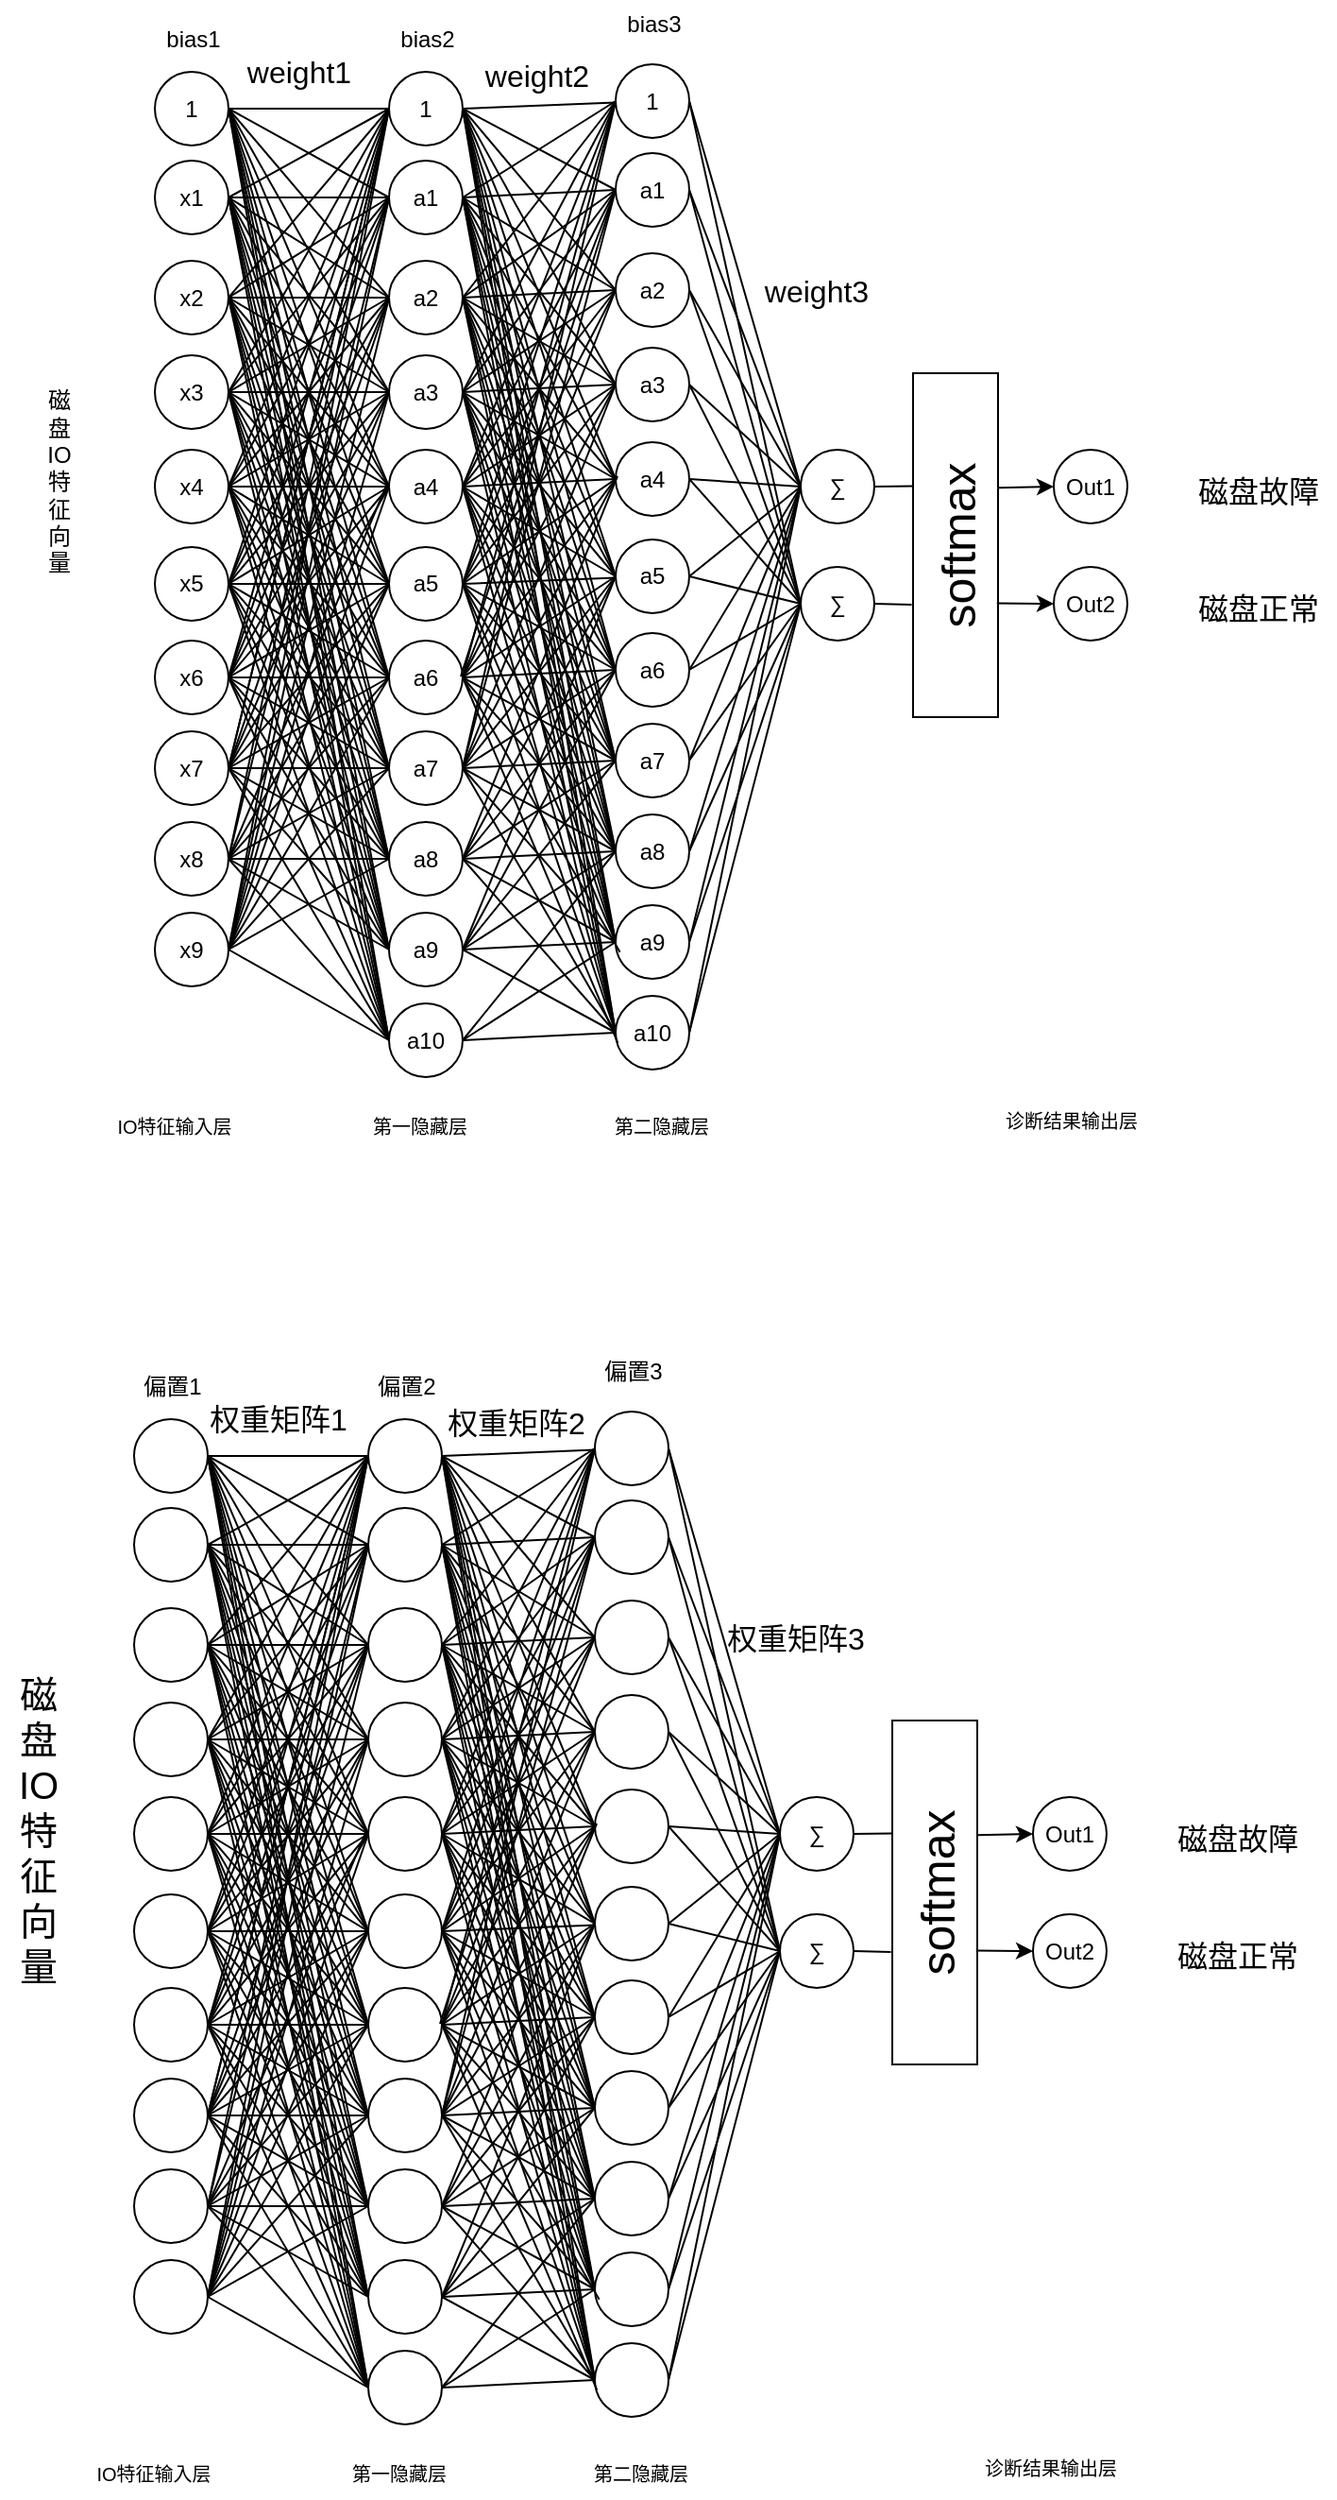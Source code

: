 <mxfile version="20.8.20" type="github">
  <diagram id="C9G8V5Rgqqo2AVioBu7W" name="第 1 页">
    <mxGraphModel dx="-1" dy="-2585" grid="1" gridSize="10" guides="1" tooltips="1" connect="1" arrows="1" fold="1" page="0" pageScale="1" pageWidth="827" pageHeight="1169" math="0" shadow="0">
      <root>
        <mxCell id="0" />
        <mxCell id="1" parent="0" />
        <mxCell id="PAuHiyZ5nTzHcIfETweL-1" value="x1" style="ellipse;whiteSpace=wrap;html=1;aspect=fixed;" parent="1" vertex="1">
          <mxGeometry x="1093" y="3352" width="39" height="39" as="geometry" />
        </mxCell>
        <mxCell id="PAuHiyZ5nTzHcIfETweL-2" value="x2" style="ellipse;whiteSpace=wrap;html=1;aspect=fixed;" parent="1" vertex="1">
          <mxGeometry x="1093" y="3405" width="39" height="39" as="geometry" />
        </mxCell>
        <mxCell id="PAuHiyZ5nTzHcIfETweL-3" value="x3" style="ellipse;whiteSpace=wrap;html=1;aspect=fixed;" parent="1" vertex="1">
          <mxGeometry x="1093" y="3455" width="39" height="39" as="geometry" />
        </mxCell>
        <mxCell id="PAuHiyZ5nTzHcIfETweL-4" value="x4" style="ellipse;whiteSpace=wrap;html=1;aspect=fixed;" parent="1" vertex="1">
          <mxGeometry x="1093" y="3505" width="39" height="39" as="geometry" />
        </mxCell>
        <mxCell id="PAuHiyZ5nTzHcIfETweL-5" value="x5" style="ellipse;whiteSpace=wrap;html=1;aspect=fixed;" parent="1" vertex="1">
          <mxGeometry x="1093" y="3556.5" width="39" height="39" as="geometry" />
        </mxCell>
        <mxCell id="PAuHiyZ5nTzHcIfETweL-6" value="x6" style="ellipse;whiteSpace=wrap;html=1;aspect=fixed;" parent="1" vertex="1">
          <mxGeometry x="1093" y="3606" width="39" height="39" as="geometry" />
        </mxCell>
        <mxCell id="PAuHiyZ5nTzHcIfETweL-7" value="x7" style="ellipse;whiteSpace=wrap;html=1;aspect=fixed;" parent="1" vertex="1">
          <mxGeometry x="1093" y="3654" width="39" height="39" as="geometry" />
        </mxCell>
        <mxCell id="PAuHiyZ5nTzHcIfETweL-8" value="x8" style="ellipse;whiteSpace=wrap;html=1;aspect=fixed;" parent="1" vertex="1">
          <mxGeometry x="1093" y="3702" width="39" height="39" as="geometry" />
        </mxCell>
        <mxCell id="PAuHiyZ5nTzHcIfETweL-9" value="1" style="ellipse;whiteSpace=wrap;html=1;aspect=fixed;" parent="1" vertex="1">
          <mxGeometry x="1093" y="3305" width="39" height="39" as="geometry" />
        </mxCell>
        <mxCell id="PAuHiyZ5nTzHcIfETweL-10" value="bias1" style="text;html=1;align=center;verticalAlign=middle;resizable=0;points=[];autosize=1;strokeColor=none;fillColor=none;" parent="1" vertex="1">
          <mxGeometry x="1089" y="3275" width="47" height="26" as="geometry" />
        </mxCell>
        <mxCell id="PAuHiyZ5nTzHcIfETweL-11" value="x9" style="ellipse;whiteSpace=wrap;html=1;aspect=fixed;" parent="1" vertex="1">
          <mxGeometry x="1093" y="3750" width="39" height="39" as="geometry" />
        </mxCell>
        <mxCell id="PAuHiyZ5nTzHcIfETweL-12" value="磁&lt;br&gt;盘&lt;br&gt;IO&lt;br&gt;特&lt;br&gt;征&lt;br&gt;向&lt;br&gt;量" style="text;html=1;align=center;verticalAlign=middle;resizable=0;points=[];autosize=1;strokeColor=none;fillColor=none;" parent="1" vertex="1">
          <mxGeometry x="1026" y="3465" width="31" height="113" as="geometry" />
        </mxCell>
        <mxCell id="PAuHiyZ5nTzHcIfETweL-13" value="a1" style="ellipse;whiteSpace=wrap;html=1;aspect=fixed;" parent="1" vertex="1">
          <mxGeometry x="1217" y="3352" width="39" height="39" as="geometry" />
        </mxCell>
        <mxCell id="PAuHiyZ5nTzHcIfETweL-14" value="a2" style="ellipse;whiteSpace=wrap;html=1;aspect=fixed;" parent="1" vertex="1">
          <mxGeometry x="1217" y="3405" width="39" height="39" as="geometry" />
        </mxCell>
        <mxCell id="PAuHiyZ5nTzHcIfETweL-15" value="a3" style="ellipse;whiteSpace=wrap;html=1;aspect=fixed;" parent="1" vertex="1">
          <mxGeometry x="1217" y="3455" width="39" height="39" as="geometry" />
        </mxCell>
        <mxCell id="PAuHiyZ5nTzHcIfETweL-16" value="a4" style="ellipse;whiteSpace=wrap;html=1;aspect=fixed;" parent="1" vertex="1">
          <mxGeometry x="1217" y="3505" width="39" height="39" as="geometry" />
        </mxCell>
        <mxCell id="PAuHiyZ5nTzHcIfETweL-17" value="a5" style="ellipse;whiteSpace=wrap;html=1;aspect=fixed;" parent="1" vertex="1">
          <mxGeometry x="1217" y="3556.5" width="39" height="39" as="geometry" />
        </mxCell>
        <mxCell id="PAuHiyZ5nTzHcIfETweL-18" value="a6" style="ellipse;whiteSpace=wrap;html=1;aspect=fixed;" parent="1" vertex="1">
          <mxGeometry x="1217" y="3606" width="39" height="39" as="geometry" />
        </mxCell>
        <mxCell id="PAuHiyZ5nTzHcIfETweL-19" value="a7" style="ellipse;whiteSpace=wrap;html=1;aspect=fixed;" parent="1" vertex="1">
          <mxGeometry x="1217" y="3654" width="39" height="39" as="geometry" />
        </mxCell>
        <mxCell id="PAuHiyZ5nTzHcIfETweL-20" value="a8" style="ellipse;whiteSpace=wrap;html=1;aspect=fixed;" parent="1" vertex="1">
          <mxGeometry x="1217" y="3702" width="39" height="39" as="geometry" />
        </mxCell>
        <mxCell id="PAuHiyZ5nTzHcIfETweL-21" value="a9" style="ellipse;whiteSpace=wrap;html=1;aspect=fixed;" parent="1" vertex="1">
          <mxGeometry x="1217" y="3750" width="39" height="39" as="geometry" />
        </mxCell>
        <mxCell id="PAuHiyZ5nTzHcIfETweL-22" value="1" style="ellipse;whiteSpace=wrap;html=1;aspect=fixed;" parent="1" vertex="1">
          <mxGeometry x="1217" y="3305" width="39" height="39" as="geometry" />
        </mxCell>
        <mxCell id="PAuHiyZ5nTzHcIfETweL-23" value="bias2" style="text;html=1;align=center;verticalAlign=middle;resizable=0;points=[];autosize=1;strokeColor=none;fillColor=none;" parent="1" vertex="1">
          <mxGeometry x="1213" y="3275" width="47" height="26" as="geometry" />
        </mxCell>
        <mxCell id="PAuHiyZ5nTzHcIfETweL-24" value="a10" style="ellipse;whiteSpace=wrap;html=1;aspect=fixed;" parent="1" vertex="1">
          <mxGeometry x="1217" y="3798" width="39" height="39" as="geometry" />
        </mxCell>
        <mxCell id="PAuHiyZ5nTzHcIfETweL-25" value="a1" style="ellipse;whiteSpace=wrap;html=1;aspect=fixed;" parent="1" vertex="1">
          <mxGeometry x="1337" y="3348" width="39" height="39" as="geometry" />
        </mxCell>
        <mxCell id="PAuHiyZ5nTzHcIfETweL-26" value="a2" style="ellipse;whiteSpace=wrap;html=1;aspect=fixed;" parent="1" vertex="1">
          <mxGeometry x="1337" y="3401" width="39" height="39" as="geometry" />
        </mxCell>
        <mxCell id="PAuHiyZ5nTzHcIfETweL-27" value="a3" style="ellipse;whiteSpace=wrap;html=1;aspect=fixed;" parent="1" vertex="1">
          <mxGeometry x="1337" y="3451" width="39" height="39" as="geometry" />
        </mxCell>
        <mxCell id="PAuHiyZ5nTzHcIfETweL-28" value="a4" style="ellipse;whiteSpace=wrap;html=1;aspect=fixed;" parent="1" vertex="1">
          <mxGeometry x="1337" y="3501" width="39" height="39" as="geometry" />
        </mxCell>
        <mxCell id="PAuHiyZ5nTzHcIfETweL-29" value="a5" style="ellipse;whiteSpace=wrap;html=1;aspect=fixed;" parent="1" vertex="1">
          <mxGeometry x="1337" y="3552.5" width="39" height="39" as="geometry" />
        </mxCell>
        <mxCell id="PAuHiyZ5nTzHcIfETweL-30" value="a6" style="ellipse;whiteSpace=wrap;html=1;aspect=fixed;" parent="1" vertex="1">
          <mxGeometry x="1337" y="3602" width="39" height="39" as="geometry" />
        </mxCell>
        <mxCell id="PAuHiyZ5nTzHcIfETweL-31" value="a7" style="ellipse;whiteSpace=wrap;html=1;aspect=fixed;" parent="1" vertex="1">
          <mxGeometry x="1337" y="3650" width="39" height="39" as="geometry" />
        </mxCell>
        <mxCell id="PAuHiyZ5nTzHcIfETweL-32" value="a8" style="ellipse;whiteSpace=wrap;html=1;aspect=fixed;" parent="1" vertex="1">
          <mxGeometry x="1337" y="3698" width="39" height="39" as="geometry" />
        </mxCell>
        <mxCell id="PAuHiyZ5nTzHcIfETweL-33" value="a9" style="ellipse;whiteSpace=wrap;html=1;aspect=fixed;" parent="1" vertex="1">
          <mxGeometry x="1337" y="3746" width="39" height="39" as="geometry" />
        </mxCell>
        <mxCell id="PAuHiyZ5nTzHcIfETweL-34" value="1" style="ellipse;whiteSpace=wrap;html=1;aspect=fixed;" parent="1" vertex="1">
          <mxGeometry x="1337" y="3301" width="39" height="39" as="geometry" />
        </mxCell>
        <mxCell id="PAuHiyZ5nTzHcIfETweL-35" value="a10" style="ellipse;whiteSpace=wrap;html=1;aspect=fixed;" parent="1" vertex="1">
          <mxGeometry x="1337" y="3794" width="39" height="39" as="geometry" />
        </mxCell>
        <mxCell id="PAuHiyZ5nTzHcIfETweL-36" value="bias3" style="text;html=1;align=center;verticalAlign=middle;resizable=0;points=[];autosize=1;strokeColor=none;fillColor=none;" parent="1" vertex="1">
          <mxGeometry x="1333" y="3267" width="47" height="26" as="geometry" />
        </mxCell>
        <mxCell id="PAuHiyZ5nTzHcIfETweL-37" value="∑" style="ellipse;whiteSpace=wrap;html=1;aspect=fixed;" parent="1" vertex="1">
          <mxGeometry x="1435" y="3505" width="39" height="39" as="geometry" />
        </mxCell>
        <mxCell id="PAuHiyZ5nTzHcIfETweL-38" value="∑" style="ellipse;whiteSpace=wrap;html=1;aspect=fixed;" parent="1" vertex="1">
          <mxGeometry x="1435" y="3567" width="39" height="39" as="geometry" />
        </mxCell>
        <mxCell id="PAuHiyZ5nTzHcIfETweL-39" value="softmax" style="rounded=0;whiteSpace=wrap;html=1;fontSize=25;rotation=-90;" parent="1" vertex="1">
          <mxGeometry x="1426" y="3533" width="182" height="45" as="geometry" />
        </mxCell>
        <mxCell id="PAuHiyZ5nTzHcIfETweL-40" value="Out1" style="ellipse;whiteSpace=wrap;html=1;aspect=fixed;" parent="1" vertex="1">
          <mxGeometry x="1569" y="3505" width="39" height="39" as="geometry" />
        </mxCell>
        <mxCell id="PAuHiyZ5nTzHcIfETweL-41" value="Out2" style="ellipse;whiteSpace=wrap;html=1;aspect=fixed;" parent="1" vertex="1">
          <mxGeometry x="1569" y="3567" width="39" height="39" as="geometry" />
        </mxCell>
        <mxCell id="PAuHiyZ5nTzHcIfETweL-42" value="磁盘故障" style="text;html=1;align=center;verticalAlign=middle;resizable=0;points=[];autosize=1;strokeColor=none;fillColor=none;fontSize=16;" parent="1" vertex="1">
          <mxGeometry x="1636" y="3511" width="82" height="31" as="geometry" />
        </mxCell>
        <mxCell id="PAuHiyZ5nTzHcIfETweL-43" value="磁盘正常" style="text;html=1;align=center;verticalAlign=middle;resizable=0;points=[];autosize=1;strokeColor=none;fillColor=none;fontSize=16;" parent="1" vertex="1">
          <mxGeometry x="1636" y="3573" width="82" height="31" as="geometry" />
        </mxCell>
        <mxCell id="PAuHiyZ5nTzHcIfETweL-176" value="weight1" style="text;html=1;align=center;verticalAlign=middle;resizable=0;points=[];autosize=1;strokeColor=none;fillColor=none;fontSize=16;" parent="1" vertex="1">
          <mxGeometry x="1132" y="3289" width="73" height="31" as="geometry" />
        </mxCell>
        <mxCell id="PAuHiyZ5nTzHcIfETweL-177" value="weight2&lt;span style=&quot;color: rgba(0, 0, 0, 0); font-family: monospace; font-size: 0px; text-align: start;&quot;&gt;%3CmxGraphModel%3E%3Croot%3E%3CmxCell%20id%3D%220%22%2F%3E%3CmxCell%20id%3D%221%22%20parent%3D%220%22%2F%3E%3CmxCell%20id%3D%222%22%20value%3D%22weight1%22%20style%3D%22text%3Bhtml%3D1%3Balign%3Dcenter%3BverticalAlign%3Dmiddle%3Bresizable%3D0%3Bpoints%3D%5B%5D%3Bautosize%3D1%3BstrokeColor%3Dnone%3BfillColor%3Dnone%3BfontSize%3D16%3B%22%20vertex%3D%221%22%20parent%3D%221%22%3E%3CmxGeometry%20x%3D%221132%22%20y%3D%223293%22%20width%3D%2273%22%20height%3D%2231%22%20as%3D%22geometry%22%2F%3E%3C%2FmxCell%3E%3C%2Froot%3E%3C%2FmxGraphModel%3E&lt;/span&gt;" style="text;html=1;align=center;verticalAlign=middle;resizable=0;points=[];autosize=1;strokeColor=none;fillColor=none;fontSize=16;" parent="1" vertex="1">
          <mxGeometry x="1258" y="3291" width="73" height="31" as="geometry" />
        </mxCell>
        <mxCell id="PAuHiyZ5nTzHcIfETweL-178" value="weight3" style="text;html=1;align=center;verticalAlign=middle;resizable=0;points=[];autosize=1;strokeColor=none;fillColor=none;fontSize=16;" parent="1" vertex="1">
          <mxGeometry x="1406" y="3405" width="73" height="31" as="geometry" />
        </mxCell>
        <mxCell id="PAuHiyZ5nTzHcIfETweL-179" value="IO特征输入层" style="text;html=1;align=center;verticalAlign=middle;resizable=0;points=[];autosize=1;strokeColor=none;fillColor=none;fontSize=10;" parent="1" vertex="1">
          <mxGeometry x="1057" y="3850" width="91" height="26" as="geometry" />
        </mxCell>
        <mxCell id="PAuHiyZ5nTzHcIfETweL-180" value="第一隐藏层" style="text;html=1;align=center;verticalAlign=middle;resizable=0;points=[];autosize=1;strokeColor=none;fillColor=none;fontSize=10;" parent="1" vertex="1">
          <mxGeometry x="1194" y="3850" width="78" height="26" as="geometry" />
        </mxCell>
        <mxCell id="PAuHiyZ5nTzHcIfETweL-181" value="第二隐藏层" style="text;html=1;align=center;verticalAlign=middle;resizable=0;points=[];autosize=1;strokeColor=none;fillColor=none;fontSize=10;" parent="1" vertex="1">
          <mxGeometry x="1322" y="3850" width="78" height="26" as="geometry" />
        </mxCell>
        <mxCell id="PAuHiyZ5nTzHcIfETweL-182" value="诊断结果输出层" style="text;html=1;align=center;verticalAlign=middle;resizable=0;points=[];autosize=1;strokeColor=none;fillColor=none;fontSize=10;" parent="1" vertex="1">
          <mxGeometry x="1527" y="3847" width="102" height="26" as="geometry" />
        </mxCell>
        <mxCell id="PAuHiyZ5nTzHcIfETweL-187" value="" style="endArrow=none;html=1;rounded=0;exitX=1;exitY=0.5;exitDx=0;exitDy=0;entryX=0.327;entryY=-0.016;entryDx=0;entryDy=0;entryPerimeter=0;" parent="1" source="PAuHiyZ5nTzHcIfETweL-38" target="PAuHiyZ5nTzHcIfETweL-39" edge="1">
          <mxGeometry width="50" height="50" relative="1" as="geometry">
            <mxPoint x="1230" y="3580" as="sourcePoint" />
            <mxPoint x="1490" y="3587" as="targetPoint" />
          </mxGeometry>
        </mxCell>
        <mxCell id="PAuHiyZ5nTzHcIfETweL-188" value="" style="endArrow=classic;html=1;rounded=0;entryX=0;entryY=0.5;entryDx=0;entryDy=0;exitX=0.331;exitY=0.987;exitDx=0;exitDy=0;exitPerimeter=0;" parent="1" source="PAuHiyZ5nTzHcIfETweL-39" target="PAuHiyZ5nTzHcIfETweL-41" edge="1">
          <mxGeometry width="50" height="50" relative="1" as="geometry">
            <mxPoint x="1380" y="3600" as="sourcePoint" />
            <mxPoint x="1430" y="3550" as="targetPoint" />
          </mxGeometry>
        </mxCell>
        <mxCell id="PAuHiyZ5nTzHcIfETweL-189" value="" style="endArrow=none;html=1;rounded=0;exitX=1;exitY=0.5;exitDx=0;exitDy=0;entryX=0.672;entryY=0.003;entryDx=0;entryDy=0;entryPerimeter=0;" parent="1" source="PAuHiyZ5nTzHcIfETweL-37" target="PAuHiyZ5nTzHcIfETweL-39" edge="1">
          <mxGeometry width="50" height="50" relative="1" as="geometry">
            <mxPoint x="1450" y="3590" as="sourcePoint" />
            <mxPoint x="1500" y="3540" as="targetPoint" />
          </mxGeometry>
        </mxCell>
        <mxCell id="PAuHiyZ5nTzHcIfETweL-190" value="" style="endArrow=classic;html=1;rounded=0;entryX=0;entryY=0.5;entryDx=0;entryDy=0;exitX=0.667;exitY=1.003;exitDx=0;exitDy=0;exitPerimeter=0;" parent="1" source="PAuHiyZ5nTzHcIfETweL-39" target="PAuHiyZ5nTzHcIfETweL-40" edge="1">
          <mxGeometry width="50" height="50" relative="1" as="geometry">
            <mxPoint x="1450" y="3590" as="sourcePoint" />
            <mxPoint x="1500" y="3540" as="targetPoint" />
          </mxGeometry>
        </mxCell>
        <mxCell id="PAuHiyZ5nTzHcIfETweL-192" value="" style="endArrow=none;html=1;rounded=0;exitX=1;exitY=0.5;exitDx=0;exitDy=0;entryX=0;entryY=0.5;entryDx=0;entryDy=0;" parent="1" source="PAuHiyZ5nTzHcIfETweL-9" target="PAuHiyZ5nTzHcIfETweL-22" edge="1">
          <mxGeometry width="50" height="50" relative="1" as="geometry">
            <mxPoint x="1246" y="3487" as="sourcePoint" />
            <mxPoint x="1296" y="3437" as="targetPoint" />
          </mxGeometry>
        </mxCell>
        <mxCell id="PAuHiyZ5nTzHcIfETweL-193" value="" style="endArrow=none;html=1;rounded=0;exitX=1;exitY=0.5;exitDx=0;exitDy=0;entryX=0;entryY=0.5;entryDx=0;entryDy=0;" parent="1" source="PAuHiyZ5nTzHcIfETweL-9" target="PAuHiyZ5nTzHcIfETweL-13" edge="1">
          <mxGeometry width="50" height="50" relative="1" as="geometry">
            <mxPoint x="1246" y="3487" as="sourcePoint" />
            <mxPoint x="1296" y="3437" as="targetPoint" />
          </mxGeometry>
        </mxCell>
        <mxCell id="PAuHiyZ5nTzHcIfETweL-194" value="" style="endArrow=none;html=1;rounded=0;exitX=1;exitY=0.5;exitDx=0;exitDy=0;entryX=0;entryY=0.5;entryDx=0;entryDy=0;" parent="1" source="PAuHiyZ5nTzHcIfETweL-9" target="PAuHiyZ5nTzHcIfETweL-14" edge="1">
          <mxGeometry width="50" height="50" relative="1" as="geometry">
            <mxPoint x="1246" y="3487" as="sourcePoint" />
            <mxPoint x="1296" y="3437" as="targetPoint" />
          </mxGeometry>
        </mxCell>
        <mxCell id="PAuHiyZ5nTzHcIfETweL-195" value="" style="endArrow=none;html=1;rounded=0;exitX=1;exitY=0.5;exitDx=0;exitDy=0;entryX=0;entryY=0.5;entryDx=0;entryDy=0;" parent="1" source="PAuHiyZ5nTzHcIfETweL-9" target="PAuHiyZ5nTzHcIfETweL-15" edge="1">
          <mxGeometry width="50" height="50" relative="1" as="geometry">
            <mxPoint x="1246" y="3487" as="sourcePoint" />
            <mxPoint x="1296" y="3437" as="targetPoint" />
          </mxGeometry>
        </mxCell>
        <mxCell id="PAuHiyZ5nTzHcIfETweL-196" value="" style="endArrow=none;html=1;rounded=0;exitX=1;exitY=0.5;exitDx=0;exitDy=0;entryX=0;entryY=0.5;entryDx=0;entryDy=0;" parent="1" source="PAuHiyZ5nTzHcIfETweL-9" target="PAuHiyZ5nTzHcIfETweL-16" edge="1">
          <mxGeometry width="50" height="50" relative="1" as="geometry">
            <mxPoint x="1246" y="3487" as="sourcePoint" />
            <mxPoint x="1296" y="3437" as="targetPoint" />
          </mxGeometry>
        </mxCell>
        <mxCell id="PAuHiyZ5nTzHcIfETweL-197" value="" style="endArrow=none;html=1;rounded=0;exitX=1;exitY=0.5;exitDx=0;exitDy=0;entryX=0;entryY=0.5;entryDx=0;entryDy=0;" parent="1" source="PAuHiyZ5nTzHcIfETweL-9" target="PAuHiyZ5nTzHcIfETweL-17" edge="1">
          <mxGeometry width="50" height="50" relative="1" as="geometry">
            <mxPoint x="1246" y="3487" as="sourcePoint" />
            <mxPoint x="1296" y="3437" as="targetPoint" />
          </mxGeometry>
        </mxCell>
        <mxCell id="PAuHiyZ5nTzHcIfETweL-198" value="" style="endArrow=none;html=1;rounded=0;exitX=1;exitY=0.5;exitDx=0;exitDy=0;entryX=0;entryY=0.5;entryDx=0;entryDy=0;" parent="1" source="PAuHiyZ5nTzHcIfETweL-9" target="PAuHiyZ5nTzHcIfETweL-18" edge="1">
          <mxGeometry width="50" height="50" relative="1" as="geometry">
            <mxPoint x="1246" y="3521" as="sourcePoint" />
            <mxPoint x="1296" y="3471" as="targetPoint" />
          </mxGeometry>
        </mxCell>
        <mxCell id="PAuHiyZ5nTzHcIfETweL-199" value="" style="endArrow=none;html=1;rounded=0;exitX=1;exitY=0.5;exitDx=0;exitDy=0;entryX=0;entryY=0.5;entryDx=0;entryDy=0;" parent="1" source="PAuHiyZ5nTzHcIfETweL-9" target="PAuHiyZ5nTzHcIfETweL-19" edge="1">
          <mxGeometry width="50" height="50" relative="1" as="geometry">
            <mxPoint x="1246" y="3521" as="sourcePoint" />
            <mxPoint x="1296" y="3471" as="targetPoint" />
          </mxGeometry>
        </mxCell>
        <mxCell id="PAuHiyZ5nTzHcIfETweL-200" value="" style="endArrow=none;html=1;rounded=0;exitX=1;exitY=0.5;exitDx=0;exitDy=0;entryX=0;entryY=0.5;entryDx=0;entryDy=0;" parent="1" source="PAuHiyZ5nTzHcIfETweL-9" target="PAuHiyZ5nTzHcIfETweL-20" edge="1">
          <mxGeometry width="50" height="50" relative="1" as="geometry">
            <mxPoint x="1246" y="3487" as="sourcePoint" />
            <mxPoint x="1296" y="3437" as="targetPoint" />
          </mxGeometry>
        </mxCell>
        <mxCell id="PAuHiyZ5nTzHcIfETweL-201" value="" style="endArrow=none;html=1;rounded=0;exitX=1;exitY=0.5;exitDx=0;exitDy=0;entryX=0;entryY=0.5;entryDx=0;entryDy=0;" parent="1" source="PAuHiyZ5nTzHcIfETweL-9" target="PAuHiyZ5nTzHcIfETweL-21" edge="1">
          <mxGeometry width="50" height="50" relative="1" as="geometry">
            <mxPoint x="1246" y="3521" as="sourcePoint" />
            <mxPoint x="1296" y="3471" as="targetPoint" />
          </mxGeometry>
        </mxCell>
        <mxCell id="PAuHiyZ5nTzHcIfETweL-202" value="" style="endArrow=none;html=1;rounded=0;exitX=1;exitY=0.5;exitDx=0;exitDy=0;entryX=0;entryY=0.5;entryDx=0;entryDy=0;" parent="1" source="PAuHiyZ5nTzHcIfETweL-9" target="PAuHiyZ5nTzHcIfETweL-24" edge="1">
          <mxGeometry width="50" height="50" relative="1" as="geometry">
            <mxPoint x="1241" y="3565" as="sourcePoint" />
            <mxPoint x="1291" y="3515" as="targetPoint" />
          </mxGeometry>
        </mxCell>
        <mxCell id="PAuHiyZ5nTzHcIfETweL-203" value="" style="endArrow=none;html=1;rounded=0;exitX=1;exitY=0.5;exitDx=0;exitDy=0;entryX=0;entryY=0.5;entryDx=0;entryDy=0;" parent="1" source="PAuHiyZ5nTzHcIfETweL-1" target="PAuHiyZ5nTzHcIfETweL-22" edge="1">
          <mxGeometry width="50" height="50" relative="1" as="geometry">
            <mxPoint x="1241" y="3565" as="sourcePoint" />
            <mxPoint x="1291" y="3515" as="targetPoint" />
          </mxGeometry>
        </mxCell>
        <mxCell id="PAuHiyZ5nTzHcIfETweL-204" value="" style="endArrow=none;html=1;rounded=0;exitX=1;exitY=0.5;exitDx=0;exitDy=0;entryX=0;entryY=0.5;entryDx=0;entryDy=0;" parent="1" source="PAuHiyZ5nTzHcIfETweL-1" target="PAuHiyZ5nTzHcIfETweL-13" edge="1">
          <mxGeometry width="50" height="50" relative="1" as="geometry">
            <mxPoint x="1241" y="3565" as="sourcePoint" />
            <mxPoint x="1291" y="3515" as="targetPoint" />
          </mxGeometry>
        </mxCell>
        <mxCell id="PAuHiyZ5nTzHcIfETweL-205" value="" style="endArrow=none;html=1;rounded=0;exitX=1;exitY=0.5;exitDx=0;exitDy=0;entryX=0;entryY=0.5;entryDx=0;entryDy=0;" parent="1" source="PAuHiyZ5nTzHcIfETweL-1" target="PAuHiyZ5nTzHcIfETweL-14" edge="1">
          <mxGeometry width="50" height="50" relative="1" as="geometry">
            <mxPoint x="1241" y="3565" as="sourcePoint" />
            <mxPoint x="1291" y="3515" as="targetPoint" />
          </mxGeometry>
        </mxCell>
        <mxCell id="PAuHiyZ5nTzHcIfETweL-206" value="" style="endArrow=none;html=1;rounded=0;exitX=1;exitY=0.5;exitDx=0;exitDy=0;entryX=0;entryY=0.5;entryDx=0;entryDy=0;" parent="1" source="PAuHiyZ5nTzHcIfETweL-1" target="PAuHiyZ5nTzHcIfETweL-15" edge="1">
          <mxGeometry width="50" height="50" relative="1" as="geometry">
            <mxPoint x="1241" y="3565" as="sourcePoint" />
            <mxPoint x="1291" y="3515" as="targetPoint" />
          </mxGeometry>
        </mxCell>
        <mxCell id="PAuHiyZ5nTzHcIfETweL-207" value="" style="endArrow=none;html=1;rounded=0;exitX=1;exitY=0.5;exitDx=0;exitDy=0;entryX=0;entryY=0.5;entryDx=0;entryDy=0;" parent="1" source="PAuHiyZ5nTzHcIfETweL-1" target="PAuHiyZ5nTzHcIfETweL-16" edge="1">
          <mxGeometry width="50" height="50" relative="1" as="geometry">
            <mxPoint x="1241" y="3565" as="sourcePoint" />
            <mxPoint x="1291" y="3515" as="targetPoint" />
          </mxGeometry>
        </mxCell>
        <mxCell id="PAuHiyZ5nTzHcIfETweL-208" value="" style="endArrow=none;html=1;rounded=0;exitX=1;exitY=0.5;exitDx=0;exitDy=0;entryX=0;entryY=0.5;entryDx=0;entryDy=0;" parent="1" source="PAuHiyZ5nTzHcIfETweL-1" target="PAuHiyZ5nTzHcIfETweL-17" edge="1">
          <mxGeometry width="50" height="50" relative="1" as="geometry">
            <mxPoint x="1241" y="3565" as="sourcePoint" />
            <mxPoint x="1291" y="3515" as="targetPoint" />
          </mxGeometry>
        </mxCell>
        <mxCell id="PAuHiyZ5nTzHcIfETweL-209" value="" style="endArrow=none;html=1;rounded=0;exitX=1;exitY=0.5;exitDx=0;exitDy=0;entryX=0;entryY=0.5;entryDx=0;entryDy=0;" parent="1" source="PAuHiyZ5nTzHcIfETweL-1" target="PAuHiyZ5nTzHcIfETweL-18" edge="1">
          <mxGeometry width="50" height="50" relative="1" as="geometry">
            <mxPoint x="1241" y="3565" as="sourcePoint" />
            <mxPoint x="1291" y="3515" as="targetPoint" />
          </mxGeometry>
        </mxCell>
        <mxCell id="PAuHiyZ5nTzHcIfETweL-210" value="" style="endArrow=none;html=1;rounded=0;exitX=1;exitY=0.5;exitDx=0;exitDy=0;entryX=0;entryY=0.5;entryDx=0;entryDy=0;" parent="1" source="PAuHiyZ5nTzHcIfETweL-1" target="PAuHiyZ5nTzHcIfETweL-19" edge="1">
          <mxGeometry width="50" height="50" relative="1" as="geometry">
            <mxPoint x="1241" y="3565" as="sourcePoint" />
            <mxPoint x="1291" y="3515" as="targetPoint" />
          </mxGeometry>
        </mxCell>
        <mxCell id="PAuHiyZ5nTzHcIfETweL-211" value="" style="endArrow=none;html=1;rounded=0;exitX=1;exitY=0.5;exitDx=0;exitDy=0;entryX=0;entryY=0.5;entryDx=0;entryDy=0;" parent="1" source="PAuHiyZ5nTzHcIfETweL-1" target="PAuHiyZ5nTzHcIfETweL-20" edge="1">
          <mxGeometry width="50" height="50" relative="1" as="geometry">
            <mxPoint x="1241" y="3565" as="sourcePoint" />
            <mxPoint x="1291" y="3515" as="targetPoint" />
          </mxGeometry>
        </mxCell>
        <mxCell id="PAuHiyZ5nTzHcIfETweL-212" value="" style="endArrow=none;html=1;rounded=0;exitX=1;exitY=0.5;exitDx=0;exitDy=0;entryX=0;entryY=0.5;entryDx=0;entryDy=0;" parent="1" source="PAuHiyZ5nTzHcIfETweL-1" target="PAuHiyZ5nTzHcIfETweL-21" edge="1">
          <mxGeometry width="50" height="50" relative="1" as="geometry">
            <mxPoint x="1241" y="3565" as="sourcePoint" />
            <mxPoint x="1291" y="3515" as="targetPoint" />
          </mxGeometry>
        </mxCell>
        <mxCell id="PAuHiyZ5nTzHcIfETweL-213" value="" style="endArrow=none;html=1;rounded=0;exitX=1;exitY=0.5;exitDx=0;exitDy=0;entryX=0;entryY=0.5;entryDx=0;entryDy=0;" parent="1" source="PAuHiyZ5nTzHcIfETweL-1" target="PAuHiyZ5nTzHcIfETweL-24" edge="1">
          <mxGeometry width="50" height="50" relative="1" as="geometry">
            <mxPoint x="1241" y="3565" as="sourcePoint" />
            <mxPoint x="1291" y="3515" as="targetPoint" />
          </mxGeometry>
        </mxCell>
        <mxCell id="PAuHiyZ5nTzHcIfETweL-214" value="" style="endArrow=none;html=1;rounded=0;exitX=1;exitY=0.5;exitDx=0;exitDy=0;entryX=0;entryY=0.5;entryDx=0;entryDy=0;" parent="1" source="PAuHiyZ5nTzHcIfETweL-2" target="PAuHiyZ5nTzHcIfETweL-22" edge="1">
          <mxGeometry width="50" height="50" relative="1" as="geometry">
            <mxPoint x="1241" y="3565" as="sourcePoint" />
            <mxPoint x="1291" y="3515" as="targetPoint" />
          </mxGeometry>
        </mxCell>
        <mxCell id="PAuHiyZ5nTzHcIfETweL-215" value="" style="endArrow=none;html=1;rounded=0;exitX=1;exitY=0.5;exitDx=0;exitDy=0;entryX=0;entryY=0.5;entryDx=0;entryDy=0;" parent="1" source="PAuHiyZ5nTzHcIfETweL-2" target="PAuHiyZ5nTzHcIfETweL-13" edge="1">
          <mxGeometry width="50" height="50" relative="1" as="geometry">
            <mxPoint x="1241" y="3565" as="sourcePoint" />
            <mxPoint x="1291" y="3515" as="targetPoint" />
          </mxGeometry>
        </mxCell>
        <mxCell id="PAuHiyZ5nTzHcIfETweL-216" value="" style="endArrow=none;html=1;rounded=0;exitX=1;exitY=0.5;exitDx=0;exitDy=0;entryX=0;entryY=0.5;entryDx=0;entryDy=0;" parent="1" source="PAuHiyZ5nTzHcIfETweL-2" target="PAuHiyZ5nTzHcIfETweL-14" edge="1">
          <mxGeometry width="50" height="50" relative="1" as="geometry">
            <mxPoint x="1241" y="3565" as="sourcePoint" />
            <mxPoint x="1291" y="3515" as="targetPoint" />
          </mxGeometry>
        </mxCell>
        <mxCell id="PAuHiyZ5nTzHcIfETweL-217" value="" style="endArrow=none;html=1;rounded=0;entryX=0;entryY=0.5;entryDx=0;entryDy=0;exitX=1;exitY=0.5;exitDx=0;exitDy=0;" parent="1" source="PAuHiyZ5nTzHcIfETweL-2" target="PAuHiyZ5nTzHcIfETweL-14" edge="1">
          <mxGeometry width="50" height="50" relative="1" as="geometry">
            <mxPoint x="1131" y="3423" as="sourcePoint" />
            <mxPoint x="1291" y="3458" as="targetPoint" />
          </mxGeometry>
        </mxCell>
        <mxCell id="PAuHiyZ5nTzHcIfETweL-218" value="" style="endArrow=none;html=1;rounded=0;exitX=1;exitY=0.5;exitDx=0;exitDy=0;entryX=0;entryY=0.5;entryDx=0;entryDy=0;" parent="1" source="PAuHiyZ5nTzHcIfETweL-2" target="PAuHiyZ5nTzHcIfETweL-15" edge="1">
          <mxGeometry width="50" height="50" relative="1" as="geometry">
            <mxPoint x="1241" y="3508" as="sourcePoint" />
            <mxPoint x="1291" y="3458" as="targetPoint" />
          </mxGeometry>
        </mxCell>
        <mxCell id="PAuHiyZ5nTzHcIfETweL-219" value="" style="endArrow=none;html=1;rounded=0;exitX=1;exitY=0.5;exitDx=0;exitDy=0;entryX=0;entryY=0.5;entryDx=0;entryDy=0;" parent="1" source="PAuHiyZ5nTzHcIfETweL-2" target="PAuHiyZ5nTzHcIfETweL-16" edge="1">
          <mxGeometry width="50" height="50" relative="1" as="geometry">
            <mxPoint x="1241" y="3508" as="sourcePoint" />
            <mxPoint x="1291" y="3458" as="targetPoint" />
          </mxGeometry>
        </mxCell>
        <mxCell id="PAuHiyZ5nTzHcIfETweL-220" value="" style="endArrow=none;html=1;rounded=0;exitX=1;exitY=0.5;exitDx=0;exitDy=0;entryX=0;entryY=0.5;entryDx=0;entryDy=0;" parent="1" source="PAuHiyZ5nTzHcIfETweL-2" target="PAuHiyZ5nTzHcIfETweL-17" edge="1">
          <mxGeometry width="50" height="50" relative="1" as="geometry">
            <mxPoint x="1241" y="3565" as="sourcePoint" />
            <mxPoint x="1291" y="3515" as="targetPoint" />
          </mxGeometry>
        </mxCell>
        <mxCell id="PAuHiyZ5nTzHcIfETweL-221" value="" style="endArrow=none;html=1;rounded=0;exitX=1;exitY=0.5;exitDx=0;exitDy=0;entryX=0;entryY=0.5;entryDx=0;entryDy=0;" parent="1" source="PAuHiyZ5nTzHcIfETweL-2" target="PAuHiyZ5nTzHcIfETweL-18" edge="1">
          <mxGeometry width="50" height="50" relative="1" as="geometry">
            <mxPoint x="1241" y="3565" as="sourcePoint" />
            <mxPoint x="1291" y="3515" as="targetPoint" />
          </mxGeometry>
        </mxCell>
        <mxCell id="PAuHiyZ5nTzHcIfETweL-222" value="" style="endArrow=none;html=1;rounded=0;exitX=1;exitY=0.5;exitDx=0;exitDy=0;entryX=0;entryY=0.5;entryDx=0;entryDy=0;" parent="1" source="PAuHiyZ5nTzHcIfETweL-2" target="PAuHiyZ5nTzHcIfETweL-19" edge="1">
          <mxGeometry width="50" height="50" relative="1" as="geometry">
            <mxPoint x="1241" y="3565" as="sourcePoint" />
            <mxPoint x="1291" y="3515" as="targetPoint" />
          </mxGeometry>
        </mxCell>
        <mxCell id="PAuHiyZ5nTzHcIfETweL-223" value="" style="endArrow=none;html=1;rounded=0;exitX=1;exitY=0.5;exitDx=0;exitDy=0;entryX=0;entryY=0.5;entryDx=0;entryDy=0;" parent="1" source="PAuHiyZ5nTzHcIfETweL-2" target="PAuHiyZ5nTzHcIfETweL-20" edge="1">
          <mxGeometry width="50" height="50" relative="1" as="geometry">
            <mxPoint x="1241" y="3565" as="sourcePoint" />
            <mxPoint x="1291" y="3515" as="targetPoint" />
          </mxGeometry>
        </mxCell>
        <mxCell id="PAuHiyZ5nTzHcIfETweL-224" value="" style="endArrow=none;html=1;rounded=0;exitX=1;exitY=0.5;exitDx=0;exitDy=0;entryX=0;entryY=0.5;entryDx=0;entryDy=0;" parent="1" source="PAuHiyZ5nTzHcIfETweL-2" target="PAuHiyZ5nTzHcIfETweL-21" edge="1">
          <mxGeometry width="50" height="50" relative="1" as="geometry">
            <mxPoint x="1241" y="3565" as="sourcePoint" />
            <mxPoint x="1291" y="3515" as="targetPoint" />
          </mxGeometry>
        </mxCell>
        <mxCell id="PAuHiyZ5nTzHcIfETweL-225" value="" style="endArrow=none;html=1;rounded=0;exitX=1;exitY=0.5;exitDx=0;exitDy=0;entryX=0;entryY=0.5;entryDx=0;entryDy=0;" parent="1" source="PAuHiyZ5nTzHcIfETweL-2" target="PAuHiyZ5nTzHcIfETweL-24" edge="1">
          <mxGeometry width="50" height="50" relative="1" as="geometry">
            <mxPoint x="1241" y="3565" as="sourcePoint" />
            <mxPoint x="1291" y="3515" as="targetPoint" />
          </mxGeometry>
        </mxCell>
        <mxCell id="PAuHiyZ5nTzHcIfETweL-226" value="" style="endArrow=none;html=1;rounded=0;exitX=1;exitY=0.5;exitDx=0;exitDy=0;entryX=0;entryY=0.5;entryDx=0;entryDy=0;" parent="1" source="PAuHiyZ5nTzHcIfETweL-3" target="PAuHiyZ5nTzHcIfETweL-22" edge="1">
          <mxGeometry width="50" height="50" relative="1" as="geometry">
            <mxPoint x="1241" y="3565" as="sourcePoint" />
            <mxPoint x="1291" y="3515" as="targetPoint" />
          </mxGeometry>
        </mxCell>
        <mxCell id="PAuHiyZ5nTzHcIfETweL-227" value="" style="endArrow=none;html=1;rounded=0;exitX=1;exitY=0.5;exitDx=0;exitDy=0;entryX=0;entryY=0.5;entryDx=0;entryDy=0;" parent="1" source="PAuHiyZ5nTzHcIfETweL-3" target="PAuHiyZ5nTzHcIfETweL-13" edge="1">
          <mxGeometry width="50" height="50" relative="1" as="geometry">
            <mxPoint x="1241" y="3565" as="sourcePoint" />
            <mxPoint x="1291" y="3515" as="targetPoint" />
          </mxGeometry>
        </mxCell>
        <mxCell id="PAuHiyZ5nTzHcIfETweL-228" value="" style="endArrow=none;html=1;rounded=0;exitX=1;exitY=0.5;exitDx=0;exitDy=0;entryX=0;entryY=0.5;entryDx=0;entryDy=0;" parent="1" source="PAuHiyZ5nTzHcIfETweL-3" target="PAuHiyZ5nTzHcIfETweL-14" edge="1">
          <mxGeometry width="50" height="50" relative="1" as="geometry">
            <mxPoint x="1241" y="3565" as="sourcePoint" />
            <mxPoint x="1291" y="3515" as="targetPoint" />
          </mxGeometry>
        </mxCell>
        <mxCell id="PAuHiyZ5nTzHcIfETweL-229" value="" style="endArrow=none;html=1;rounded=0;exitX=1;exitY=0.5;exitDx=0;exitDy=0;entryX=0;entryY=0.5;entryDx=0;entryDy=0;" parent="1" source="PAuHiyZ5nTzHcIfETweL-3" target="PAuHiyZ5nTzHcIfETweL-15" edge="1">
          <mxGeometry width="50" height="50" relative="1" as="geometry">
            <mxPoint x="1241" y="3565" as="sourcePoint" />
            <mxPoint x="1291" y="3515" as="targetPoint" />
          </mxGeometry>
        </mxCell>
        <mxCell id="PAuHiyZ5nTzHcIfETweL-230" value="" style="endArrow=none;html=1;rounded=0;exitX=1;exitY=0.5;exitDx=0;exitDy=0;entryX=0;entryY=0.5;entryDx=0;entryDy=0;" parent="1" source="PAuHiyZ5nTzHcIfETweL-3" target="PAuHiyZ5nTzHcIfETweL-16" edge="1">
          <mxGeometry width="50" height="50" relative="1" as="geometry">
            <mxPoint x="1241" y="3565" as="sourcePoint" />
            <mxPoint x="1291" y="3515" as="targetPoint" />
          </mxGeometry>
        </mxCell>
        <mxCell id="PAuHiyZ5nTzHcIfETweL-231" value="" style="endArrow=none;html=1;rounded=0;exitX=1;exitY=0.5;exitDx=0;exitDy=0;entryX=0;entryY=0.5;entryDx=0;entryDy=0;" parent="1" source="PAuHiyZ5nTzHcIfETweL-3" target="PAuHiyZ5nTzHcIfETweL-17" edge="1">
          <mxGeometry width="50" height="50" relative="1" as="geometry">
            <mxPoint x="1241" y="3565" as="sourcePoint" />
            <mxPoint x="1291" y="3515" as="targetPoint" />
          </mxGeometry>
        </mxCell>
        <mxCell id="PAuHiyZ5nTzHcIfETweL-232" value="" style="endArrow=none;html=1;rounded=0;exitX=1;exitY=0.5;exitDx=0;exitDy=0;entryX=0;entryY=0.5;entryDx=0;entryDy=0;" parent="1" source="PAuHiyZ5nTzHcIfETweL-3" target="PAuHiyZ5nTzHcIfETweL-18" edge="1">
          <mxGeometry width="50" height="50" relative="1" as="geometry">
            <mxPoint x="1241" y="3565" as="sourcePoint" />
            <mxPoint x="1291" y="3515" as="targetPoint" />
          </mxGeometry>
        </mxCell>
        <mxCell id="PAuHiyZ5nTzHcIfETweL-233" value="" style="endArrow=none;html=1;rounded=0;exitX=1;exitY=0.5;exitDx=0;exitDy=0;entryX=0;entryY=0.5;entryDx=0;entryDy=0;" parent="1" source="PAuHiyZ5nTzHcIfETweL-3" target="PAuHiyZ5nTzHcIfETweL-19" edge="1">
          <mxGeometry width="50" height="50" relative="1" as="geometry">
            <mxPoint x="1241" y="3565" as="sourcePoint" />
            <mxPoint x="1291" y="3515" as="targetPoint" />
          </mxGeometry>
        </mxCell>
        <mxCell id="PAuHiyZ5nTzHcIfETweL-234" value="" style="endArrow=none;html=1;rounded=0;exitX=1;exitY=0.5;exitDx=0;exitDy=0;entryX=0;entryY=0.5;entryDx=0;entryDy=0;" parent="1" source="PAuHiyZ5nTzHcIfETweL-3" target="PAuHiyZ5nTzHcIfETweL-20" edge="1">
          <mxGeometry width="50" height="50" relative="1" as="geometry">
            <mxPoint x="1241" y="3565" as="sourcePoint" />
            <mxPoint x="1291" y="3515" as="targetPoint" />
          </mxGeometry>
        </mxCell>
        <mxCell id="PAuHiyZ5nTzHcIfETweL-235" value="" style="endArrow=none;html=1;rounded=0;exitX=1;exitY=0.5;exitDx=0;exitDy=0;entryX=0;entryY=0.5;entryDx=0;entryDy=0;" parent="1" source="PAuHiyZ5nTzHcIfETweL-3" target="PAuHiyZ5nTzHcIfETweL-21" edge="1">
          <mxGeometry width="50" height="50" relative="1" as="geometry">
            <mxPoint x="1241" y="3565" as="sourcePoint" />
            <mxPoint x="1291" y="3515" as="targetPoint" />
          </mxGeometry>
        </mxCell>
        <mxCell id="PAuHiyZ5nTzHcIfETweL-236" value="" style="endArrow=none;html=1;rounded=0;exitX=1;exitY=0.5;exitDx=0;exitDy=0;entryX=0;entryY=0.5;entryDx=0;entryDy=0;" parent="1" source="PAuHiyZ5nTzHcIfETweL-3" target="PAuHiyZ5nTzHcIfETweL-24" edge="1">
          <mxGeometry width="50" height="50" relative="1" as="geometry">
            <mxPoint x="1241" y="3565" as="sourcePoint" />
            <mxPoint x="1291" y="3515" as="targetPoint" />
          </mxGeometry>
        </mxCell>
        <mxCell id="PAuHiyZ5nTzHcIfETweL-237" value="" style="endArrow=none;html=1;rounded=0;exitX=1;exitY=0.5;exitDx=0;exitDy=0;entryX=0;entryY=0.5;entryDx=0;entryDy=0;" parent="1" source="PAuHiyZ5nTzHcIfETweL-4" target="PAuHiyZ5nTzHcIfETweL-22" edge="1">
          <mxGeometry width="50" height="50" relative="1" as="geometry">
            <mxPoint x="1241" y="3565" as="sourcePoint" />
            <mxPoint x="1291" y="3515" as="targetPoint" />
          </mxGeometry>
        </mxCell>
        <mxCell id="PAuHiyZ5nTzHcIfETweL-238" value="" style="endArrow=none;html=1;rounded=0;exitX=1;exitY=0.5;exitDx=0;exitDy=0;entryX=0;entryY=0.5;entryDx=0;entryDy=0;" parent="1" source="PAuHiyZ5nTzHcIfETweL-4" target="PAuHiyZ5nTzHcIfETweL-13" edge="1">
          <mxGeometry width="50" height="50" relative="1" as="geometry">
            <mxPoint x="1241" y="3565" as="sourcePoint" />
            <mxPoint x="1291" y="3515" as="targetPoint" />
          </mxGeometry>
        </mxCell>
        <mxCell id="PAuHiyZ5nTzHcIfETweL-239" value="" style="endArrow=none;html=1;rounded=0;exitX=1;exitY=0.5;exitDx=0;exitDy=0;entryX=0;entryY=0.5;entryDx=0;entryDy=0;" parent="1" source="PAuHiyZ5nTzHcIfETweL-4" target="PAuHiyZ5nTzHcIfETweL-14" edge="1">
          <mxGeometry width="50" height="50" relative="1" as="geometry">
            <mxPoint x="1241" y="3565" as="sourcePoint" />
            <mxPoint x="1291" y="3515" as="targetPoint" />
          </mxGeometry>
        </mxCell>
        <mxCell id="PAuHiyZ5nTzHcIfETweL-240" value="" style="endArrow=none;html=1;rounded=0;exitX=1;exitY=0.5;exitDx=0;exitDy=0;entryX=0;entryY=0.5;entryDx=0;entryDy=0;" parent="1" source="PAuHiyZ5nTzHcIfETweL-4" target="PAuHiyZ5nTzHcIfETweL-15" edge="1">
          <mxGeometry width="50" height="50" relative="1" as="geometry">
            <mxPoint x="1241" y="3565" as="sourcePoint" />
            <mxPoint x="1291" y="3515" as="targetPoint" />
          </mxGeometry>
        </mxCell>
        <mxCell id="PAuHiyZ5nTzHcIfETweL-241" value="" style="endArrow=none;html=1;rounded=0;exitX=1;exitY=0.5;exitDx=0;exitDy=0;entryX=0;entryY=0.5;entryDx=0;entryDy=0;" parent="1" source="PAuHiyZ5nTzHcIfETweL-4" target="PAuHiyZ5nTzHcIfETweL-16" edge="1">
          <mxGeometry width="50" height="50" relative="1" as="geometry">
            <mxPoint x="1241" y="3565" as="sourcePoint" />
            <mxPoint x="1291" y="3515" as="targetPoint" />
          </mxGeometry>
        </mxCell>
        <mxCell id="PAuHiyZ5nTzHcIfETweL-242" value="" style="endArrow=none;html=1;rounded=0;exitX=1;exitY=0.5;exitDx=0;exitDy=0;entryX=0;entryY=0.5;entryDx=0;entryDy=0;" parent="1" source="PAuHiyZ5nTzHcIfETweL-4" target="PAuHiyZ5nTzHcIfETweL-17" edge="1">
          <mxGeometry width="50" height="50" relative="1" as="geometry">
            <mxPoint x="1241" y="3565" as="sourcePoint" />
            <mxPoint x="1291" y="3515" as="targetPoint" />
          </mxGeometry>
        </mxCell>
        <mxCell id="PAuHiyZ5nTzHcIfETweL-243" value="" style="endArrow=none;html=1;rounded=0;exitX=1;exitY=0.5;exitDx=0;exitDy=0;entryX=0;entryY=0.5;entryDx=0;entryDy=0;" parent="1" source="PAuHiyZ5nTzHcIfETweL-4" target="PAuHiyZ5nTzHcIfETweL-18" edge="1">
          <mxGeometry width="50" height="50" relative="1" as="geometry">
            <mxPoint x="1241" y="3565" as="sourcePoint" />
            <mxPoint x="1291" y="3515" as="targetPoint" />
          </mxGeometry>
        </mxCell>
        <mxCell id="PAuHiyZ5nTzHcIfETweL-244" value="" style="endArrow=none;html=1;rounded=0;exitX=1;exitY=0.5;exitDx=0;exitDy=0;entryX=0;entryY=0.5;entryDx=0;entryDy=0;" parent="1" source="PAuHiyZ5nTzHcIfETweL-4" target="PAuHiyZ5nTzHcIfETweL-19" edge="1">
          <mxGeometry width="50" height="50" relative="1" as="geometry">
            <mxPoint x="1241" y="3565" as="sourcePoint" />
            <mxPoint x="1291" y="3515" as="targetPoint" />
          </mxGeometry>
        </mxCell>
        <mxCell id="PAuHiyZ5nTzHcIfETweL-245" value="" style="endArrow=none;html=1;rounded=0;exitX=1;exitY=0.5;exitDx=0;exitDy=0;entryX=0;entryY=0.5;entryDx=0;entryDy=0;" parent="1" source="PAuHiyZ5nTzHcIfETweL-4" target="PAuHiyZ5nTzHcIfETweL-20" edge="1">
          <mxGeometry width="50" height="50" relative="1" as="geometry">
            <mxPoint x="1241" y="3565" as="sourcePoint" />
            <mxPoint x="1291" y="3515" as="targetPoint" />
          </mxGeometry>
        </mxCell>
        <mxCell id="PAuHiyZ5nTzHcIfETweL-246" value="" style="endArrow=none;html=1;rounded=0;exitX=1;exitY=0.5;exitDx=0;exitDy=0;entryX=0;entryY=0.5;entryDx=0;entryDy=0;" parent="1" source="PAuHiyZ5nTzHcIfETweL-4" target="PAuHiyZ5nTzHcIfETweL-21" edge="1">
          <mxGeometry width="50" height="50" relative="1" as="geometry">
            <mxPoint x="1241" y="3565" as="sourcePoint" />
            <mxPoint x="1291" y="3515" as="targetPoint" />
          </mxGeometry>
        </mxCell>
        <mxCell id="PAuHiyZ5nTzHcIfETweL-247" value="" style="endArrow=none;html=1;rounded=0;exitX=1;exitY=0.5;exitDx=0;exitDy=0;entryX=0;entryY=0.5;entryDx=0;entryDy=0;" parent="1" source="PAuHiyZ5nTzHcIfETweL-4" target="PAuHiyZ5nTzHcIfETweL-24" edge="1">
          <mxGeometry width="50" height="50" relative="1" as="geometry">
            <mxPoint x="1241" y="3565" as="sourcePoint" />
            <mxPoint x="1291" y="3515" as="targetPoint" />
          </mxGeometry>
        </mxCell>
        <mxCell id="PAuHiyZ5nTzHcIfETweL-248" value="" style="endArrow=none;html=1;rounded=0;exitX=1;exitY=0.5;exitDx=0;exitDy=0;entryX=0;entryY=0.5;entryDx=0;entryDy=0;" parent="1" source="PAuHiyZ5nTzHcIfETweL-5" target="PAuHiyZ5nTzHcIfETweL-22" edge="1">
          <mxGeometry width="50" height="50" relative="1" as="geometry">
            <mxPoint x="1241" y="3565" as="sourcePoint" />
            <mxPoint x="1291" y="3515" as="targetPoint" />
          </mxGeometry>
        </mxCell>
        <mxCell id="PAuHiyZ5nTzHcIfETweL-249" value="" style="endArrow=none;html=1;rounded=0;exitX=1;exitY=0.5;exitDx=0;exitDy=0;entryX=0;entryY=0.5;entryDx=0;entryDy=0;" parent="1" source="PAuHiyZ5nTzHcIfETweL-5" target="PAuHiyZ5nTzHcIfETweL-13" edge="1">
          <mxGeometry width="50" height="50" relative="1" as="geometry">
            <mxPoint x="1241" y="3565" as="sourcePoint" />
            <mxPoint x="1291" y="3515" as="targetPoint" />
          </mxGeometry>
        </mxCell>
        <mxCell id="PAuHiyZ5nTzHcIfETweL-250" value="" style="endArrow=none;html=1;rounded=0;exitX=1;exitY=0.5;exitDx=0;exitDy=0;entryX=0;entryY=0.5;entryDx=0;entryDy=0;" parent="1" source="PAuHiyZ5nTzHcIfETweL-5" target="PAuHiyZ5nTzHcIfETweL-14" edge="1">
          <mxGeometry width="50" height="50" relative="1" as="geometry">
            <mxPoint x="1241" y="3565" as="sourcePoint" />
            <mxPoint x="1291" y="3515" as="targetPoint" />
          </mxGeometry>
        </mxCell>
        <mxCell id="PAuHiyZ5nTzHcIfETweL-251" value="" style="endArrow=none;html=1;rounded=0;exitX=1;exitY=0.5;exitDx=0;exitDy=0;entryX=0;entryY=0.5;entryDx=0;entryDy=0;" parent="1" source="PAuHiyZ5nTzHcIfETweL-5" target="PAuHiyZ5nTzHcIfETweL-15" edge="1">
          <mxGeometry width="50" height="50" relative="1" as="geometry">
            <mxPoint x="1241" y="3565" as="sourcePoint" />
            <mxPoint x="1291" y="3515" as="targetPoint" />
          </mxGeometry>
        </mxCell>
        <mxCell id="PAuHiyZ5nTzHcIfETweL-252" value="" style="endArrow=none;html=1;rounded=0;exitX=1;exitY=0.5;exitDx=0;exitDy=0;entryX=0;entryY=0.5;entryDx=0;entryDy=0;" parent="1" source="PAuHiyZ5nTzHcIfETweL-5" target="PAuHiyZ5nTzHcIfETweL-16" edge="1">
          <mxGeometry width="50" height="50" relative="1" as="geometry">
            <mxPoint x="1241" y="3565" as="sourcePoint" />
            <mxPoint x="1291" y="3515" as="targetPoint" />
          </mxGeometry>
        </mxCell>
        <mxCell id="PAuHiyZ5nTzHcIfETweL-253" value="" style="endArrow=none;html=1;rounded=0;exitX=1;exitY=0.5;exitDx=0;exitDy=0;entryX=0;entryY=0.5;entryDx=0;entryDy=0;" parent="1" source="PAuHiyZ5nTzHcIfETweL-5" target="PAuHiyZ5nTzHcIfETweL-17" edge="1">
          <mxGeometry width="50" height="50" relative="1" as="geometry">
            <mxPoint x="1241" y="3565" as="sourcePoint" />
            <mxPoint x="1291" y="3515" as="targetPoint" />
          </mxGeometry>
        </mxCell>
        <mxCell id="PAuHiyZ5nTzHcIfETweL-254" value="" style="endArrow=none;html=1;rounded=0;exitX=1;exitY=0.5;exitDx=0;exitDy=0;entryX=0;entryY=0.5;entryDx=0;entryDy=0;" parent="1" source="PAuHiyZ5nTzHcIfETweL-5" target="PAuHiyZ5nTzHcIfETweL-18" edge="1">
          <mxGeometry width="50" height="50" relative="1" as="geometry">
            <mxPoint x="1241" y="3565" as="sourcePoint" />
            <mxPoint x="1291" y="3515" as="targetPoint" />
          </mxGeometry>
        </mxCell>
        <mxCell id="PAuHiyZ5nTzHcIfETweL-255" value="" style="endArrow=none;html=1;rounded=0;exitX=1;exitY=0.5;exitDx=0;exitDy=0;entryX=0;entryY=0.5;entryDx=0;entryDy=0;" parent="1" source="PAuHiyZ5nTzHcIfETweL-5" target="PAuHiyZ5nTzHcIfETweL-19" edge="1">
          <mxGeometry width="50" height="50" relative="1" as="geometry">
            <mxPoint x="1241" y="3565" as="sourcePoint" />
            <mxPoint x="1291" y="3515" as="targetPoint" />
          </mxGeometry>
        </mxCell>
        <mxCell id="PAuHiyZ5nTzHcIfETweL-256" value="" style="endArrow=none;html=1;rounded=0;exitX=1;exitY=0.5;exitDx=0;exitDy=0;entryX=0;entryY=0.5;entryDx=0;entryDy=0;" parent="1" source="PAuHiyZ5nTzHcIfETweL-5" target="PAuHiyZ5nTzHcIfETweL-20" edge="1">
          <mxGeometry width="50" height="50" relative="1" as="geometry">
            <mxPoint x="1241" y="3565" as="sourcePoint" />
            <mxPoint x="1291" y="3515" as="targetPoint" />
          </mxGeometry>
        </mxCell>
        <mxCell id="PAuHiyZ5nTzHcIfETweL-257" value="" style="endArrow=none;html=1;rounded=0;exitX=1;exitY=0.5;exitDx=0;exitDy=0;entryX=0;entryY=0.5;entryDx=0;entryDy=0;" parent="1" source="PAuHiyZ5nTzHcIfETweL-5" target="PAuHiyZ5nTzHcIfETweL-21" edge="1">
          <mxGeometry width="50" height="50" relative="1" as="geometry">
            <mxPoint x="1241" y="3565" as="sourcePoint" />
            <mxPoint x="1291" y="3515" as="targetPoint" />
          </mxGeometry>
        </mxCell>
        <mxCell id="PAuHiyZ5nTzHcIfETweL-258" value="" style="endArrow=none;html=1;rounded=0;exitX=1;exitY=0.5;exitDx=0;exitDy=0;entryX=0;entryY=0.5;entryDx=0;entryDy=0;" parent="1" source="PAuHiyZ5nTzHcIfETweL-5" target="PAuHiyZ5nTzHcIfETweL-24" edge="1">
          <mxGeometry width="50" height="50" relative="1" as="geometry">
            <mxPoint x="1241" y="3565" as="sourcePoint" />
            <mxPoint x="1291" y="3515" as="targetPoint" />
          </mxGeometry>
        </mxCell>
        <mxCell id="PAuHiyZ5nTzHcIfETweL-259" value="" style="endArrow=none;html=1;rounded=0;exitX=1;exitY=0.5;exitDx=0;exitDy=0;entryX=0;entryY=0.5;entryDx=0;entryDy=0;" parent="1" source="PAuHiyZ5nTzHcIfETweL-6" target="PAuHiyZ5nTzHcIfETweL-22" edge="1">
          <mxGeometry width="50" height="50" relative="1" as="geometry">
            <mxPoint x="1241" y="3565" as="sourcePoint" />
            <mxPoint x="1291" y="3515" as="targetPoint" />
          </mxGeometry>
        </mxCell>
        <mxCell id="PAuHiyZ5nTzHcIfETweL-260" value="" style="endArrow=none;html=1;rounded=0;exitX=1;exitY=0.5;exitDx=0;exitDy=0;entryX=0;entryY=0.5;entryDx=0;entryDy=0;" parent="1" source="PAuHiyZ5nTzHcIfETweL-6" target="PAuHiyZ5nTzHcIfETweL-13" edge="1">
          <mxGeometry width="50" height="50" relative="1" as="geometry">
            <mxPoint x="1241" y="3565" as="sourcePoint" />
            <mxPoint x="1291" y="3515" as="targetPoint" />
          </mxGeometry>
        </mxCell>
        <mxCell id="PAuHiyZ5nTzHcIfETweL-261" value="" style="endArrow=none;html=1;rounded=0;exitX=1;exitY=0.5;exitDx=0;exitDy=0;entryX=0;entryY=0.5;entryDx=0;entryDy=0;" parent="1" source="PAuHiyZ5nTzHcIfETweL-6" target="PAuHiyZ5nTzHcIfETweL-14" edge="1">
          <mxGeometry width="50" height="50" relative="1" as="geometry">
            <mxPoint x="1241" y="3565" as="sourcePoint" />
            <mxPoint x="1291" y="3515" as="targetPoint" />
          </mxGeometry>
        </mxCell>
        <mxCell id="PAuHiyZ5nTzHcIfETweL-262" value="" style="endArrow=none;html=1;rounded=0;exitX=1;exitY=0.5;exitDx=0;exitDy=0;entryX=0;entryY=0.5;entryDx=0;entryDy=0;" parent="1" source="PAuHiyZ5nTzHcIfETweL-6" target="PAuHiyZ5nTzHcIfETweL-15" edge="1">
          <mxGeometry width="50" height="50" relative="1" as="geometry">
            <mxPoint x="1241" y="3565" as="sourcePoint" />
            <mxPoint x="1291" y="3515" as="targetPoint" />
          </mxGeometry>
        </mxCell>
        <mxCell id="PAuHiyZ5nTzHcIfETweL-263" value="" style="endArrow=none;html=1;rounded=0;exitX=1;exitY=0.5;exitDx=0;exitDy=0;entryX=0;entryY=0.5;entryDx=0;entryDy=0;" parent="1" source="PAuHiyZ5nTzHcIfETweL-6" target="PAuHiyZ5nTzHcIfETweL-16" edge="1">
          <mxGeometry width="50" height="50" relative="1" as="geometry">
            <mxPoint x="1241" y="3565" as="sourcePoint" />
            <mxPoint x="1291" y="3515" as="targetPoint" />
          </mxGeometry>
        </mxCell>
        <mxCell id="PAuHiyZ5nTzHcIfETweL-264" value="" style="endArrow=none;html=1;rounded=0;exitX=1;exitY=0.5;exitDx=0;exitDy=0;entryX=0;entryY=0.5;entryDx=0;entryDy=0;" parent="1" source="PAuHiyZ5nTzHcIfETweL-6" target="PAuHiyZ5nTzHcIfETweL-17" edge="1">
          <mxGeometry width="50" height="50" relative="1" as="geometry">
            <mxPoint x="1241" y="3565" as="sourcePoint" />
            <mxPoint x="1291" y="3515" as="targetPoint" />
          </mxGeometry>
        </mxCell>
        <mxCell id="PAuHiyZ5nTzHcIfETweL-265" value="" style="endArrow=none;html=1;rounded=0;exitX=1;exitY=0.5;exitDx=0;exitDy=0;entryX=0;entryY=0.5;entryDx=0;entryDy=0;" parent="1" source="PAuHiyZ5nTzHcIfETweL-6" target="PAuHiyZ5nTzHcIfETweL-18" edge="1">
          <mxGeometry width="50" height="50" relative="1" as="geometry">
            <mxPoint x="1241" y="3565" as="sourcePoint" />
            <mxPoint x="1291" y="3515" as="targetPoint" />
          </mxGeometry>
        </mxCell>
        <mxCell id="PAuHiyZ5nTzHcIfETweL-266" value="" style="endArrow=none;html=1;rounded=0;exitX=1;exitY=0.5;exitDx=0;exitDy=0;entryX=0;entryY=0.5;entryDx=0;entryDy=0;" parent="1" source="PAuHiyZ5nTzHcIfETweL-6" target="PAuHiyZ5nTzHcIfETweL-19" edge="1">
          <mxGeometry width="50" height="50" relative="1" as="geometry">
            <mxPoint x="1241" y="3565" as="sourcePoint" />
            <mxPoint x="1291" y="3515" as="targetPoint" />
          </mxGeometry>
        </mxCell>
        <mxCell id="PAuHiyZ5nTzHcIfETweL-267" value="" style="endArrow=none;html=1;rounded=0;exitX=1;exitY=0.5;exitDx=0;exitDy=0;entryX=0;entryY=0.5;entryDx=0;entryDy=0;" parent="1" source="PAuHiyZ5nTzHcIfETweL-6" target="PAuHiyZ5nTzHcIfETweL-20" edge="1">
          <mxGeometry width="50" height="50" relative="1" as="geometry">
            <mxPoint x="1241" y="3565" as="sourcePoint" />
            <mxPoint x="1291" y="3515" as="targetPoint" />
          </mxGeometry>
        </mxCell>
        <mxCell id="PAuHiyZ5nTzHcIfETweL-268" value="" style="endArrow=none;html=1;rounded=0;exitX=1;exitY=0.5;exitDx=0;exitDy=0;entryX=0;entryY=0.5;entryDx=0;entryDy=0;" parent="1" source="PAuHiyZ5nTzHcIfETweL-6" target="PAuHiyZ5nTzHcIfETweL-21" edge="1">
          <mxGeometry width="50" height="50" relative="1" as="geometry">
            <mxPoint x="1241" y="3565" as="sourcePoint" />
            <mxPoint x="1291" y="3515" as="targetPoint" />
          </mxGeometry>
        </mxCell>
        <mxCell id="PAuHiyZ5nTzHcIfETweL-269" value="" style="endArrow=none;html=1;rounded=0;exitX=1;exitY=0.5;exitDx=0;exitDy=0;entryX=0;entryY=0.5;entryDx=0;entryDy=0;" parent="1" source="PAuHiyZ5nTzHcIfETweL-6" target="PAuHiyZ5nTzHcIfETweL-24" edge="1">
          <mxGeometry width="50" height="50" relative="1" as="geometry">
            <mxPoint x="1241" y="3565" as="sourcePoint" />
            <mxPoint x="1291" y="3515" as="targetPoint" />
          </mxGeometry>
        </mxCell>
        <mxCell id="PAuHiyZ5nTzHcIfETweL-270" value="" style="endArrow=none;html=1;rounded=0;exitX=1;exitY=0.5;exitDx=0;exitDy=0;entryX=0;entryY=0.5;entryDx=0;entryDy=0;" parent="1" source="PAuHiyZ5nTzHcIfETweL-7" target="PAuHiyZ5nTzHcIfETweL-22" edge="1">
          <mxGeometry width="50" height="50" relative="1" as="geometry">
            <mxPoint x="1241" y="3622" as="sourcePoint" />
            <mxPoint x="1291" y="3572" as="targetPoint" />
          </mxGeometry>
        </mxCell>
        <mxCell id="PAuHiyZ5nTzHcIfETweL-271" value="" style="endArrow=none;html=1;rounded=0;exitX=1;exitY=0.5;exitDx=0;exitDy=0;entryX=0;entryY=0.5;entryDx=0;entryDy=0;" parent="1" source="PAuHiyZ5nTzHcIfETweL-7" target="PAuHiyZ5nTzHcIfETweL-22" edge="1">
          <mxGeometry width="50" height="50" relative="1" as="geometry">
            <mxPoint x="1241" y="3508" as="sourcePoint" />
            <mxPoint x="1291" y="3458" as="targetPoint" />
          </mxGeometry>
        </mxCell>
        <mxCell id="PAuHiyZ5nTzHcIfETweL-272" value="" style="endArrow=none;html=1;rounded=0;exitX=1;exitY=0.5;exitDx=0;exitDy=0;entryX=0;entryY=0.5;entryDx=0;entryDy=0;" parent="1" source="PAuHiyZ5nTzHcIfETweL-7" target="PAuHiyZ5nTzHcIfETweL-14" edge="1">
          <mxGeometry width="50" height="50" relative="1" as="geometry">
            <mxPoint x="1241" y="3508" as="sourcePoint" />
            <mxPoint x="1291" y="3458" as="targetPoint" />
          </mxGeometry>
        </mxCell>
        <mxCell id="PAuHiyZ5nTzHcIfETweL-273" value="" style="endArrow=none;html=1;rounded=0;exitX=1;exitY=0.5;exitDx=0;exitDy=0;entryX=0;entryY=0.5;entryDx=0;entryDy=0;" parent="1" source="PAuHiyZ5nTzHcIfETweL-7" target="PAuHiyZ5nTzHcIfETweL-15" edge="1">
          <mxGeometry width="50" height="50" relative="1" as="geometry">
            <mxPoint x="1241" y="3508" as="sourcePoint" />
            <mxPoint x="1291" y="3458" as="targetPoint" />
          </mxGeometry>
        </mxCell>
        <mxCell id="PAuHiyZ5nTzHcIfETweL-274" value="" style="endArrow=none;html=1;rounded=0;exitX=1;exitY=0.5;exitDx=0;exitDy=0;entryX=0;entryY=0.5;entryDx=0;entryDy=0;" parent="1" source="PAuHiyZ5nTzHcIfETweL-7" target="PAuHiyZ5nTzHcIfETweL-16" edge="1">
          <mxGeometry width="50" height="50" relative="1" as="geometry">
            <mxPoint x="1241" y="3508" as="sourcePoint" />
            <mxPoint x="1291" y="3458" as="targetPoint" />
          </mxGeometry>
        </mxCell>
        <mxCell id="PAuHiyZ5nTzHcIfETweL-275" value="" style="endArrow=none;html=1;rounded=0;exitX=1;exitY=0.5;exitDx=0;exitDy=0;entryX=0;entryY=0.5;entryDx=0;entryDy=0;" parent="1" source="PAuHiyZ5nTzHcIfETweL-7" target="PAuHiyZ5nTzHcIfETweL-17" edge="1">
          <mxGeometry width="50" height="50" relative="1" as="geometry">
            <mxPoint x="1241" y="3565" as="sourcePoint" />
            <mxPoint x="1291" y="3515" as="targetPoint" />
          </mxGeometry>
        </mxCell>
        <mxCell id="PAuHiyZ5nTzHcIfETweL-276" value="" style="endArrow=none;html=1;rounded=0;exitX=1;exitY=0.5;exitDx=0;exitDy=0;entryX=0;entryY=0.5;entryDx=0;entryDy=0;" parent="1" source="PAuHiyZ5nTzHcIfETweL-7" target="PAuHiyZ5nTzHcIfETweL-18" edge="1">
          <mxGeometry width="50" height="50" relative="1" as="geometry">
            <mxPoint x="1241" y="3565" as="sourcePoint" />
            <mxPoint x="1291" y="3515" as="targetPoint" />
          </mxGeometry>
        </mxCell>
        <mxCell id="PAuHiyZ5nTzHcIfETweL-277" value="" style="endArrow=none;html=1;rounded=0;exitX=1;exitY=0.5;exitDx=0;exitDy=0;entryX=0;entryY=0.5;entryDx=0;entryDy=0;" parent="1" source="PAuHiyZ5nTzHcIfETweL-7" target="PAuHiyZ5nTzHcIfETweL-19" edge="1">
          <mxGeometry width="50" height="50" relative="1" as="geometry">
            <mxPoint x="1241" y="3565" as="sourcePoint" />
            <mxPoint x="1291" y="3515" as="targetPoint" />
          </mxGeometry>
        </mxCell>
        <mxCell id="PAuHiyZ5nTzHcIfETweL-278" value="" style="endArrow=none;html=1;rounded=0;exitX=1;exitY=0.5;exitDx=0;exitDy=0;entryX=0;entryY=0.5;entryDx=0;entryDy=0;" parent="1" source="PAuHiyZ5nTzHcIfETweL-7" target="PAuHiyZ5nTzHcIfETweL-20" edge="1">
          <mxGeometry width="50" height="50" relative="1" as="geometry">
            <mxPoint x="1241" y="3565" as="sourcePoint" />
            <mxPoint x="1291" y="3515" as="targetPoint" />
          </mxGeometry>
        </mxCell>
        <mxCell id="PAuHiyZ5nTzHcIfETweL-279" value="" style="endArrow=none;html=1;rounded=0;exitX=1;exitY=0.5;exitDx=0;exitDy=0;entryX=0;entryY=0.5;entryDx=0;entryDy=0;" parent="1" source="PAuHiyZ5nTzHcIfETweL-7" target="PAuHiyZ5nTzHcIfETweL-21" edge="1">
          <mxGeometry width="50" height="50" relative="1" as="geometry">
            <mxPoint x="1241" y="3565" as="sourcePoint" />
            <mxPoint x="1291" y="3515" as="targetPoint" />
          </mxGeometry>
        </mxCell>
        <mxCell id="PAuHiyZ5nTzHcIfETweL-280" value="" style="endArrow=none;html=1;rounded=0;exitX=1;exitY=0.5;exitDx=0;exitDy=0;entryX=0;entryY=0.5;entryDx=0;entryDy=0;" parent="1" source="PAuHiyZ5nTzHcIfETweL-7" target="PAuHiyZ5nTzHcIfETweL-24" edge="1">
          <mxGeometry width="50" height="50" relative="1" as="geometry">
            <mxPoint x="1241" y="3565" as="sourcePoint" />
            <mxPoint x="1291" y="3515" as="targetPoint" />
          </mxGeometry>
        </mxCell>
        <mxCell id="PAuHiyZ5nTzHcIfETweL-281" value="" style="endArrow=none;html=1;rounded=0;exitX=1;exitY=0.5;exitDx=0;exitDy=0;entryX=0;entryY=0.5;entryDx=0;entryDy=0;" parent="1" source="PAuHiyZ5nTzHcIfETweL-8" target="PAuHiyZ5nTzHcIfETweL-22" edge="1">
          <mxGeometry width="50" height="50" relative="1" as="geometry">
            <mxPoint x="1241" y="3565" as="sourcePoint" />
            <mxPoint x="1291" y="3515" as="targetPoint" />
          </mxGeometry>
        </mxCell>
        <mxCell id="PAuHiyZ5nTzHcIfETweL-282" value="" style="endArrow=none;html=1;rounded=0;exitX=1;exitY=0.5;exitDx=0;exitDy=0;entryX=0;entryY=0.5;entryDx=0;entryDy=0;" parent="1" source="PAuHiyZ5nTzHcIfETweL-8" target="PAuHiyZ5nTzHcIfETweL-13" edge="1">
          <mxGeometry width="50" height="50" relative="1" as="geometry">
            <mxPoint x="1241" y="3508" as="sourcePoint" />
            <mxPoint x="1291" y="3458" as="targetPoint" />
          </mxGeometry>
        </mxCell>
        <mxCell id="PAuHiyZ5nTzHcIfETweL-283" value="" style="endArrow=none;html=1;rounded=0;exitX=1;exitY=0.5;exitDx=0;exitDy=0;" parent="1" source="PAuHiyZ5nTzHcIfETweL-8" edge="1">
          <mxGeometry width="50" height="50" relative="1" as="geometry">
            <mxPoint x="1241" y="3508" as="sourcePoint" />
            <mxPoint x="1216" y="3523" as="targetPoint" />
          </mxGeometry>
        </mxCell>
        <mxCell id="PAuHiyZ5nTzHcIfETweL-284" value="" style="endArrow=none;html=1;rounded=0;exitX=1;exitY=0.5;exitDx=0;exitDy=0;entryX=0;entryY=0.5;entryDx=0;entryDy=0;" parent="1" source="PAuHiyZ5nTzHcIfETweL-8" target="PAuHiyZ5nTzHcIfETweL-17" edge="1">
          <mxGeometry width="50" height="50" relative="1" as="geometry">
            <mxPoint x="1241" y="3622" as="sourcePoint" />
            <mxPoint x="1291" y="3572" as="targetPoint" />
          </mxGeometry>
        </mxCell>
        <mxCell id="PAuHiyZ5nTzHcIfETweL-285" value="" style="endArrow=none;html=1;rounded=0;exitX=1;exitY=0.5;exitDx=0;exitDy=0;entryX=0;entryY=0.5;entryDx=0;entryDy=0;" parent="1" source="PAuHiyZ5nTzHcIfETweL-8" target="PAuHiyZ5nTzHcIfETweL-18" edge="1">
          <mxGeometry width="50" height="50" relative="1" as="geometry">
            <mxPoint x="1241" y="3622" as="sourcePoint" />
            <mxPoint x="1291" y="3572" as="targetPoint" />
          </mxGeometry>
        </mxCell>
        <mxCell id="PAuHiyZ5nTzHcIfETweL-286" value="" style="endArrow=none;html=1;rounded=0;exitX=1;exitY=0.5;exitDx=0;exitDy=0;entryX=0;entryY=0.5;entryDx=0;entryDy=0;" parent="1" source="PAuHiyZ5nTzHcIfETweL-8" target="PAuHiyZ5nTzHcIfETweL-19" edge="1">
          <mxGeometry width="50" height="50" relative="1" as="geometry">
            <mxPoint x="1241" y="3622" as="sourcePoint" />
            <mxPoint x="1291" y="3572" as="targetPoint" />
          </mxGeometry>
        </mxCell>
        <mxCell id="PAuHiyZ5nTzHcIfETweL-287" value="" style="endArrow=none;html=1;rounded=0;exitX=1;exitY=0.5;exitDx=0;exitDy=0;entryX=0;entryY=0.5;entryDx=0;entryDy=0;" parent="1" source="PAuHiyZ5nTzHcIfETweL-8" target="PAuHiyZ5nTzHcIfETweL-20" edge="1">
          <mxGeometry width="50" height="50" relative="1" as="geometry">
            <mxPoint x="1241" y="3622" as="sourcePoint" />
            <mxPoint x="1291" y="3572" as="targetPoint" />
          </mxGeometry>
        </mxCell>
        <mxCell id="PAuHiyZ5nTzHcIfETweL-288" value="" style="endArrow=none;html=1;rounded=0;exitX=1;exitY=0.5;exitDx=0;exitDy=0;entryX=0;entryY=0.5;entryDx=0;entryDy=0;" parent="1" source="PAuHiyZ5nTzHcIfETweL-8" target="PAuHiyZ5nTzHcIfETweL-21" edge="1">
          <mxGeometry width="50" height="50" relative="1" as="geometry">
            <mxPoint x="1241" y="3622" as="sourcePoint" />
            <mxPoint x="1291" y="3572" as="targetPoint" />
          </mxGeometry>
        </mxCell>
        <mxCell id="PAuHiyZ5nTzHcIfETweL-289" value="" style="endArrow=none;html=1;rounded=0;exitX=1;exitY=0.5;exitDx=0;exitDy=0;entryX=0;entryY=0.5;entryDx=0;entryDy=0;" parent="1" source="PAuHiyZ5nTzHcIfETweL-8" target="PAuHiyZ5nTzHcIfETweL-24" edge="1">
          <mxGeometry width="50" height="50" relative="1" as="geometry">
            <mxPoint x="1241" y="3622" as="sourcePoint" />
            <mxPoint x="1291" y="3572" as="targetPoint" />
          </mxGeometry>
        </mxCell>
        <mxCell id="PAuHiyZ5nTzHcIfETweL-290" value="" style="endArrow=none;html=1;rounded=0;exitX=1;exitY=0.5;exitDx=0;exitDy=0;entryX=0;entryY=0.5;entryDx=0;entryDy=0;" parent="1" source="PAuHiyZ5nTzHcIfETweL-11" target="PAuHiyZ5nTzHcIfETweL-22" edge="1">
          <mxGeometry width="50" height="50" relative="1" as="geometry">
            <mxPoint x="1241" y="3622" as="sourcePoint" />
            <mxPoint x="1291" y="3572" as="targetPoint" />
          </mxGeometry>
        </mxCell>
        <mxCell id="PAuHiyZ5nTzHcIfETweL-291" value="" style="endArrow=none;html=1;rounded=0;exitX=1;exitY=0.5;exitDx=0;exitDy=0;entryX=0;entryY=0.5;entryDx=0;entryDy=0;" parent="1" source="PAuHiyZ5nTzHcIfETweL-11" target="PAuHiyZ5nTzHcIfETweL-13" edge="1">
          <mxGeometry width="50" height="50" relative="1" as="geometry">
            <mxPoint x="1241" y="3565" as="sourcePoint" />
            <mxPoint x="1291" y="3515" as="targetPoint" />
          </mxGeometry>
        </mxCell>
        <mxCell id="PAuHiyZ5nTzHcIfETweL-292" value="" style="endArrow=none;html=1;rounded=0;exitX=1;exitY=0.5;exitDx=0;exitDy=0;entryX=0;entryY=0.5;entryDx=0;entryDy=0;" parent="1" source="PAuHiyZ5nTzHcIfETweL-11" target="PAuHiyZ5nTzHcIfETweL-14" edge="1">
          <mxGeometry width="50" height="50" relative="1" as="geometry">
            <mxPoint x="1241" y="3565" as="sourcePoint" />
            <mxPoint x="1291" y="3515" as="targetPoint" />
          </mxGeometry>
        </mxCell>
        <mxCell id="PAuHiyZ5nTzHcIfETweL-293" value="" style="endArrow=none;html=1;rounded=0;exitX=1;exitY=0.5;exitDx=0;exitDy=0;entryX=0;entryY=0.5;entryDx=0;entryDy=0;" parent="1" source="PAuHiyZ5nTzHcIfETweL-11" target="PAuHiyZ5nTzHcIfETweL-15" edge="1">
          <mxGeometry width="50" height="50" relative="1" as="geometry">
            <mxPoint x="1241" y="3565" as="sourcePoint" />
            <mxPoint x="1291" y="3515" as="targetPoint" />
          </mxGeometry>
        </mxCell>
        <mxCell id="PAuHiyZ5nTzHcIfETweL-294" value="" style="endArrow=none;html=1;rounded=0;exitX=1;exitY=0.5;exitDx=0;exitDy=0;entryX=0;entryY=0.5;entryDx=0;entryDy=0;" parent="1" source="PAuHiyZ5nTzHcIfETweL-11" target="PAuHiyZ5nTzHcIfETweL-16" edge="1">
          <mxGeometry width="50" height="50" relative="1" as="geometry">
            <mxPoint x="1241" y="3565" as="sourcePoint" />
            <mxPoint x="1291" y="3515" as="targetPoint" />
          </mxGeometry>
        </mxCell>
        <mxCell id="PAuHiyZ5nTzHcIfETweL-295" value="" style="endArrow=none;html=1;rounded=0;exitX=1;exitY=0.5;exitDx=0;exitDy=0;entryX=0;entryY=0.5;entryDx=0;entryDy=0;" parent="1" source="PAuHiyZ5nTzHcIfETweL-11" target="PAuHiyZ5nTzHcIfETweL-17" edge="1">
          <mxGeometry width="50" height="50" relative="1" as="geometry">
            <mxPoint x="1241" y="3565" as="sourcePoint" />
            <mxPoint x="1291" y="3515" as="targetPoint" />
          </mxGeometry>
        </mxCell>
        <mxCell id="PAuHiyZ5nTzHcIfETweL-296" value="" style="endArrow=none;html=1;rounded=0;exitX=1;exitY=0.5;exitDx=0;exitDy=0;entryX=0;entryY=0.5;entryDx=0;entryDy=0;" parent="1" source="PAuHiyZ5nTzHcIfETweL-11" target="PAuHiyZ5nTzHcIfETweL-18" edge="1">
          <mxGeometry width="50" height="50" relative="1" as="geometry">
            <mxPoint x="1241" y="3565" as="sourcePoint" />
            <mxPoint x="1291" y="3515" as="targetPoint" />
          </mxGeometry>
        </mxCell>
        <mxCell id="PAuHiyZ5nTzHcIfETweL-297" value="" style="endArrow=none;html=1;rounded=0;exitX=1;exitY=0.5;exitDx=0;exitDy=0;entryX=0;entryY=0.5;entryDx=0;entryDy=0;" parent="1" source="PAuHiyZ5nTzHcIfETweL-11" target="PAuHiyZ5nTzHcIfETweL-19" edge="1">
          <mxGeometry width="50" height="50" relative="1" as="geometry">
            <mxPoint x="1241" y="3565" as="sourcePoint" />
            <mxPoint x="1291" y="3515" as="targetPoint" />
          </mxGeometry>
        </mxCell>
        <mxCell id="PAuHiyZ5nTzHcIfETweL-298" value="" style="endArrow=none;html=1;rounded=0;exitX=1;exitY=0.5;exitDx=0;exitDy=0;entryX=0;entryY=0.5;entryDx=0;entryDy=0;" parent="1" source="PAuHiyZ5nTzHcIfETweL-11" target="PAuHiyZ5nTzHcIfETweL-20" edge="1">
          <mxGeometry width="50" height="50" relative="1" as="geometry">
            <mxPoint x="1241" y="3565" as="sourcePoint" />
            <mxPoint x="1291" y="3515" as="targetPoint" />
          </mxGeometry>
        </mxCell>
        <mxCell id="PAuHiyZ5nTzHcIfETweL-299" value="" style="endArrow=none;html=1;rounded=0;exitX=1;exitY=0.5;exitDx=0;exitDy=0;entryX=0;entryY=0.5;entryDx=0;entryDy=0;" parent="1" source="PAuHiyZ5nTzHcIfETweL-11" target="PAuHiyZ5nTzHcIfETweL-24" edge="1">
          <mxGeometry width="50" height="50" relative="1" as="geometry">
            <mxPoint x="1241" y="3565" as="sourcePoint" />
            <mxPoint x="1291" y="3515" as="targetPoint" />
          </mxGeometry>
        </mxCell>
        <mxCell id="PAuHiyZ5nTzHcIfETweL-300" value="" style="endArrow=none;html=1;rounded=0;exitX=1;exitY=0.5;exitDx=0;exitDy=0;" parent="1" source="PAuHiyZ5nTzHcIfETweL-22" target="PAuHiyZ5nTzHcIfETweL-34" edge="1">
          <mxGeometry width="50" height="50" relative="1" as="geometry">
            <mxPoint x="1361" y="3565" as="sourcePoint" />
            <mxPoint x="1411" y="3515" as="targetPoint" />
          </mxGeometry>
        </mxCell>
        <mxCell id="PAuHiyZ5nTzHcIfETweL-301" value="" style="endArrow=none;html=1;rounded=0;exitX=1;exitY=0.5;exitDx=0;exitDy=0;entryX=0;entryY=0.5;entryDx=0;entryDy=0;" parent="1" source="PAuHiyZ5nTzHcIfETweL-22" target="PAuHiyZ5nTzHcIfETweL-25" edge="1">
          <mxGeometry width="50" height="50" relative="1" as="geometry">
            <mxPoint x="1361" y="3565" as="sourcePoint" />
            <mxPoint x="1411" y="3515" as="targetPoint" />
          </mxGeometry>
        </mxCell>
        <mxCell id="PAuHiyZ5nTzHcIfETweL-302" value="" style="endArrow=none;html=1;rounded=0;exitX=1;exitY=0.5;exitDx=0;exitDy=0;entryX=0;entryY=0.5;entryDx=0;entryDy=0;" parent="1" source="PAuHiyZ5nTzHcIfETweL-22" target="PAuHiyZ5nTzHcIfETweL-26" edge="1">
          <mxGeometry width="50" height="50" relative="1" as="geometry">
            <mxPoint x="1361" y="3565" as="sourcePoint" />
            <mxPoint x="1411" y="3515" as="targetPoint" />
          </mxGeometry>
        </mxCell>
        <mxCell id="PAuHiyZ5nTzHcIfETweL-303" value="" style="endArrow=none;html=1;rounded=0;exitX=1;exitY=0.5;exitDx=0;exitDy=0;entryX=0;entryY=0.5;entryDx=0;entryDy=0;" parent="1" source="PAuHiyZ5nTzHcIfETweL-22" target="PAuHiyZ5nTzHcIfETweL-27" edge="1">
          <mxGeometry width="50" height="50" relative="1" as="geometry">
            <mxPoint x="1361" y="3565" as="sourcePoint" />
            <mxPoint x="1411" y="3515" as="targetPoint" />
          </mxGeometry>
        </mxCell>
        <mxCell id="PAuHiyZ5nTzHcIfETweL-304" value="" style="endArrow=none;html=1;rounded=0;exitX=1;exitY=0.5;exitDx=0;exitDy=0;entryX=0;entryY=0.5;entryDx=0;entryDy=0;" parent="1" source="PAuHiyZ5nTzHcIfETweL-22" target="PAuHiyZ5nTzHcIfETweL-28" edge="1">
          <mxGeometry width="50" height="50" relative="1" as="geometry">
            <mxPoint x="1361" y="3565" as="sourcePoint" />
            <mxPoint x="1411" y="3515" as="targetPoint" />
          </mxGeometry>
        </mxCell>
        <mxCell id="PAuHiyZ5nTzHcIfETweL-305" value="" style="endArrow=none;html=1;rounded=0;exitX=1;exitY=0.5;exitDx=0;exitDy=0;entryX=0;entryY=0.5;entryDx=0;entryDy=0;" parent="1" source="PAuHiyZ5nTzHcIfETweL-22" target="PAuHiyZ5nTzHcIfETweL-29" edge="1">
          <mxGeometry width="50" height="50" relative="1" as="geometry">
            <mxPoint x="1361" y="3565" as="sourcePoint" />
            <mxPoint x="1411" y="3515" as="targetPoint" />
          </mxGeometry>
        </mxCell>
        <mxCell id="PAuHiyZ5nTzHcIfETweL-306" value="" style="endArrow=none;html=1;rounded=0;exitX=1;exitY=0.5;exitDx=0;exitDy=0;entryX=0;entryY=0.5;entryDx=0;entryDy=0;" parent="1" source="PAuHiyZ5nTzHcIfETweL-22" target="PAuHiyZ5nTzHcIfETweL-30" edge="1">
          <mxGeometry width="50" height="50" relative="1" as="geometry">
            <mxPoint x="1361" y="3565" as="sourcePoint" />
            <mxPoint x="1411" y="3515" as="targetPoint" />
          </mxGeometry>
        </mxCell>
        <mxCell id="PAuHiyZ5nTzHcIfETweL-307" value="" style="endArrow=none;html=1;rounded=0;exitX=1;exitY=0.5;exitDx=0;exitDy=0;entryX=0;entryY=0.5;entryDx=0;entryDy=0;" parent="1" source="PAuHiyZ5nTzHcIfETweL-22" target="PAuHiyZ5nTzHcIfETweL-31" edge="1">
          <mxGeometry width="50" height="50" relative="1" as="geometry">
            <mxPoint x="1361" y="3565" as="sourcePoint" />
            <mxPoint x="1411" y="3515" as="targetPoint" />
          </mxGeometry>
        </mxCell>
        <mxCell id="PAuHiyZ5nTzHcIfETweL-308" value="" style="endArrow=none;html=1;rounded=0;exitX=1;exitY=0.5;exitDx=0;exitDy=0;entryX=0;entryY=0.5;entryDx=0;entryDy=0;" parent="1" source="PAuHiyZ5nTzHcIfETweL-22" target="PAuHiyZ5nTzHcIfETweL-32" edge="1">
          <mxGeometry width="50" height="50" relative="1" as="geometry">
            <mxPoint x="1361" y="3565" as="sourcePoint" />
            <mxPoint x="1411" y="3515" as="targetPoint" />
          </mxGeometry>
        </mxCell>
        <mxCell id="PAuHiyZ5nTzHcIfETweL-309" value="" style="endArrow=none;html=1;rounded=0;exitX=1;exitY=0.5;exitDx=0;exitDy=0;entryX=0;entryY=0.5;entryDx=0;entryDy=0;" parent="1" source="PAuHiyZ5nTzHcIfETweL-22" target="PAuHiyZ5nTzHcIfETweL-33" edge="1">
          <mxGeometry width="50" height="50" relative="1" as="geometry">
            <mxPoint x="1361" y="3565" as="sourcePoint" />
            <mxPoint x="1411" y="3515" as="targetPoint" />
          </mxGeometry>
        </mxCell>
        <mxCell id="PAuHiyZ5nTzHcIfETweL-310" value="" style="endArrow=none;html=1;rounded=0;exitX=1;exitY=0.5;exitDx=0;exitDy=0;entryX=0;entryY=0.5;entryDx=0;entryDy=0;" parent="1" source="PAuHiyZ5nTzHcIfETweL-22" target="PAuHiyZ5nTzHcIfETweL-35" edge="1">
          <mxGeometry width="50" height="50" relative="1" as="geometry">
            <mxPoint x="1361" y="3565" as="sourcePoint" />
            <mxPoint x="1411" y="3515" as="targetPoint" />
          </mxGeometry>
        </mxCell>
        <mxCell id="PAuHiyZ5nTzHcIfETweL-311" value="" style="endArrow=none;html=1;rounded=0;exitX=1;exitY=0.5;exitDx=0;exitDy=0;entryX=0;entryY=0.5;entryDx=0;entryDy=0;" parent="1" source="PAuHiyZ5nTzHcIfETweL-13" target="PAuHiyZ5nTzHcIfETweL-34" edge="1">
          <mxGeometry width="50" height="50" relative="1" as="geometry">
            <mxPoint x="1361" y="3565" as="sourcePoint" />
            <mxPoint x="1411" y="3515" as="targetPoint" />
          </mxGeometry>
        </mxCell>
        <mxCell id="PAuHiyZ5nTzHcIfETweL-312" value="" style="endArrow=none;html=1;rounded=0;exitX=1;exitY=0.5;exitDx=0;exitDy=0;entryX=0;entryY=0.5;entryDx=0;entryDy=0;" parent="1" source="PAuHiyZ5nTzHcIfETweL-13" target="PAuHiyZ5nTzHcIfETweL-25" edge="1">
          <mxGeometry width="50" height="50" relative="1" as="geometry">
            <mxPoint x="1361" y="3565" as="sourcePoint" />
            <mxPoint x="1411" y="3515" as="targetPoint" />
          </mxGeometry>
        </mxCell>
        <mxCell id="PAuHiyZ5nTzHcIfETweL-313" value="" style="endArrow=none;html=1;rounded=0;exitX=1;exitY=0.5;exitDx=0;exitDy=0;entryX=0;entryY=0.5;entryDx=0;entryDy=0;" parent="1" source="PAuHiyZ5nTzHcIfETweL-13" target="PAuHiyZ5nTzHcIfETweL-26" edge="1">
          <mxGeometry width="50" height="50" relative="1" as="geometry">
            <mxPoint x="1361" y="3565" as="sourcePoint" />
            <mxPoint x="1411" y="3515" as="targetPoint" />
          </mxGeometry>
        </mxCell>
        <mxCell id="PAuHiyZ5nTzHcIfETweL-314" value="" style="endArrow=none;html=1;rounded=0;exitX=1;exitY=0.5;exitDx=0;exitDy=0;entryX=0;entryY=0.5;entryDx=0;entryDy=0;" parent="1" source="PAuHiyZ5nTzHcIfETweL-13" target="PAuHiyZ5nTzHcIfETweL-27" edge="1">
          <mxGeometry width="50" height="50" relative="1" as="geometry">
            <mxPoint x="1361" y="3565" as="sourcePoint" />
            <mxPoint x="1411" y="3515" as="targetPoint" />
          </mxGeometry>
        </mxCell>
        <mxCell id="PAuHiyZ5nTzHcIfETweL-315" value="" style="endArrow=none;html=1;rounded=0;exitX=1;exitY=0.5;exitDx=0;exitDy=0;entryX=0;entryY=0.5;entryDx=0;entryDy=0;" parent="1" source="PAuHiyZ5nTzHcIfETweL-13" target="PAuHiyZ5nTzHcIfETweL-28" edge="1">
          <mxGeometry width="50" height="50" relative="1" as="geometry">
            <mxPoint x="1361" y="3565" as="sourcePoint" />
            <mxPoint x="1411" y="3515" as="targetPoint" />
          </mxGeometry>
        </mxCell>
        <mxCell id="PAuHiyZ5nTzHcIfETweL-316" value="" style="endArrow=none;html=1;rounded=0;exitX=1;exitY=0.5;exitDx=0;exitDy=0;entryX=0;entryY=0.5;entryDx=0;entryDy=0;" parent="1" source="PAuHiyZ5nTzHcIfETweL-13" target="PAuHiyZ5nTzHcIfETweL-29" edge="1">
          <mxGeometry width="50" height="50" relative="1" as="geometry">
            <mxPoint x="1361" y="3565" as="sourcePoint" />
            <mxPoint x="1411" y="3515" as="targetPoint" />
          </mxGeometry>
        </mxCell>
        <mxCell id="PAuHiyZ5nTzHcIfETweL-317" value="" style="endArrow=none;html=1;rounded=0;exitX=1;exitY=0.5;exitDx=0;exitDy=0;entryX=0;entryY=0.5;entryDx=0;entryDy=0;" parent="1" source="PAuHiyZ5nTzHcIfETweL-13" target="PAuHiyZ5nTzHcIfETweL-30" edge="1">
          <mxGeometry width="50" height="50" relative="1" as="geometry">
            <mxPoint x="1361" y="3565" as="sourcePoint" />
            <mxPoint x="1411" y="3515" as="targetPoint" />
          </mxGeometry>
        </mxCell>
        <mxCell id="PAuHiyZ5nTzHcIfETweL-318" value="" style="endArrow=none;html=1;rounded=0;exitX=1;exitY=0.5;exitDx=0;exitDy=0;entryX=0;entryY=0.5;entryDx=0;entryDy=0;" parent="1" source="PAuHiyZ5nTzHcIfETweL-13" target="PAuHiyZ5nTzHcIfETweL-31" edge="1">
          <mxGeometry width="50" height="50" relative="1" as="geometry">
            <mxPoint x="1361" y="3565" as="sourcePoint" />
            <mxPoint x="1411" y="3515" as="targetPoint" />
          </mxGeometry>
        </mxCell>
        <mxCell id="PAuHiyZ5nTzHcIfETweL-319" value="" style="endArrow=none;html=1;rounded=0;exitX=1;exitY=0.5;exitDx=0;exitDy=0;entryX=0;entryY=0.5;entryDx=0;entryDy=0;" parent="1" source="PAuHiyZ5nTzHcIfETweL-13" target="PAuHiyZ5nTzHcIfETweL-32" edge="1">
          <mxGeometry width="50" height="50" relative="1" as="geometry">
            <mxPoint x="1361" y="3565" as="sourcePoint" />
            <mxPoint x="1411" y="3515" as="targetPoint" />
          </mxGeometry>
        </mxCell>
        <mxCell id="PAuHiyZ5nTzHcIfETweL-320" value="" style="endArrow=none;html=1;rounded=0;exitX=1;exitY=0.5;exitDx=0;exitDy=0;entryX=0;entryY=0.5;entryDx=0;entryDy=0;" parent="1" source="PAuHiyZ5nTzHcIfETweL-13" target="PAuHiyZ5nTzHcIfETweL-33" edge="1">
          <mxGeometry width="50" height="50" relative="1" as="geometry">
            <mxPoint x="1361" y="3565" as="sourcePoint" />
            <mxPoint x="1411" y="3515" as="targetPoint" />
          </mxGeometry>
        </mxCell>
        <mxCell id="PAuHiyZ5nTzHcIfETweL-321" value="" style="endArrow=none;html=1;rounded=0;exitX=1;exitY=0.5;exitDx=0;exitDy=0;entryX=0;entryY=0.5;entryDx=0;entryDy=0;" parent="1" source="PAuHiyZ5nTzHcIfETweL-13" target="PAuHiyZ5nTzHcIfETweL-35" edge="1">
          <mxGeometry width="50" height="50" relative="1" as="geometry">
            <mxPoint x="1361" y="3565" as="sourcePoint" />
            <mxPoint x="1411" y="3515" as="targetPoint" />
          </mxGeometry>
        </mxCell>
        <mxCell id="PAuHiyZ5nTzHcIfETweL-322" value="" style="endArrow=none;html=1;rounded=0;exitX=1;exitY=0.5;exitDx=0;exitDy=0;entryX=0;entryY=0.5;entryDx=0;entryDy=0;" parent="1" source="PAuHiyZ5nTzHcIfETweL-14" target="PAuHiyZ5nTzHcIfETweL-34" edge="1">
          <mxGeometry width="50" height="50" relative="1" as="geometry">
            <mxPoint x="1361" y="3565" as="sourcePoint" />
            <mxPoint x="1411" y="3515" as="targetPoint" />
          </mxGeometry>
        </mxCell>
        <mxCell id="PAuHiyZ5nTzHcIfETweL-323" value="" style="endArrow=none;html=1;rounded=0;exitX=1;exitY=0.5;exitDx=0;exitDy=0;entryX=0;entryY=0.5;entryDx=0;entryDy=0;" parent="1" source="PAuHiyZ5nTzHcIfETweL-14" target="PAuHiyZ5nTzHcIfETweL-25" edge="1">
          <mxGeometry width="50" height="50" relative="1" as="geometry">
            <mxPoint x="1361" y="3565" as="sourcePoint" />
            <mxPoint x="1411" y="3515" as="targetPoint" />
          </mxGeometry>
        </mxCell>
        <mxCell id="PAuHiyZ5nTzHcIfETweL-324" value="" style="endArrow=none;html=1;rounded=0;exitX=1;exitY=0.5;exitDx=0;exitDy=0;entryX=0;entryY=0.5;entryDx=0;entryDy=0;" parent="1" source="PAuHiyZ5nTzHcIfETweL-14" target="PAuHiyZ5nTzHcIfETweL-26" edge="1">
          <mxGeometry width="50" height="50" relative="1" as="geometry">
            <mxPoint x="1361" y="3565" as="sourcePoint" />
            <mxPoint x="1411" y="3515" as="targetPoint" />
          </mxGeometry>
        </mxCell>
        <mxCell id="PAuHiyZ5nTzHcIfETweL-325" value="" style="endArrow=none;html=1;rounded=0;exitX=1;exitY=0.5;exitDx=0;exitDy=0;entryX=0;entryY=0.5;entryDx=0;entryDy=0;" parent="1" source="PAuHiyZ5nTzHcIfETweL-14" target="PAuHiyZ5nTzHcIfETweL-27" edge="1">
          <mxGeometry width="50" height="50" relative="1" as="geometry">
            <mxPoint x="1361" y="3508" as="sourcePoint" />
            <mxPoint x="1411" y="3458" as="targetPoint" />
          </mxGeometry>
        </mxCell>
        <mxCell id="PAuHiyZ5nTzHcIfETweL-326" value="" style="endArrow=none;html=1;rounded=0;exitX=1;exitY=0.5;exitDx=0;exitDy=0;entryX=0;entryY=0.5;entryDx=0;entryDy=0;" parent="1" source="PAuHiyZ5nTzHcIfETweL-14" target="PAuHiyZ5nTzHcIfETweL-28" edge="1">
          <mxGeometry width="50" height="50" relative="1" as="geometry">
            <mxPoint x="1361" y="3508" as="sourcePoint" />
            <mxPoint x="1411" y="3458" as="targetPoint" />
          </mxGeometry>
        </mxCell>
        <mxCell id="PAuHiyZ5nTzHcIfETweL-327" value="" style="endArrow=none;html=1;rounded=0;exitX=1;exitY=0.5;exitDx=0;exitDy=0;entryX=0;entryY=0.5;entryDx=0;entryDy=0;" parent="1" source="PAuHiyZ5nTzHcIfETweL-14" target="PAuHiyZ5nTzHcIfETweL-29" edge="1">
          <mxGeometry width="50" height="50" relative="1" as="geometry">
            <mxPoint x="1361" y="3508" as="sourcePoint" />
            <mxPoint x="1411" y="3458" as="targetPoint" />
          </mxGeometry>
        </mxCell>
        <mxCell id="PAuHiyZ5nTzHcIfETweL-328" value="" style="endArrow=none;html=1;rounded=0;exitX=1;exitY=0.5;exitDx=0;exitDy=0;entryX=0;entryY=0.5;entryDx=0;entryDy=0;" parent="1" source="PAuHiyZ5nTzHcIfETweL-14" target="PAuHiyZ5nTzHcIfETweL-30" edge="1">
          <mxGeometry width="50" height="50" relative="1" as="geometry">
            <mxPoint x="1361" y="3508" as="sourcePoint" />
            <mxPoint x="1411" y="3458" as="targetPoint" />
          </mxGeometry>
        </mxCell>
        <mxCell id="PAuHiyZ5nTzHcIfETweL-329" value="" style="endArrow=none;html=1;rounded=0;exitX=1;exitY=0.5;exitDx=0;exitDy=0;entryX=0;entryY=0.5;entryDx=0;entryDy=0;" parent="1" source="PAuHiyZ5nTzHcIfETweL-14" target="PAuHiyZ5nTzHcIfETweL-31" edge="1">
          <mxGeometry width="50" height="50" relative="1" as="geometry">
            <mxPoint x="1361" y="3508" as="sourcePoint" />
            <mxPoint x="1411" y="3458" as="targetPoint" />
          </mxGeometry>
        </mxCell>
        <mxCell id="PAuHiyZ5nTzHcIfETweL-330" value="" style="endArrow=none;html=1;rounded=0;exitX=1;exitY=0.5;exitDx=0;exitDy=0;entryX=0;entryY=0.5;entryDx=0;entryDy=0;" parent="1" source="PAuHiyZ5nTzHcIfETweL-14" target="PAuHiyZ5nTzHcIfETweL-32" edge="1">
          <mxGeometry width="50" height="50" relative="1" as="geometry">
            <mxPoint x="1361" y="3508" as="sourcePoint" />
            <mxPoint x="1411" y="3458" as="targetPoint" />
          </mxGeometry>
        </mxCell>
        <mxCell id="PAuHiyZ5nTzHcIfETweL-331" value="" style="endArrow=none;html=1;rounded=0;exitX=1;exitY=0.5;exitDx=0;exitDy=0;entryX=0;entryY=0.5;entryDx=0;entryDy=0;" parent="1" source="PAuHiyZ5nTzHcIfETweL-14" target="PAuHiyZ5nTzHcIfETweL-33" edge="1">
          <mxGeometry width="50" height="50" relative="1" as="geometry">
            <mxPoint x="1361" y="3565" as="sourcePoint" />
            <mxPoint x="1411" y="3515" as="targetPoint" />
          </mxGeometry>
        </mxCell>
        <mxCell id="PAuHiyZ5nTzHcIfETweL-332" value="" style="endArrow=none;html=1;rounded=0;exitX=1;exitY=0.5;exitDx=0;exitDy=0;entryX=0;entryY=0.5;entryDx=0;entryDy=0;" parent="1" source="PAuHiyZ5nTzHcIfETweL-14" target="PAuHiyZ5nTzHcIfETweL-35" edge="1">
          <mxGeometry width="50" height="50" relative="1" as="geometry">
            <mxPoint x="1361" y="3565" as="sourcePoint" />
            <mxPoint x="1411" y="3515" as="targetPoint" />
          </mxGeometry>
        </mxCell>
        <mxCell id="PAuHiyZ5nTzHcIfETweL-333" value="" style="endArrow=none;html=1;rounded=0;exitX=1;exitY=0.5;exitDx=0;exitDy=0;entryX=0;entryY=0.5;entryDx=0;entryDy=0;" parent="1" source="PAuHiyZ5nTzHcIfETweL-15" target="PAuHiyZ5nTzHcIfETweL-34" edge="1">
          <mxGeometry width="50" height="50" relative="1" as="geometry">
            <mxPoint x="1361" y="3565" as="sourcePoint" />
            <mxPoint x="1411" y="3515" as="targetPoint" />
          </mxGeometry>
        </mxCell>
        <mxCell id="PAuHiyZ5nTzHcIfETweL-334" value="" style="endArrow=none;html=1;rounded=0;exitX=1;exitY=0.5;exitDx=0;exitDy=0;entryX=0;entryY=0.5;entryDx=0;entryDy=0;" parent="1" source="PAuHiyZ5nTzHcIfETweL-15" target="PAuHiyZ5nTzHcIfETweL-25" edge="1">
          <mxGeometry width="50" height="50" relative="1" as="geometry">
            <mxPoint x="1361" y="3565" as="sourcePoint" />
            <mxPoint x="1411" y="3515" as="targetPoint" />
          </mxGeometry>
        </mxCell>
        <mxCell id="PAuHiyZ5nTzHcIfETweL-335" value="" style="endArrow=none;html=1;rounded=0;exitX=1;exitY=0.5;exitDx=0;exitDy=0;entryX=0;entryY=0.5;entryDx=0;entryDy=0;" parent="1" source="PAuHiyZ5nTzHcIfETweL-15" target="PAuHiyZ5nTzHcIfETweL-26" edge="1">
          <mxGeometry width="50" height="50" relative="1" as="geometry">
            <mxPoint x="1361" y="3565" as="sourcePoint" />
            <mxPoint x="1411" y="3515" as="targetPoint" />
          </mxGeometry>
        </mxCell>
        <mxCell id="PAuHiyZ5nTzHcIfETweL-336" value="" style="endArrow=none;html=1;rounded=0;exitX=1;exitY=0.5;exitDx=0;exitDy=0;entryX=0;entryY=0.5;entryDx=0;entryDy=0;" parent="1" source="PAuHiyZ5nTzHcIfETweL-15" target="PAuHiyZ5nTzHcIfETweL-27" edge="1">
          <mxGeometry width="50" height="50" relative="1" as="geometry">
            <mxPoint x="1361" y="3565" as="sourcePoint" />
            <mxPoint x="1411" y="3515" as="targetPoint" />
          </mxGeometry>
        </mxCell>
        <mxCell id="PAuHiyZ5nTzHcIfETweL-337" value="" style="endArrow=none;html=1;rounded=0;exitX=1;exitY=0.5;exitDx=0;exitDy=0;entryX=0;entryY=0.5;entryDx=0;entryDy=0;" parent="1" source="PAuHiyZ5nTzHcIfETweL-15" target="PAuHiyZ5nTzHcIfETweL-28" edge="1">
          <mxGeometry width="50" height="50" relative="1" as="geometry">
            <mxPoint x="1361" y="3565" as="sourcePoint" />
            <mxPoint x="1411" y="3515" as="targetPoint" />
          </mxGeometry>
        </mxCell>
        <mxCell id="PAuHiyZ5nTzHcIfETweL-338" value="" style="endArrow=none;html=1;rounded=0;exitX=1;exitY=0.5;exitDx=0;exitDy=0;entryX=0;entryY=0.5;entryDx=0;entryDy=0;" parent="1" source="PAuHiyZ5nTzHcIfETweL-15" target="PAuHiyZ5nTzHcIfETweL-29" edge="1">
          <mxGeometry width="50" height="50" relative="1" as="geometry">
            <mxPoint x="1361" y="3565" as="sourcePoint" />
            <mxPoint x="1411" y="3515" as="targetPoint" />
          </mxGeometry>
        </mxCell>
        <mxCell id="PAuHiyZ5nTzHcIfETweL-339" value="" style="endArrow=none;html=1;rounded=0;exitX=1;exitY=0.5;exitDx=0;exitDy=0;entryX=0;entryY=0.5;entryDx=0;entryDy=0;" parent="1" source="PAuHiyZ5nTzHcIfETweL-15" target="PAuHiyZ5nTzHcIfETweL-30" edge="1">
          <mxGeometry width="50" height="50" relative="1" as="geometry">
            <mxPoint x="1361" y="3565" as="sourcePoint" />
            <mxPoint x="1411" y="3515" as="targetPoint" />
          </mxGeometry>
        </mxCell>
        <mxCell id="PAuHiyZ5nTzHcIfETweL-340" value="" style="endArrow=none;html=1;rounded=0;exitX=1;exitY=0.5;exitDx=0;exitDy=0;entryX=0;entryY=0.5;entryDx=0;entryDy=0;" parent="1" source="PAuHiyZ5nTzHcIfETweL-15" target="PAuHiyZ5nTzHcIfETweL-31" edge="1">
          <mxGeometry width="50" height="50" relative="1" as="geometry">
            <mxPoint x="1361" y="3565" as="sourcePoint" />
            <mxPoint x="1411" y="3515" as="targetPoint" />
          </mxGeometry>
        </mxCell>
        <mxCell id="PAuHiyZ5nTzHcIfETweL-341" value="" style="endArrow=none;html=1;rounded=0;exitX=1;exitY=0.5;exitDx=0;exitDy=0;entryX=0;entryY=0.5;entryDx=0;entryDy=0;" parent="1" source="PAuHiyZ5nTzHcIfETweL-15" target="PAuHiyZ5nTzHcIfETweL-32" edge="1">
          <mxGeometry width="50" height="50" relative="1" as="geometry">
            <mxPoint x="1361" y="3565" as="sourcePoint" />
            <mxPoint x="1411" y="3515" as="targetPoint" />
          </mxGeometry>
        </mxCell>
        <mxCell id="PAuHiyZ5nTzHcIfETweL-342" value="" style="endArrow=none;html=1;rounded=0;exitX=1;exitY=0.5;exitDx=0;exitDy=0;entryX=0;entryY=0.5;entryDx=0;entryDy=0;" parent="1" source="PAuHiyZ5nTzHcIfETweL-15" target="PAuHiyZ5nTzHcIfETweL-33" edge="1">
          <mxGeometry width="50" height="50" relative="1" as="geometry">
            <mxPoint x="1361" y="3565" as="sourcePoint" />
            <mxPoint x="1411" y="3515" as="targetPoint" />
          </mxGeometry>
        </mxCell>
        <mxCell id="PAuHiyZ5nTzHcIfETweL-343" value="" style="endArrow=none;html=1;rounded=0;exitX=1;exitY=0.5;exitDx=0;exitDy=0;entryX=0;entryY=0.5;entryDx=0;entryDy=0;" parent="1" source="PAuHiyZ5nTzHcIfETweL-15" target="PAuHiyZ5nTzHcIfETweL-35" edge="1">
          <mxGeometry width="50" height="50" relative="1" as="geometry">
            <mxPoint x="1361" y="3565" as="sourcePoint" />
            <mxPoint x="1411" y="3515" as="targetPoint" />
          </mxGeometry>
        </mxCell>
        <mxCell id="PAuHiyZ5nTzHcIfETweL-345" value="" style="endArrow=none;html=1;rounded=0;exitX=1;exitY=0.5;exitDx=0;exitDy=0;entryX=0;entryY=0.5;entryDx=0;entryDy=0;" parent="1" source="PAuHiyZ5nTzHcIfETweL-16" target="PAuHiyZ5nTzHcIfETweL-34" edge="1">
          <mxGeometry width="50" height="50" relative="1" as="geometry">
            <mxPoint x="1361" y="3565" as="sourcePoint" />
            <mxPoint x="1411" y="3515" as="targetPoint" />
          </mxGeometry>
        </mxCell>
        <mxCell id="PAuHiyZ5nTzHcIfETweL-346" value="" style="endArrow=none;html=1;rounded=0;exitX=1;exitY=0.5;exitDx=0;exitDy=0;entryX=0;entryY=0.5;entryDx=0;entryDy=0;" parent="1" source="PAuHiyZ5nTzHcIfETweL-16" target="PAuHiyZ5nTzHcIfETweL-25" edge="1">
          <mxGeometry width="50" height="50" relative="1" as="geometry">
            <mxPoint x="1361" y="3565" as="sourcePoint" />
            <mxPoint x="1411" y="3515" as="targetPoint" />
          </mxGeometry>
        </mxCell>
        <mxCell id="PAuHiyZ5nTzHcIfETweL-347" value="" style="endArrow=none;html=1;rounded=0;exitX=1;exitY=0.5;exitDx=0;exitDy=0;entryX=0;entryY=0.5;entryDx=0;entryDy=0;" parent="1" source="PAuHiyZ5nTzHcIfETweL-16" target="PAuHiyZ5nTzHcIfETweL-26" edge="1">
          <mxGeometry width="50" height="50" relative="1" as="geometry">
            <mxPoint x="1361" y="3565" as="sourcePoint" />
            <mxPoint x="1411" y="3515" as="targetPoint" />
          </mxGeometry>
        </mxCell>
        <mxCell id="PAuHiyZ5nTzHcIfETweL-349" value="" style="endArrow=none;html=1;rounded=0;exitX=1;exitY=0.5;exitDx=0;exitDy=0;entryX=0;entryY=0.5;entryDx=0;entryDy=0;" parent="1" source="PAuHiyZ5nTzHcIfETweL-16" target="PAuHiyZ5nTzHcIfETweL-27" edge="1">
          <mxGeometry width="50" height="50" relative="1" as="geometry">
            <mxPoint x="1361" y="3565" as="sourcePoint" />
            <mxPoint x="1411" y="3515" as="targetPoint" />
          </mxGeometry>
        </mxCell>
        <mxCell id="PAuHiyZ5nTzHcIfETweL-350" value="" style="endArrow=none;html=1;rounded=0;exitX=1;exitY=0.5;exitDx=0;exitDy=0;entryX=0;entryY=0.5;entryDx=0;entryDy=0;" parent="1" source="PAuHiyZ5nTzHcIfETweL-16" target="PAuHiyZ5nTzHcIfETweL-28" edge="1">
          <mxGeometry width="50" height="50" relative="1" as="geometry">
            <mxPoint x="1361" y="3565" as="sourcePoint" />
            <mxPoint x="1411" y="3515" as="targetPoint" />
          </mxGeometry>
        </mxCell>
        <mxCell id="PAuHiyZ5nTzHcIfETweL-351" value="" style="endArrow=none;html=1;rounded=0;exitX=1;exitY=0.5;exitDx=0;exitDy=0;entryX=0;entryY=0.5;entryDx=0;entryDy=0;" parent="1" source="PAuHiyZ5nTzHcIfETweL-16" target="PAuHiyZ5nTzHcIfETweL-29" edge="1">
          <mxGeometry width="50" height="50" relative="1" as="geometry">
            <mxPoint x="1361" y="3565" as="sourcePoint" />
            <mxPoint x="1411" y="3515" as="targetPoint" />
          </mxGeometry>
        </mxCell>
        <mxCell id="PAuHiyZ5nTzHcIfETweL-352" value="" style="endArrow=none;html=1;rounded=0;exitX=1;exitY=0.5;exitDx=0;exitDy=0;entryX=0;entryY=0.5;entryDx=0;entryDy=0;" parent="1" source="PAuHiyZ5nTzHcIfETweL-16" target="PAuHiyZ5nTzHcIfETweL-30" edge="1">
          <mxGeometry width="50" height="50" relative="1" as="geometry">
            <mxPoint x="1361" y="3565" as="sourcePoint" />
            <mxPoint x="1411" y="3515" as="targetPoint" />
          </mxGeometry>
        </mxCell>
        <mxCell id="PAuHiyZ5nTzHcIfETweL-353" value="" style="endArrow=none;html=1;rounded=0;exitX=1;exitY=0.5;exitDx=0;exitDy=0;entryX=0;entryY=0.5;entryDx=0;entryDy=0;" parent="1" source="PAuHiyZ5nTzHcIfETweL-16" target="PAuHiyZ5nTzHcIfETweL-31" edge="1">
          <mxGeometry width="50" height="50" relative="1" as="geometry">
            <mxPoint x="1361" y="3565" as="sourcePoint" />
            <mxPoint x="1411" y="3515" as="targetPoint" />
          </mxGeometry>
        </mxCell>
        <mxCell id="PAuHiyZ5nTzHcIfETweL-354" value="" style="endArrow=none;html=1;rounded=0;exitX=1;exitY=0.5;exitDx=0;exitDy=0;entryX=0;entryY=0.5;entryDx=0;entryDy=0;" parent="1" source="PAuHiyZ5nTzHcIfETweL-16" target="PAuHiyZ5nTzHcIfETweL-32" edge="1">
          <mxGeometry width="50" height="50" relative="1" as="geometry">
            <mxPoint x="1361" y="3565" as="sourcePoint" />
            <mxPoint x="1411" y="3515" as="targetPoint" />
          </mxGeometry>
        </mxCell>
        <mxCell id="PAuHiyZ5nTzHcIfETweL-355" value="" style="endArrow=none;html=1;rounded=0;exitX=1;exitY=0.5;exitDx=0;exitDy=0;entryX=0;entryY=0.5;entryDx=0;entryDy=0;" parent="1" source="PAuHiyZ5nTzHcIfETweL-16" target="PAuHiyZ5nTzHcIfETweL-33" edge="1">
          <mxGeometry width="50" height="50" relative="1" as="geometry">
            <mxPoint x="1361" y="3565" as="sourcePoint" />
            <mxPoint x="1411" y="3515" as="targetPoint" />
          </mxGeometry>
        </mxCell>
        <mxCell id="PAuHiyZ5nTzHcIfETweL-356" value="" style="endArrow=none;html=1;rounded=0;exitX=1;exitY=0.5;exitDx=0;exitDy=0;entryX=0;entryY=0.5;entryDx=0;entryDy=0;" parent="1" source="PAuHiyZ5nTzHcIfETweL-16" target="PAuHiyZ5nTzHcIfETweL-35" edge="1">
          <mxGeometry width="50" height="50" relative="1" as="geometry">
            <mxPoint x="1361" y="3565" as="sourcePoint" />
            <mxPoint x="1411" y="3515" as="targetPoint" />
          </mxGeometry>
        </mxCell>
        <mxCell id="PAuHiyZ5nTzHcIfETweL-357" value="" style="endArrow=none;html=1;rounded=0;exitX=1;exitY=0.5;exitDx=0;exitDy=0;entryX=0;entryY=0.5;entryDx=0;entryDy=0;" parent="1" source="PAuHiyZ5nTzHcIfETweL-17" target="PAuHiyZ5nTzHcIfETweL-34" edge="1">
          <mxGeometry width="50" height="50" relative="1" as="geometry">
            <mxPoint x="1361" y="3565" as="sourcePoint" />
            <mxPoint x="1411" y="3515" as="targetPoint" />
          </mxGeometry>
        </mxCell>
        <mxCell id="PAuHiyZ5nTzHcIfETweL-358" value="" style="endArrow=none;html=1;rounded=0;exitX=1;exitY=0.5;exitDx=0;exitDy=0;entryX=0;entryY=0.5;entryDx=0;entryDy=0;" parent="1" source="PAuHiyZ5nTzHcIfETweL-17" target="PAuHiyZ5nTzHcIfETweL-25" edge="1">
          <mxGeometry width="50" height="50" relative="1" as="geometry">
            <mxPoint x="1361" y="3565" as="sourcePoint" />
            <mxPoint x="1411" y="3515" as="targetPoint" />
          </mxGeometry>
        </mxCell>
        <mxCell id="PAuHiyZ5nTzHcIfETweL-359" value="" style="endArrow=none;html=1;rounded=0;exitX=1;exitY=0.5;exitDx=0;exitDy=0;entryX=0;entryY=0.5;entryDx=0;entryDy=0;" parent="1" source="PAuHiyZ5nTzHcIfETweL-17" target="PAuHiyZ5nTzHcIfETweL-26" edge="1">
          <mxGeometry width="50" height="50" relative="1" as="geometry">
            <mxPoint x="1361" y="3565" as="sourcePoint" />
            <mxPoint x="1411" y="3515" as="targetPoint" />
          </mxGeometry>
        </mxCell>
        <mxCell id="PAuHiyZ5nTzHcIfETweL-360" value="" style="endArrow=none;html=1;rounded=0;exitX=1;exitY=0.5;exitDx=0;exitDy=0;entryX=0;entryY=0.5;entryDx=0;entryDy=0;" parent="1" source="PAuHiyZ5nTzHcIfETweL-17" target="PAuHiyZ5nTzHcIfETweL-27" edge="1">
          <mxGeometry width="50" height="50" relative="1" as="geometry">
            <mxPoint x="1361" y="3565" as="sourcePoint" />
            <mxPoint x="1411" y="3515" as="targetPoint" />
          </mxGeometry>
        </mxCell>
        <mxCell id="PAuHiyZ5nTzHcIfETweL-361" value="" style="endArrow=none;html=1;rounded=0;exitX=1;exitY=0.5;exitDx=0;exitDy=0;entryX=0;entryY=0.5;entryDx=0;entryDy=0;" parent="1" source="PAuHiyZ5nTzHcIfETweL-17" target="PAuHiyZ5nTzHcIfETweL-28" edge="1">
          <mxGeometry width="50" height="50" relative="1" as="geometry">
            <mxPoint x="1361" y="3565" as="sourcePoint" />
            <mxPoint x="1411" y="3515" as="targetPoint" />
          </mxGeometry>
        </mxCell>
        <mxCell id="PAuHiyZ5nTzHcIfETweL-363" value="" style="endArrow=none;html=1;rounded=0;exitX=1;exitY=0.5;exitDx=0;exitDy=0;" parent="1" source="PAuHiyZ5nTzHcIfETweL-17" target="PAuHiyZ5nTzHcIfETweL-29" edge="1">
          <mxGeometry width="50" height="50" relative="1" as="geometry">
            <mxPoint x="1361" y="3565" as="sourcePoint" />
            <mxPoint x="1411" y="3515" as="targetPoint" />
          </mxGeometry>
        </mxCell>
        <mxCell id="PAuHiyZ5nTzHcIfETweL-364" value="" style="endArrow=none;html=1;rounded=0;exitX=1;exitY=0.5;exitDx=0;exitDy=0;entryX=0;entryY=0.5;entryDx=0;entryDy=0;" parent="1" source="PAuHiyZ5nTzHcIfETweL-17" target="PAuHiyZ5nTzHcIfETweL-30" edge="1">
          <mxGeometry width="50" height="50" relative="1" as="geometry">
            <mxPoint x="1361" y="3565" as="sourcePoint" />
            <mxPoint x="1411" y="3515" as="targetPoint" />
          </mxGeometry>
        </mxCell>
        <mxCell id="PAuHiyZ5nTzHcIfETweL-365" value="" style="endArrow=none;html=1;rounded=0;exitX=1;exitY=0.5;exitDx=0;exitDy=0;entryX=0;entryY=0.5;entryDx=0;entryDy=0;" parent="1" source="PAuHiyZ5nTzHcIfETweL-17" target="PAuHiyZ5nTzHcIfETweL-31" edge="1">
          <mxGeometry width="50" height="50" relative="1" as="geometry">
            <mxPoint x="1361" y="3565" as="sourcePoint" />
            <mxPoint x="1411" y="3515" as="targetPoint" />
          </mxGeometry>
        </mxCell>
        <mxCell id="PAuHiyZ5nTzHcIfETweL-366" value="" style="endArrow=none;html=1;rounded=0;exitX=1;exitY=0.5;exitDx=0;exitDy=0;entryX=0;entryY=0.5;entryDx=0;entryDy=0;" parent="1" source="PAuHiyZ5nTzHcIfETweL-17" target="PAuHiyZ5nTzHcIfETweL-32" edge="1">
          <mxGeometry width="50" height="50" relative="1" as="geometry">
            <mxPoint x="1361" y="3565" as="sourcePoint" />
            <mxPoint x="1411" y="3515" as="targetPoint" />
          </mxGeometry>
        </mxCell>
        <mxCell id="PAuHiyZ5nTzHcIfETweL-367" value="" style="endArrow=none;html=1;rounded=0;exitX=1;exitY=0.5;exitDx=0;exitDy=0;entryX=0;entryY=0.5;entryDx=0;entryDy=0;" parent="1" source="PAuHiyZ5nTzHcIfETweL-17" target="PAuHiyZ5nTzHcIfETweL-33" edge="1">
          <mxGeometry width="50" height="50" relative="1" as="geometry">
            <mxPoint x="1361" y="3565" as="sourcePoint" />
            <mxPoint x="1411" y="3515" as="targetPoint" />
          </mxGeometry>
        </mxCell>
        <mxCell id="PAuHiyZ5nTzHcIfETweL-368" value="" style="endArrow=none;html=1;rounded=0;exitX=1;exitY=0.5;exitDx=0;exitDy=0;entryX=0;entryY=0.5;entryDx=0;entryDy=0;" parent="1" source="PAuHiyZ5nTzHcIfETweL-17" target="PAuHiyZ5nTzHcIfETweL-35" edge="1">
          <mxGeometry width="50" height="50" relative="1" as="geometry">
            <mxPoint x="1361" y="3565" as="sourcePoint" />
            <mxPoint x="1411" y="3515" as="targetPoint" />
          </mxGeometry>
        </mxCell>
        <mxCell id="PAuHiyZ5nTzHcIfETweL-369" value="" style="endArrow=none;html=1;rounded=0;exitX=1;exitY=0.5;exitDx=0;exitDy=0;entryX=0;entryY=0.5;entryDx=0;entryDy=0;" parent="1" source="PAuHiyZ5nTzHcIfETweL-18" target="PAuHiyZ5nTzHcIfETweL-34" edge="1">
          <mxGeometry width="50" height="50" relative="1" as="geometry">
            <mxPoint x="1361" y="3565" as="sourcePoint" />
            <mxPoint x="1411" y="3515" as="targetPoint" />
          </mxGeometry>
        </mxCell>
        <mxCell id="PAuHiyZ5nTzHcIfETweL-370" value="" style="endArrow=none;html=1;rounded=0;entryX=0;entryY=0.5;entryDx=0;entryDy=0;" parent="1" target="PAuHiyZ5nTzHcIfETweL-25" edge="1">
          <mxGeometry width="50" height="50" relative="1" as="geometry">
            <mxPoint x="1255" y="3625" as="sourcePoint" />
            <mxPoint x="1411" y="3515" as="targetPoint" />
          </mxGeometry>
        </mxCell>
        <mxCell id="PAuHiyZ5nTzHcIfETweL-371" value="" style="endArrow=none;html=1;rounded=0;exitX=1;exitY=0.5;exitDx=0;exitDy=0;entryX=0;entryY=0.5;entryDx=0;entryDy=0;" parent="1" source="PAuHiyZ5nTzHcIfETweL-18" target="PAuHiyZ5nTzHcIfETweL-26" edge="1">
          <mxGeometry width="50" height="50" relative="1" as="geometry">
            <mxPoint x="1361" y="3565" as="sourcePoint" />
            <mxPoint x="1411" y="3515" as="targetPoint" />
          </mxGeometry>
        </mxCell>
        <mxCell id="PAuHiyZ5nTzHcIfETweL-372" value="" style="endArrow=none;html=1;rounded=0;exitX=1;exitY=0.5;exitDx=0;exitDy=0;entryX=0;entryY=0.5;entryDx=0;entryDy=0;" parent="1" source="PAuHiyZ5nTzHcIfETweL-18" target="PAuHiyZ5nTzHcIfETweL-27" edge="1">
          <mxGeometry width="50" height="50" relative="1" as="geometry">
            <mxPoint x="1361" y="3565" as="sourcePoint" />
            <mxPoint x="1411" y="3515" as="targetPoint" />
          </mxGeometry>
        </mxCell>
        <mxCell id="PAuHiyZ5nTzHcIfETweL-373" value="" style="endArrow=none;html=1;rounded=0;exitX=1;exitY=0.5;exitDx=0;exitDy=0;entryX=0;entryY=0.5;entryDx=0;entryDy=0;" parent="1" source="PAuHiyZ5nTzHcIfETweL-18" target="PAuHiyZ5nTzHcIfETweL-28" edge="1">
          <mxGeometry width="50" height="50" relative="1" as="geometry">
            <mxPoint x="1361" y="3565" as="sourcePoint" />
            <mxPoint x="1411" y="3515" as="targetPoint" />
          </mxGeometry>
        </mxCell>
        <mxCell id="PAuHiyZ5nTzHcIfETweL-374" value="" style="endArrow=none;html=1;rounded=0;exitX=1;exitY=0.5;exitDx=0;exitDy=0;entryX=0;entryY=0.5;entryDx=0;entryDy=0;" parent="1" source="PAuHiyZ5nTzHcIfETweL-18" target="PAuHiyZ5nTzHcIfETweL-29" edge="1">
          <mxGeometry width="50" height="50" relative="1" as="geometry">
            <mxPoint x="1361" y="3565" as="sourcePoint" />
            <mxPoint x="1411" y="3515" as="targetPoint" />
          </mxGeometry>
        </mxCell>
        <mxCell id="PAuHiyZ5nTzHcIfETweL-375" value="" style="endArrow=none;html=1;rounded=0;exitX=1;exitY=0.5;exitDx=0;exitDy=0;entryX=0;entryY=0.5;entryDx=0;entryDy=0;" parent="1" source="PAuHiyZ5nTzHcIfETweL-18" target="PAuHiyZ5nTzHcIfETweL-30" edge="1">
          <mxGeometry width="50" height="50" relative="1" as="geometry">
            <mxPoint x="1361" y="3565" as="sourcePoint" />
            <mxPoint x="1411" y="3515" as="targetPoint" />
          </mxGeometry>
        </mxCell>
        <mxCell id="PAuHiyZ5nTzHcIfETweL-376" value="" style="endArrow=none;html=1;rounded=0;exitX=1;exitY=0.5;exitDx=0;exitDy=0;entryX=0;entryY=0.5;entryDx=0;entryDy=0;" parent="1" source="PAuHiyZ5nTzHcIfETweL-18" target="PAuHiyZ5nTzHcIfETweL-31" edge="1">
          <mxGeometry width="50" height="50" relative="1" as="geometry">
            <mxPoint x="1361" y="3565" as="sourcePoint" />
            <mxPoint x="1411" y="3515" as="targetPoint" />
          </mxGeometry>
        </mxCell>
        <mxCell id="PAuHiyZ5nTzHcIfETweL-377" value="" style="endArrow=none;html=1;rounded=0;exitX=1;exitY=0.5;exitDx=0;exitDy=0;entryX=0;entryY=0.5;entryDx=0;entryDy=0;" parent="1" source="PAuHiyZ5nTzHcIfETweL-18" target="PAuHiyZ5nTzHcIfETweL-32" edge="1">
          <mxGeometry width="50" height="50" relative="1" as="geometry">
            <mxPoint x="1361" y="3565" as="sourcePoint" />
            <mxPoint x="1411" y="3515" as="targetPoint" />
          </mxGeometry>
        </mxCell>
        <mxCell id="PAuHiyZ5nTzHcIfETweL-378" value="" style="endArrow=none;html=1;rounded=0;exitX=1;exitY=0.5;exitDx=0;exitDy=0;entryX=0.059;entryY=0.637;entryDx=0;entryDy=0;entryPerimeter=0;" parent="1" source="PAuHiyZ5nTzHcIfETweL-18" target="PAuHiyZ5nTzHcIfETweL-33" edge="1">
          <mxGeometry width="50" height="50" relative="1" as="geometry">
            <mxPoint x="1361" y="3565" as="sourcePoint" />
            <mxPoint x="1411" y="3515" as="targetPoint" />
          </mxGeometry>
        </mxCell>
        <mxCell id="PAuHiyZ5nTzHcIfETweL-379" value="" style="endArrow=none;html=1;rounded=0;exitX=1;exitY=0.5;exitDx=0;exitDy=0;entryX=0.029;entryY=0.637;entryDx=0;entryDy=0;entryPerimeter=0;" parent="1" source="PAuHiyZ5nTzHcIfETweL-18" target="PAuHiyZ5nTzHcIfETweL-35" edge="1">
          <mxGeometry width="50" height="50" relative="1" as="geometry">
            <mxPoint x="1361" y="3565" as="sourcePoint" />
            <mxPoint x="1411" y="3515" as="targetPoint" />
          </mxGeometry>
        </mxCell>
        <mxCell id="PAuHiyZ5nTzHcIfETweL-380" value="" style="endArrow=none;html=1;rounded=0;exitX=1;exitY=0.5;exitDx=0;exitDy=0;entryX=0;entryY=0.5;entryDx=0;entryDy=0;" parent="1" source="PAuHiyZ5nTzHcIfETweL-19" target="PAuHiyZ5nTzHcIfETweL-34" edge="1">
          <mxGeometry width="50" height="50" relative="1" as="geometry">
            <mxPoint x="1361" y="3565" as="sourcePoint" />
            <mxPoint x="1411" y="3515" as="targetPoint" />
          </mxGeometry>
        </mxCell>
        <mxCell id="PAuHiyZ5nTzHcIfETweL-381" value="" style="endArrow=none;html=1;rounded=0;exitX=1;exitY=0.5;exitDx=0;exitDy=0;entryX=0;entryY=0.5;entryDx=0;entryDy=0;" parent="1" source="PAuHiyZ5nTzHcIfETweL-19" target="PAuHiyZ5nTzHcIfETweL-25" edge="1">
          <mxGeometry width="50" height="50" relative="1" as="geometry">
            <mxPoint x="1361" y="3565" as="sourcePoint" />
            <mxPoint x="1411" y="3515" as="targetPoint" />
          </mxGeometry>
        </mxCell>
        <mxCell id="PAuHiyZ5nTzHcIfETweL-382" value="" style="endArrow=none;html=1;rounded=0;exitX=1;exitY=0.5;exitDx=0;exitDy=0;entryX=0;entryY=0.5;entryDx=0;entryDy=0;" parent="1" source="PAuHiyZ5nTzHcIfETweL-19" target="PAuHiyZ5nTzHcIfETweL-27" edge="1">
          <mxGeometry width="50" height="50" relative="1" as="geometry">
            <mxPoint x="1361" y="3565" as="sourcePoint" />
            <mxPoint x="1411" y="3515" as="targetPoint" />
          </mxGeometry>
        </mxCell>
        <mxCell id="PAuHiyZ5nTzHcIfETweL-383" value="" style="endArrow=none;html=1;rounded=0;exitX=1;exitY=0.5;exitDx=0;exitDy=0;entryX=0;entryY=0.5;entryDx=0;entryDy=0;" parent="1" source="PAuHiyZ5nTzHcIfETweL-19" target="PAuHiyZ5nTzHcIfETweL-28" edge="1">
          <mxGeometry width="50" height="50" relative="1" as="geometry">
            <mxPoint x="1361" y="3565" as="sourcePoint" />
            <mxPoint x="1411" y="3515" as="targetPoint" />
          </mxGeometry>
        </mxCell>
        <mxCell id="PAuHiyZ5nTzHcIfETweL-384" value="" style="endArrow=none;html=1;rounded=0;exitX=1;exitY=0.5;exitDx=0;exitDy=0;entryX=0;entryY=0.5;entryDx=0;entryDy=0;" parent="1" source="PAuHiyZ5nTzHcIfETweL-19" target="PAuHiyZ5nTzHcIfETweL-29" edge="1">
          <mxGeometry width="50" height="50" relative="1" as="geometry">
            <mxPoint x="1361" y="3565" as="sourcePoint" />
            <mxPoint x="1411" y="3515" as="targetPoint" />
          </mxGeometry>
        </mxCell>
        <mxCell id="PAuHiyZ5nTzHcIfETweL-385" value="" style="endArrow=none;html=1;rounded=0;exitX=1;exitY=0.5;exitDx=0;exitDy=0;entryX=0;entryY=0.5;entryDx=0;entryDy=0;" parent="1" source="PAuHiyZ5nTzHcIfETweL-19" target="PAuHiyZ5nTzHcIfETweL-30" edge="1">
          <mxGeometry width="50" height="50" relative="1" as="geometry">
            <mxPoint x="1361" y="3565" as="sourcePoint" />
            <mxPoint x="1411" y="3515" as="targetPoint" />
          </mxGeometry>
        </mxCell>
        <mxCell id="PAuHiyZ5nTzHcIfETweL-386" value="" style="endArrow=none;html=1;rounded=0;exitX=1;exitY=0.5;exitDx=0;exitDy=0;entryX=0;entryY=0.5;entryDx=0;entryDy=0;" parent="1" source="PAuHiyZ5nTzHcIfETweL-19" target="PAuHiyZ5nTzHcIfETweL-31" edge="1">
          <mxGeometry width="50" height="50" relative="1" as="geometry">
            <mxPoint x="1361" y="3565" as="sourcePoint" />
            <mxPoint x="1411" y="3515" as="targetPoint" />
          </mxGeometry>
        </mxCell>
        <mxCell id="PAuHiyZ5nTzHcIfETweL-387" value="" style="endArrow=none;html=1;rounded=0;exitX=1;exitY=0.5;exitDx=0;exitDy=0;entryX=0;entryY=0.5;entryDx=0;entryDy=0;" parent="1" source="PAuHiyZ5nTzHcIfETweL-19" target="PAuHiyZ5nTzHcIfETweL-32" edge="1">
          <mxGeometry width="50" height="50" relative="1" as="geometry">
            <mxPoint x="1361" y="3565" as="sourcePoint" />
            <mxPoint x="1411" y="3515" as="targetPoint" />
          </mxGeometry>
        </mxCell>
        <mxCell id="PAuHiyZ5nTzHcIfETweL-388" value="" style="endArrow=none;html=1;rounded=0;exitX=1;exitY=0.5;exitDx=0;exitDy=0;entryX=0;entryY=0.5;entryDx=0;entryDy=0;" parent="1" source="PAuHiyZ5nTzHcIfETweL-19" target="PAuHiyZ5nTzHcIfETweL-33" edge="1">
          <mxGeometry width="50" height="50" relative="1" as="geometry">
            <mxPoint x="1361" y="3565" as="sourcePoint" />
            <mxPoint x="1411" y="3515" as="targetPoint" />
          </mxGeometry>
        </mxCell>
        <mxCell id="PAuHiyZ5nTzHcIfETweL-389" value="" style="endArrow=none;html=1;rounded=0;exitX=1;exitY=0.5;exitDx=0;exitDy=0;entryX=0;entryY=0.5;entryDx=0;entryDy=0;" parent="1" source="PAuHiyZ5nTzHcIfETweL-19" target="PAuHiyZ5nTzHcIfETweL-35" edge="1">
          <mxGeometry width="50" height="50" relative="1" as="geometry">
            <mxPoint x="1361" y="3565" as="sourcePoint" />
            <mxPoint x="1411" y="3515" as="targetPoint" />
          </mxGeometry>
        </mxCell>
        <mxCell id="PAuHiyZ5nTzHcIfETweL-390" value="" style="endArrow=none;html=1;rounded=0;exitX=1;exitY=0.5;exitDx=0;exitDy=0;entryX=0;entryY=0.5;entryDx=0;entryDy=0;" parent="1" source="PAuHiyZ5nTzHcIfETweL-20" target="PAuHiyZ5nTzHcIfETweL-35" edge="1">
          <mxGeometry width="50" height="50" relative="1" as="geometry">
            <mxPoint x="1361" y="3622" as="sourcePoint" />
            <mxPoint x="1411" y="3572" as="targetPoint" />
          </mxGeometry>
        </mxCell>
        <mxCell id="PAuHiyZ5nTzHcIfETweL-391" value="" style="endArrow=none;html=1;rounded=0;exitX=1;exitY=0.5;exitDx=0;exitDy=0;entryX=0;entryY=0.5;entryDx=0;entryDy=0;" parent="1" source="PAuHiyZ5nTzHcIfETweL-20" target="PAuHiyZ5nTzHcIfETweL-33" edge="1">
          <mxGeometry width="50" height="50" relative="1" as="geometry">
            <mxPoint x="1361" y="3622" as="sourcePoint" />
            <mxPoint x="1411" y="3572" as="targetPoint" />
          </mxGeometry>
        </mxCell>
        <mxCell id="PAuHiyZ5nTzHcIfETweL-392" value="" style="endArrow=none;html=1;rounded=0;exitX=1;exitY=0.5;exitDx=0;exitDy=0;entryX=0;entryY=0.5;entryDx=0;entryDy=0;" parent="1" source="PAuHiyZ5nTzHcIfETweL-20" target="PAuHiyZ5nTzHcIfETweL-32" edge="1">
          <mxGeometry width="50" height="50" relative="1" as="geometry">
            <mxPoint x="1361" y="3622" as="sourcePoint" />
            <mxPoint x="1411" y="3572" as="targetPoint" />
          </mxGeometry>
        </mxCell>
        <mxCell id="PAuHiyZ5nTzHcIfETweL-393" value="" style="endArrow=none;html=1;rounded=0;exitX=1;exitY=0.5;exitDx=0;exitDy=0;entryX=0;entryY=0.5;entryDx=0;entryDy=0;" parent="1" source="PAuHiyZ5nTzHcIfETweL-20" target="PAuHiyZ5nTzHcIfETweL-31" edge="1">
          <mxGeometry width="50" height="50" relative="1" as="geometry">
            <mxPoint x="1361" y="3622" as="sourcePoint" />
            <mxPoint x="1411" y="3572" as="targetPoint" />
          </mxGeometry>
        </mxCell>
        <mxCell id="PAuHiyZ5nTzHcIfETweL-394" value="" style="endArrow=none;html=1;rounded=0;exitX=1;exitY=0.5;exitDx=0;exitDy=0;entryX=0;entryY=0.5;entryDx=0;entryDy=0;" parent="1" source="PAuHiyZ5nTzHcIfETweL-20" target="PAuHiyZ5nTzHcIfETweL-30" edge="1">
          <mxGeometry width="50" height="50" relative="1" as="geometry">
            <mxPoint x="1361" y="3622" as="sourcePoint" />
            <mxPoint x="1411" y="3572" as="targetPoint" />
          </mxGeometry>
        </mxCell>
        <mxCell id="PAuHiyZ5nTzHcIfETweL-396" value="" style="endArrow=none;html=1;rounded=0;exitX=1;exitY=0.5;exitDx=0;exitDy=0;entryX=0;entryY=0.5;entryDx=0;entryDy=0;" parent="1" source="PAuHiyZ5nTzHcIfETweL-20" target="PAuHiyZ5nTzHcIfETweL-29" edge="1">
          <mxGeometry width="50" height="50" relative="1" as="geometry">
            <mxPoint x="1361" y="3622" as="sourcePoint" />
            <mxPoint x="1411" y="3572" as="targetPoint" />
          </mxGeometry>
        </mxCell>
        <mxCell id="PAuHiyZ5nTzHcIfETweL-397" value="" style="endArrow=none;html=1;rounded=0;exitX=1;exitY=0.5;exitDx=0;exitDy=0;" parent="1" source="PAuHiyZ5nTzHcIfETweL-20" edge="1">
          <mxGeometry width="50" height="50" relative="1" as="geometry">
            <mxPoint x="1361" y="3622" as="sourcePoint" />
            <mxPoint x="1338" y="3519" as="targetPoint" />
          </mxGeometry>
        </mxCell>
        <mxCell id="PAuHiyZ5nTzHcIfETweL-398" value="" style="endArrow=none;html=1;rounded=0;exitX=1;exitY=0.5;exitDx=0;exitDy=0;entryX=0;entryY=0.5;entryDx=0;entryDy=0;" parent="1" source="PAuHiyZ5nTzHcIfETweL-21" target="PAuHiyZ5nTzHcIfETweL-35" edge="1">
          <mxGeometry width="50" height="50" relative="1" as="geometry">
            <mxPoint x="1361" y="3679" as="sourcePoint" />
            <mxPoint x="1411" y="3629" as="targetPoint" />
          </mxGeometry>
        </mxCell>
        <mxCell id="PAuHiyZ5nTzHcIfETweL-399" value="" style="endArrow=none;html=1;rounded=0;exitX=1;exitY=0.5;exitDx=0;exitDy=0;entryX=0;entryY=0.5;entryDx=0;entryDy=0;" parent="1" source="PAuHiyZ5nTzHcIfETweL-21" target="PAuHiyZ5nTzHcIfETweL-33" edge="1">
          <mxGeometry width="50" height="50" relative="1" as="geometry">
            <mxPoint x="1361" y="3679" as="sourcePoint" />
            <mxPoint x="1411" y="3629" as="targetPoint" />
          </mxGeometry>
        </mxCell>
        <mxCell id="PAuHiyZ5nTzHcIfETweL-400" value="" style="endArrow=none;html=1;rounded=0;exitX=1;exitY=0.5;exitDx=0;exitDy=0;entryX=0;entryY=0.5;entryDx=0;entryDy=0;" parent="1" source="PAuHiyZ5nTzHcIfETweL-21" target="PAuHiyZ5nTzHcIfETweL-32" edge="1">
          <mxGeometry width="50" height="50" relative="1" as="geometry">
            <mxPoint x="1361" y="3679" as="sourcePoint" />
            <mxPoint x="1411" y="3629" as="targetPoint" />
          </mxGeometry>
        </mxCell>
        <mxCell id="PAuHiyZ5nTzHcIfETweL-401" value="" style="endArrow=none;html=1;rounded=0;exitX=1;exitY=0.5;exitDx=0;exitDy=0;entryX=0;entryY=0.5;entryDx=0;entryDy=0;" parent="1" source="PAuHiyZ5nTzHcIfETweL-21" target="PAuHiyZ5nTzHcIfETweL-31" edge="1">
          <mxGeometry width="50" height="50" relative="1" as="geometry">
            <mxPoint x="1361" y="3679" as="sourcePoint" />
            <mxPoint x="1411" y="3629" as="targetPoint" />
          </mxGeometry>
        </mxCell>
        <mxCell id="PAuHiyZ5nTzHcIfETweL-402" value="" style="endArrow=none;html=1;rounded=0;exitX=1;exitY=0.5;exitDx=0;exitDy=0;entryX=0;entryY=0.5;entryDx=0;entryDy=0;" parent="1" source="PAuHiyZ5nTzHcIfETweL-21" target="PAuHiyZ5nTzHcIfETweL-30" edge="1">
          <mxGeometry width="50" height="50" relative="1" as="geometry">
            <mxPoint x="1361" y="3679" as="sourcePoint" />
            <mxPoint x="1411" y="3629" as="targetPoint" />
          </mxGeometry>
        </mxCell>
        <mxCell id="PAuHiyZ5nTzHcIfETweL-403" value="" style="endArrow=none;html=1;rounded=0;exitX=1;exitY=0.5;exitDx=0;exitDy=0;entryX=0;entryY=0.5;entryDx=0;entryDy=0;" parent="1" source="PAuHiyZ5nTzHcIfETweL-21" target="PAuHiyZ5nTzHcIfETweL-29" edge="1">
          <mxGeometry width="50" height="50" relative="1" as="geometry">
            <mxPoint x="1361" y="3622" as="sourcePoint" />
            <mxPoint x="1411" y="3572" as="targetPoint" />
          </mxGeometry>
        </mxCell>
        <mxCell id="PAuHiyZ5nTzHcIfETweL-404" value="" style="endArrow=none;html=1;rounded=0;exitX=1;exitY=0.5;exitDx=0;exitDy=0;entryX=0;entryY=0.5;entryDx=0;entryDy=0;" parent="1" source="PAuHiyZ5nTzHcIfETweL-24" target="PAuHiyZ5nTzHcIfETweL-35" edge="1">
          <mxGeometry width="50" height="50" relative="1" as="geometry">
            <mxPoint x="1361" y="3679" as="sourcePoint" />
            <mxPoint x="1411" y="3629" as="targetPoint" />
          </mxGeometry>
        </mxCell>
        <mxCell id="PAuHiyZ5nTzHcIfETweL-405" value="" style="endArrow=none;html=1;rounded=0;exitX=1;exitY=0.5;exitDx=0;exitDy=0;entryX=0;entryY=0.5;entryDx=0;entryDy=0;" parent="1" source="PAuHiyZ5nTzHcIfETweL-24" target="PAuHiyZ5nTzHcIfETweL-33" edge="1">
          <mxGeometry width="50" height="50" relative="1" as="geometry">
            <mxPoint x="1361" y="3679" as="sourcePoint" />
            <mxPoint x="1411" y="3629" as="targetPoint" />
          </mxGeometry>
        </mxCell>
        <mxCell id="PAuHiyZ5nTzHcIfETweL-406" value="" style="endArrow=none;html=1;rounded=0;exitX=1;exitY=0.5;exitDx=0;exitDy=0;entryX=0;entryY=0.5;entryDx=0;entryDy=0;" parent="1" source="PAuHiyZ5nTzHcIfETweL-24" target="PAuHiyZ5nTzHcIfETweL-32" edge="1">
          <mxGeometry width="50" height="50" relative="1" as="geometry">
            <mxPoint x="1361" y="3679" as="sourcePoint" />
            <mxPoint x="1411" y="3629" as="targetPoint" />
          </mxGeometry>
        </mxCell>
        <mxCell id="PAuHiyZ5nTzHcIfETweL-407" value="" style="endArrow=none;html=1;rounded=0;exitX=1;exitY=0.5;exitDx=0;exitDy=0;entryX=0;entryY=0.5;entryDx=0;entryDy=0;" parent="1" source="PAuHiyZ5nTzHcIfETweL-34" target="PAuHiyZ5nTzHcIfETweL-37" edge="1">
          <mxGeometry width="50" height="50" relative="1" as="geometry">
            <mxPoint x="1361" y="3565" as="sourcePoint" />
            <mxPoint x="1411" y="3515" as="targetPoint" />
          </mxGeometry>
        </mxCell>
        <mxCell id="PAuHiyZ5nTzHcIfETweL-408" value="" style="endArrow=none;html=1;rounded=0;exitX=1;exitY=0.5;exitDx=0;exitDy=0;entryX=0;entryY=0.5;entryDx=0;entryDy=0;" parent="1" source="PAuHiyZ5nTzHcIfETweL-34" target="PAuHiyZ5nTzHcIfETweL-38" edge="1">
          <mxGeometry width="50" height="50" relative="1" as="geometry">
            <mxPoint x="1361" y="3565" as="sourcePoint" />
            <mxPoint x="1411" y="3515" as="targetPoint" />
          </mxGeometry>
        </mxCell>
        <mxCell id="PAuHiyZ5nTzHcIfETweL-409" value="" style="endArrow=none;html=1;rounded=0;exitX=1;exitY=0.5;exitDx=0;exitDy=0;entryX=0;entryY=0.5;entryDx=0;entryDy=0;" parent="1" source="PAuHiyZ5nTzHcIfETweL-25" target="PAuHiyZ5nTzHcIfETweL-37" edge="1">
          <mxGeometry width="50" height="50" relative="1" as="geometry">
            <mxPoint x="1361" y="3565" as="sourcePoint" />
            <mxPoint x="1411" y="3515" as="targetPoint" />
          </mxGeometry>
        </mxCell>
        <mxCell id="PAuHiyZ5nTzHcIfETweL-410" value="" style="endArrow=none;html=1;rounded=0;exitX=1;exitY=0.5;exitDx=0;exitDy=0;entryX=0;entryY=0.5;entryDx=0;entryDy=0;" parent="1" source="PAuHiyZ5nTzHcIfETweL-25" target="PAuHiyZ5nTzHcIfETweL-38" edge="1">
          <mxGeometry width="50" height="50" relative="1" as="geometry">
            <mxPoint x="1361" y="3565" as="sourcePoint" />
            <mxPoint x="1411" y="3515" as="targetPoint" />
          </mxGeometry>
        </mxCell>
        <mxCell id="PAuHiyZ5nTzHcIfETweL-411" value="" style="endArrow=none;html=1;rounded=0;exitX=1;exitY=0.5;exitDx=0;exitDy=0;entryX=0;entryY=0.5;entryDx=0;entryDy=0;" parent="1" source="PAuHiyZ5nTzHcIfETweL-26" target="PAuHiyZ5nTzHcIfETweL-37" edge="1">
          <mxGeometry width="50" height="50" relative="1" as="geometry">
            <mxPoint x="1361" y="3565" as="sourcePoint" />
            <mxPoint x="1411" y="3515" as="targetPoint" />
          </mxGeometry>
        </mxCell>
        <mxCell id="PAuHiyZ5nTzHcIfETweL-412" value="" style="endArrow=none;html=1;rounded=0;exitX=1;exitY=0.5;exitDx=0;exitDy=0;entryX=0;entryY=0.5;entryDx=0;entryDy=0;" parent="1" source="PAuHiyZ5nTzHcIfETweL-26" target="PAuHiyZ5nTzHcIfETweL-38" edge="1">
          <mxGeometry width="50" height="50" relative="1" as="geometry">
            <mxPoint x="1361" y="3565" as="sourcePoint" />
            <mxPoint x="1411" y="3515" as="targetPoint" />
          </mxGeometry>
        </mxCell>
        <mxCell id="PAuHiyZ5nTzHcIfETweL-413" value="" style="endArrow=none;html=1;rounded=0;exitX=1;exitY=0.5;exitDx=0;exitDy=0;entryX=0;entryY=0.5;entryDx=0;entryDy=0;" parent="1" source="PAuHiyZ5nTzHcIfETweL-27" target="PAuHiyZ5nTzHcIfETweL-37" edge="1">
          <mxGeometry width="50" height="50" relative="1" as="geometry">
            <mxPoint x="1361" y="3565" as="sourcePoint" />
            <mxPoint x="1411" y="3515" as="targetPoint" />
          </mxGeometry>
        </mxCell>
        <mxCell id="PAuHiyZ5nTzHcIfETweL-414" value="" style="endArrow=none;html=1;rounded=0;exitX=1;exitY=0.5;exitDx=0;exitDy=0;entryX=0;entryY=0.5;entryDx=0;entryDy=0;" parent="1" source="PAuHiyZ5nTzHcIfETweL-27" target="PAuHiyZ5nTzHcIfETweL-38" edge="1">
          <mxGeometry width="50" height="50" relative="1" as="geometry">
            <mxPoint x="1361" y="3565" as="sourcePoint" />
            <mxPoint x="1411" y="3515" as="targetPoint" />
          </mxGeometry>
        </mxCell>
        <mxCell id="PAuHiyZ5nTzHcIfETweL-415" value="" style="endArrow=none;html=1;rounded=0;exitX=1;exitY=0.5;exitDx=0;exitDy=0;entryX=0;entryY=0.5;entryDx=0;entryDy=0;" parent="1" source="PAuHiyZ5nTzHcIfETweL-28" target="PAuHiyZ5nTzHcIfETweL-37" edge="1">
          <mxGeometry width="50" height="50" relative="1" as="geometry">
            <mxPoint x="1361" y="3565" as="sourcePoint" />
            <mxPoint x="1411" y="3515" as="targetPoint" />
          </mxGeometry>
        </mxCell>
        <mxCell id="PAuHiyZ5nTzHcIfETweL-416" value="" style="endArrow=none;html=1;rounded=0;exitX=1;exitY=0.5;exitDx=0;exitDy=0;entryX=0;entryY=0.5;entryDx=0;entryDy=0;" parent="1" source="PAuHiyZ5nTzHcIfETweL-28" target="PAuHiyZ5nTzHcIfETweL-38" edge="1">
          <mxGeometry width="50" height="50" relative="1" as="geometry">
            <mxPoint x="1361" y="3565" as="sourcePoint" />
            <mxPoint x="1411" y="3515" as="targetPoint" />
          </mxGeometry>
        </mxCell>
        <mxCell id="PAuHiyZ5nTzHcIfETweL-417" value="" style="endArrow=none;html=1;rounded=0;exitX=1;exitY=0.5;exitDx=0;exitDy=0;entryX=0;entryY=0.5;entryDx=0;entryDy=0;" parent="1" source="PAuHiyZ5nTzHcIfETweL-29" target="PAuHiyZ5nTzHcIfETweL-37" edge="1">
          <mxGeometry width="50" height="50" relative="1" as="geometry">
            <mxPoint x="1361" y="3565" as="sourcePoint" />
            <mxPoint x="1411" y="3515" as="targetPoint" />
          </mxGeometry>
        </mxCell>
        <mxCell id="PAuHiyZ5nTzHcIfETweL-418" value="" style="endArrow=none;html=1;rounded=0;exitX=1;exitY=0.5;exitDx=0;exitDy=0;entryX=0;entryY=0.5;entryDx=0;entryDy=0;" parent="1" source="PAuHiyZ5nTzHcIfETweL-29" target="PAuHiyZ5nTzHcIfETweL-38" edge="1">
          <mxGeometry width="50" height="50" relative="1" as="geometry">
            <mxPoint x="1361" y="3565" as="sourcePoint" />
            <mxPoint x="1411" y="3515" as="targetPoint" />
          </mxGeometry>
        </mxCell>
        <mxCell id="PAuHiyZ5nTzHcIfETweL-419" value="" style="endArrow=none;html=1;rounded=0;exitX=1;exitY=0.5;exitDx=0;exitDy=0;entryX=0;entryY=0.5;entryDx=0;entryDy=0;" parent="1" source="PAuHiyZ5nTzHcIfETweL-30" target="PAuHiyZ5nTzHcIfETweL-37" edge="1">
          <mxGeometry width="50" height="50" relative="1" as="geometry">
            <mxPoint x="1361" y="3565" as="sourcePoint" />
            <mxPoint x="1411" y="3515" as="targetPoint" />
          </mxGeometry>
        </mxCell>
        <mxCell id="PAuHiyZ5nTzHcIfETweL-420" value="" style="endArrow=none;html=1;rounded=0;exitX=1;exitY=0.5;exitDx=0;exitDy=0;entryX=0;entryY=0.5;entryDx=0;entryDy=0;" parent="1" source="PAuHiyZ5nTzHcIfETweL-30" target="PAuHiyZ5nTzHcIfETweL-38" edge="1">
          <mxGeometry width="50" height="50" relative="1" as="geometry">
            <mxPoint x="1361" y="3565" as="sourcePoint" />
            <mxPoint x="1411" y="3515" as="targetPoint" />
          </mxGeometry>
        </mxCell>
        <mxCell id="PAuHiyZ5nTzHcIfETweL-421" value="" style="endArrow=none;html=1;rounded=0;exitX=1;exitY=0.5;exitDx=0;exitDy=0;entryX=0;entryY=0.5;entryDx=0;entryDy=0;" parent="1" source="PAuHiyZ5nTzHcIfETweL-31" target="PAuHiyZ5nTzHcIfETweL-37" edge="1">
          <mxGeometry width="50" height="50" relative="1" as="geometry">
            <mxPoint x="1361" y="3565" as="sourcePoint" />
            <mxPoint x="1439" y="3656" as="targetPoint" />
          </mxGeometry>
        </mxCell>
        <mxCell id="PAuHiyZ5nTzHcIfETweL-422" value="" style="endArrow=none;html=1;rounded=0;exitX=1;exitY=0.5;exitDx=0;exitDy=0;entryX=0;entryY=0.5;entryDx=0;entryDy=0;" parent="1" source="PAuHiyZ5nTzHcIfETweL-31" target="PAuHiyZ5nTzHcIfETweL-38" edge="1">
          <mxGeometry width="50" height="50" relative="1" as="geometry">
            <mxPoint x="1361" y="3565" as="sourcePoint" />
            <mxPoint x="1411" y="3515" as="targetPoint" />
          </mxGeometry>
        </mxCell>
        <mxCell id="PAuHiyZ5nTzHcIfETweL-423" value="" style="endArrow=none;html=1;rounded=0;exitX=1;exitY=0.5;exitDx=0;exitDy=0;entryX=0;entryY=0.5;entryDx=0;entryDy=0;" parent="1" source="PAuHiyZ5nTzHcIfETweL-32" target="PAuHiyZ5nTzHcIfETweL-37" edge="1">
          <mxGeometry width="50" height="50" relative="1" as="geometry">
            <mxPoint x="1361" y="3565" as="sourcePoint" />
            <mxPoint x="1411" y="3515" as="targetPoint" />
          </mxGeometry>
        </mxCell>
        <mxCell id="PAuHiyZ5nTzHcIfETweL-424" value="" style="endArrow=none;html=1;rounded=0;exitX=1;exitY=0.5;exitDx=0;exitDy=0;entryX=0;entryY=0.5;entryDx=0;entryDy=0;" parent="1" source="PAuHiyZ5nTzHcIfETweL-32" target="PAuHiyZ5nTzHcIfETweL-38" edge="1">
          <mxGeometry width="50" height="50" relative="1" as="geometry">
            <mxPoint x="1361" y="3565" as="sourcePoint" />
            <mxPoint x="1411" y="3515" as="targetPoint" />
          </mxGeometry>
        </mxCell>
        <mxCell id="PAuHiyZ5nTzHcIfETweL-425" value="" style="endArrow=none;html=1;rounded=0;exitX=1;exitY=0.5;exitDx=0;exitDy=0;entryX=0;entryY=0.5;entryDx=0;entryDy=0;" parent="1" source="PAuHiyZ5nTzHcIfETweL-33" target="PAuHiyZ5nTzHcIfETweL-37" edge="1">
          <mxGeometry width="50" height="50" relative="1" as="geometry">
            <mxPoint x="1361" y="3565" as="sourcePoint" />
            <mxPoint x="1411" y="3515" as="targetPoint" />
          </mxGeometry>
        </mxCell>
        <mxCell id="PAuHiyZ5nTzHcIfETweL-426" value="" style="endArrow=none;html=1;rounded=0;exitX=1;exitY=0.5;exitDx=0;exitDy=0;entryX=0;entryY=0.5;entryDx=0;entryDy=0;" parent="1" source="PAuHiyZ5nTzHcIfETweL-33" target="PAuHiyZ5nTzHcIfETweL-38" edge="1">
          <mxGeometry width="50" height="50" relative="1" as="geometry">
            <mxPoint x="1361" y="3565" as="sourcePoint" />
            <mxPoint x="1411" y="3515" as="targetPoint" />
          </mxGeometry>
        </mxCell>
        <mxCell id="PAuHiyZ5nTzHcIfETweL-427" value="" style="endArrow=none;html=1;rounded=0;exitX=1;exitY=0.5;exitDx=0;exitDy=0;entryX=0;entryY=0.5;entryDx=0;entryDy=0;" parent="1" source="PAuHiyZ5nTzHcIfETweL-35" target="PAuHiyZ5nTzHcIfETweL-37" edge="1">
          <mxGeometry width="50" height="50" relative="1" as="geometry">
            <mxPoint x="1361" y="3565" as="sourcePoint" />
            <mxPoint x="1411" y="3515" as="targetPoint" />
          </mxGeometry>
        </mxCell>
        <mxCell id="PAuHiyZ5nTzHcIfETweL-428" value="" style="endArrow=none;html=1;rounded=0;exitX=1;exitY=0.5;exitDx=0;exitDy=0;entryX=0;entryY=0.5;entryDx=0;entryDy=0;" parent="1" source="PAuHiyZ5nTzHcIfETweL-35" target="PAuHiyZ5nTzHcIfETweL-38" edge="1">
          <mxGeometry width="50" height="50" relative="1" as="geometry">
            <mxPoint x="1361" y="3565" as="sourcePoint" />
            <mxPoint x="1411" y="3515" as="targetPoint" />
          </mxGeometry>
        </mxCell>
        <mxCell id="E0_ydhp2F2Xrs5X5yon4-1" value="" style="ellipse;whiteSpace=wrap;html=1;aspect=fixed;" vertex="1" parent="1">
          <mxGeometry x="1082" y="4065" width="39" height="39" as="geometry" />
        </mxCell>
        <mxCell id="E0_ydhp2F2Xrs5X5yon4-2" value="" style="ellipse;whiteSpace=wrap;html=1;aspect=fixed;" vertex="1" parent="1">
          <mxGeometry x="1082" y="4118" width="39" height="39" as="geometry" />
        </mxCell>
        <mxCell id="E0_ydhp2F2Xrs5X5yon4-3" value="" style="ellipse;whiteSpace=wrap;html=1;aspect=fixed;" vertex="1" parent="1">
          <mxGeometry x="1082" y="4168" width="39" height="39" as="geometry" />
        </mxCell>
        <mxCell id="E0_ydhp2F2Xrs5X5yon4-4" value="" style="ellipse;whiteSpace=wrap;html=1;aspect=fixed;" vertex="1" parent="1">
          <mxGeometry x="1082" y="4218" width="39" height="39" as="geometry" />
        </mxCell>
        <mxCell id="E0_ydhp2F2Xrs5X5yon4-5" value="" style="ellipse;whiteSpace=wrap;html=1;aspect=fixed;" vertex="1" parent="1">
          <mxGeometry x="1082" y="4269.5" width="39" height="39" as="geometry" />
        </mxCell>
        <mxCell id="E0_ydhp2F2Xrs5X5yon4-6" value="" style="ellipse;whiteSpace=wrap;html=1;aspect=fixed;" vertex="1" parent="1">
          <mxGeometry x="1082" y="4319" width="39" height="39" as="geometry" />
        </mxCell>
        <mxCell id="E0_ydhp2F2Xrs5X5yon4-7" value="" style="ellipse;whiteSpace=wrap;html=1;aspect=fixed;" vertex="1" parent="1">
          <mxGeometry x="1082" y="4367" width="39" height="39" as="geometry" />
        </mxCell>
        <mxCell id="E0_ydhp2F2Xrs5X5yon4-8" value="" style="ellipse;whiteSpace=wrap;html=1;aspect=fixed;" vertex="1" parent="1">
          <mxGeometry x="1082" y="4415" width="39" height="39" as="geometry" />
        </mxCell>
        <mxCell id="E0_ydhp2F2Xrs5X5yon4-9" value="" style="ellipse;whiteSpace=wrap;html=1;aspect=fixed;" vertex="1" parent="1">
          <mxGeometry x="1082" y="4018" width="39" height="39" as="geometry" />
        </mxCell>
        <mxCell id="E0_ydhp2F2Xrs5X5yon4-10" value="偏置1" style="text;html=1;align=center;verticalAlign=middle;resizable=0;points=[];autosize=1;strokeColor=none;fillColor=none;" vertex="1" parent="1">
          <mxGeometry x="1077" y="3986" width="50" height="30" as="geometry" />
        </mxCell>
        <mxCell id="E0_ydhp2F2Xrs5X5yon4-11" value="" style="ellipse;whiteSpace=wrap;html=1;aspect=fixed;" vertex="1" parent="1">
          <mxGeometry x="1082" y="4463" width="39" height="39" as="geometry" />
        </mxCell>
        <mxCell id="E0_ydhp2F2Xrs5X5yon4-12" value="磁&lt;br style=&quot;font-size: 20px;&quot;&gt;盘&lt;br style=&quot;font-size: 20px;&quot;&gt;IO&lt;br style=&quot;font-size: 20px;&quot;&gt;特&lt;br style=&quot;font-size: 20px;&quot;&gt;征&lt;br style=&quot;font-size: 20px;&quot;&gt;向&lt;br style=&quot;font-size: 20px;&quot;&gt;量" style="text;html=1;align=center;verticalAlign=middle;resizable=0;points=[];autosize=1;strokeColor=none;fillColor=none;fontSize=20;" vertex="1" parent="1">
          <mxGeometry x="1011" y="4145" width="40" height="180" as="geometry" />
        </mxCell>
        <mxCell id="E0_ydhp2F2Xrs5X5yon4-13" value="" style="ellipse;whiteSpace=wrap;html=1;aspect=fixed;" vertex="1" parent="1">
          <mxGeometry x="1206" y="4065" width="39" height="39" as="geometry" />
        </mxCell>
        <mxCell id="E0_ydhp2F2Xrs5X5yon4-14" value="" style="ellipse;whiteSpace=wrap;html=1;aspect=fixed;" vertex="1" parent="1">
          <mxGeometry x="1206" y="4118" width="39" height="39" as="geometry" />
        </mxCell>
        <mxCell id="E0_ydhp2F2Xrs5X5yon4-15" value="" style="ellipse;whiteSpace=wrap;html=1;aspect=fixed;" vertex="1" parent="1">
          <mxGeometry x="1206" y="4168" width="39" height="39" as="geometry" />
        </mxCell>
        <mxCell id="E0_ydhp2F2Xrs5X5yon4-16" value="" style="ellipse;whiteSpace=wrap;html=1;aspect=fixed;" vertex="1" parent="1">
          <mxGeometry x="1206" y="4218" width="39" height="39" as="geometry" />
        </mxCell>
        <mxCell id="E0_ydhp2F2Xrs5X5yon4-17" value="" style="ellipse;whiteSpace=wrap;html=1;aspect=fixed;" vertex="1" parent="1">
          <mxGeometry x="1206" y="4269.5" width="39" height="39" as="geometry" />
        </mxCell>
        <mxCell id="E0_ydhp2F2Xrs5X5yon4-18" value="" style="ellipse;whiteSpace=wrap;html=1;aspect=fixed;" vertex="1" parent="1">
          <mxGeometry x="1206" y="4319" width="39" height="39" as="geometry" />
        </mxCell>
        <mxCell id="E0_ydhp2F2Xrs5X5yon4-19" value="" style="ellipse;whiteSpace=wrap;html=1;aspect=fixed;" vertex="1" parent="1">
          <mxGeometry x="1206" y="4367" width="39" height="39" as="geometry" />
        </mxCell>
        <mxCell id="E0_ydhp2F2Xrs5X5yon4-20" value="" style="ellipse;whiteSpace=wrap;html=1;aspect=fixed;" vertex="1" parent="1">
          <mxGeometry x="1206" y="4415" width="39" height="39" as="geometry" />
        </mxCell>
        <mxCell id="E0_ydhp2F2Xrs5X5yon4-21" value="" style="ellipse;whiteSpace=wrap;html=1;aspect=fixed;" vertex="1" parent="1">
          <mxGeometry x="1206" y="4463" width="39" height="39" as="geometry" />
        </mxCell>
        <mxCell id="E0_ydhp2F2Xrs5X5yon4-22" value="" style="ellipse;whiteSpace=wrap;html=1;aspect=fixed;" vertex="1" parent="1">
          <mxGeometry x="1206" y="4018" width="39" height="39" as="geometry" />
        </mxCell>
        <mxCell id="E0_ydhp2F2Xrs5X5yon4-23" value="偏置2" style="text;html=1;align=center;verticalAlign=middle;resizable=0;points=[];autosize=1;strokeColor=none;fillColor=none;" vertex="1" parent="1">
          <mxGeometry x="1201" y="3986" width="50" height="30" as="geometry" />
        </mxCell>
        <mxCell id="E0_ydhp2F2Xrs5X5yon4-24" value="" style="ellipse;whiteSpace=wrap;html=1;aspect=fixed;" vertex="1" parent="1">
          <mxGeometry x="1206" y="4511" width="39" height="39" as="geometry" />
        </mxCell>
        <mxCell id="E0_ydhp2F2Xrs5X5yon4-25" value="" style="ellipse;whiteSpace=wrap;html=1;aspect=fixed;" vertex="1" parent="1">
          <mxGeometry x="1326" y="4061" width="39" height="39" as="geometry" />
        </mxCell>
        <mxCell id="E0_ydhp2F2Xrs5X5yon4-26" value="" style="ellipse;whiteSpace=wrap;html=1;aspect=fixed;" vertex="1" parent="1">
          <mxGeometry x="1326" y="4114" width="39" height="39" as="geometry" />
        </mxCell>
        <mxCell id="E0_ydhp2F2Xrs5X5yon4-27" value="" style="ellipse;whiteSpace=wrap;html=1;aspect=fixed;" vertex="1" parent="1">
          <mxGeometry x="1326" y="4164" width="39" height="39" as="geometry" />
        </mxCell>
        <mxCell id="E0_ydhp2F2Xrs5X5yon4-28" value="" style="ellipse;whiteSpace=wrap;html=1;aspect=fixed;" vertex="1" parent="1">
          <mxGeometry x="1326" y="4214" width="39" height="39" as="geometry" />
        </mxCell>
        <mxCell id="E0_ydhp2F2Xrs5X5yon4-29" value="" style="ellipse;whiteSpace=wrap;html=1;aspect=fixed;" vertex="1" parent="1">
          <mxGeometry x="1326" y="4265.5" width="39" height="39" as="geometry" />
        </mxCell>
        <mxCell id="E0_ydhp2F2Xrs5X5yon4-30" value="" style="ellipse;whiteSpace=wrap;html=1;aspect=fixed;" vertex="1" parent="1">
          <mxGeometry x="1326" y="4315" width="39" height="39" as="geometry" />
        </mxCell>
        <mxCell id="E0_ydhp2F2Xrs5X5yon4-31" value="" style="ellipse;whiteSpace=wrap;html=1;aspect=fixed;" vertex="1" parent="1">
          <mxGeometry x="1326" y="4363" width="39" height="39" as="geometry" />
        </mxCell>
        <mxCell id="E0_ydhp2F2Xrs5X5yon4-32" value="" style="ellipse;whiteSpace=wrap;html=1;aspect=fixed;" vertex="1" parent="1">
          <mxGeometry x="1326" y="4411" width="39" height="39" as="geometry" />
        </mxCell>
        <mxCell id="E0_ydhp2F2Xrs5X5yon4-33" value="" style="ellipse;whiteSpace=wrap;html=1;aspect=fixed;" vertex="1" parent="1">
          <mxGeometry x="1326" y="4459" width="39" height="39" as="geometry" />
        </mxCell>
        <mxCell id="E0_ydhp2F2Xrs5X5yon4-34" value="" style="ellipse;whiteSpace=wrap;html=1;aspect=fixed;" vertex="1" parent="1">
          <mxGeometry x="1326" y="4014" width="39" height="39" as="geometry" />
        </mxCell>
        <mxCell id="E0_ydhp2F2Xrs5X5yon4-35" value="" style="ellipse;whiteSpace=wrap;html=1;aspect=fixed;" vertex="1" parent="1">
          <mxGeometry x="1326" y="4507" width="39" height="39" as="geometry" />
        </mxCell>
        <mxCell id="E0_ydhp2F2Xrs5X5yon4-36" value="偏置3" style="text;html=1;align=center;verticalAlign=middle;resizable=0;points=[];autosize=1;strokeColor=none;fillColor=none;" vertex="1" parent="1">
          <mxGeometry x="1321" y="3978" width="50" height="30" as="geometry" />
        </mxCell>
        <mxCell id="E0_ydhp2F2Xrs5X5yon4-37" value="∑" style="ellipse;whiteSpace=wrap;html=1;aspect=fixed;" vertex="1" parent="1">
          <mxGeometry x="1424" y="4218" width="39" height="39" as="geometry" />
        </mxCell>
        <mxCell id="E0_ydhp2F2Xrs5X5yon4-38" value="∑" style="ellipse;whiteSpace=wrap;html=1;aspect=fixed;" vertex="1" parent="1">
          <mxGeometry x="1424" y="4280" width="39" height="39" as="geometry" />
        </mxCell>
        <mxCell id="E0_ydhp2F2Xrs5X5yon4-39" value="softmax" style="rounded=0;whiteSpace=wrap;html=1;fontSize=25;rotation=-90;" vertex="1" parent="1">
          <mxGeometry x="1415" y="4246" width="182" height="45" as="geometry" />
        </mxCell>
        <mxCell id="E0_ydhp2F2Xrs5X5yon4-40" value="Out1" style="ellipse;whiteSpace=wrap;html=1;aspect=fixed;" vertex="1" parent="1">
          <mxGeometry x="1558" y="4218" width="39" height="39" as="geometry" />
        </mxCell>
        <mxCell id="E0_ydhp2F2Xrs5X5yon4-41" value="Out2" style="ellipse;whiteSpace=wrap;html=1;aspect=fixed;" vertex="1" parent="1">
          <mxGeometry x="1558" y="4280" width="39" height="39" as="geometry" />
        </mxCell>
        <mxCell id="E0_ydhp2F2Xrs5X5yon4-42" value="磁盘故障" style="text;html=1;align=center;verticalAlign=middle;resizable=0;points=[];autosize=1;strokeColor=none;fillColor=none;fontSize=16;" vertex="1" parent="1">
          <mxGeometry x="1625" y="4224" width="82" height="31" as="geometry" />
        </mxCell>
        <mxCell id="E0_ydhp2F2Xrs5X5yon4-43" value="磁盘正常" style="text;html=1;align=center;verticalAlign=middle;resizable=0;points=[];autosize=1;strokeColor=none;fillColor=none;fontSize=16;" vertex="1" parent="1">
          <mxGeometry x="1625" y="4286" width="82" height="31" as="geometry" />
        </mxCell>
        <mxCell id="E0_ydhp2F2Xrs5X5yon4-44" value="权重矩阵1" style="text;html=1;align=center;verticalAlign=middle;resizable=0;points=[];autosize=1;strokeColor=none;fillColor=none;fontSize=16;" vertex="1" parent="1">
          <mxGeometry x="1108" y="4003" width="100" height="30" as="geometry" />
        </mxCell>
        <mxCell id="E0_ydhp2F2Xrs5X5yon4-45" value="权重矩阵2&lt;span style=&quot;color: rgba(0, 0, 0, 0); font-family: monospace; font-size: 0px; text-align: start;&quot;&gt;%3CmxGraphModel%3E%3Croot%3E%3CmxCell%20id%3D%220%22%2F%3E%3CmxCell%20id%3D%221%22%20parent%3D%220%22%2F%3E%3CmxCell%20id%3D%222%22%20value%3D%22weight1%22%20style%3D%22text%3Bhtml%3D1%3Balign%3Dcenter%3BverticalAlign%3Dmiddle%3Bresizable%3D0%3Bpoints%3D%5B%5D%3Bautosize%3D1%3BstrokeColor%3Dnone%3BfillColor%3Dnone%3BfontSize%3D16%3B%22%20vertex%3D%221%22%20parent%3D%221%22%3E%3CmxGeometry%20x%3D%221132%22%20y%3D%223293%22%20width%3D%2273%22%20height%3D%2231%22%20as%3D%22geometry%22%2F%3E%3C%2FmxCell%3E%3C%2Froot%3E%3C%2FmxGraphModel%3E&lt;/span&gt;" style="text;html=1;align=center;verticalAlign=middle;resizable=0;points=[];autosize=1;strokeColor=none;fillColor=none;fontSize=16;" vertex="1" parent="1">
          <mxGeometry x="1234" y="4005" width="100" height="30" as="geometry" />
        </mxCell>
        <mxCell id="E0_ydhp2F2Xrs5X5yon4-46" value="权重矩阵3" style="text;html=1;align=center;verticalAlign=middle;resizable=0;points=[];autosize=1;strokeColor=none;fillColor=none;fontSize=16;" vertex="1" parent="1">
          <mxGeometry x="1382" y="4119" width="100" height="30" as="geometry" />
        </mxCell>
        <mxCell id="E0_ydhp2F2Xrs5X5yon4-47" value="IO特征输入层" style="text;html=1;align=center;verticalAlign=middle;resizable=0;points=[];autosize=1;strokeColor=none;fillColor=none;fontSize=10;" vertex="1" parent="1">
          <mxGeometry x="1046" y="4563" width="91" height="26" as="geometry" />
        </mxCell>
        <mxCell id="E0_ydhp2F2Xrs5X5yon4-48" value="第一隐藏层" style="text;html=1;align=center;verticalAlign=middle;resizable=0;points=[];autosize=1;strokeColor=none;fillColor=none;fontSize=10;" vertex="1" parent="1">
          <mxGeometry x="1183" y="4563" width="78" height="26" as="geometry" />
        </mxCell>
        <mxCell id="E0_ydhp2F2Xrs5X5yon4-49" value="第二隐藏层" style="text;html=1;align=center;verticalAlign=middle;resizable=0;points=[];autosize=1;strokeColor=none;fillColor=none;fontSize=10;" vertex="1" parent="1">
          <mxGeometry x="1311" y="4563" width="78" height="26" as="geometry" />
        </mxCell>
        <mxCell id="E0_ydhp2F2Xrs5X5yon4-50" value="诊断结果输出层" style="text;html=1;align=center;verticalAlign=middle;resizable=0;points=[];autosize=1;strokeColor=none;fillColor=none;fontSize=10;" vertex="1" parent="1">
          <mxGeometry x="1516" y="4560" width="102" height="26" as="geometry" />
        </mxCell>
        <mxCell id="E0_ydhp2F2Xrs5X5yon4-51" value="" style="endArrow=none;html=1;rounded=0;exitX=1;exitY=0.5;exitDx=0;exitDy=0;entryX=0.327;entryY=-0.016;entryDx=0;entryDy=0;entryPerimeter=0;" edge="1" parent="1" source="E0_ydhp2F2Xrs5X5yon4-38" target="E0_ydhp2F2Xrs5X5yon4-39">
          <mxGeometry width="50" height="50" relative="1" as="geometry">
            <mxPoint x="1219" y="4293" as="sourcePoint" />
            <mxPoint x="1479" y="4300" as="targetPoint" />
          </mxGeometry>
        </mxCell>
        <mxCell id="E0_ydhp2F2Xrs5X5yon4-52" value="" style="endArrow=classic;html=1;rounded=0;entryX=0;entryY=0.5;entryDx=0;entryDy=0;exitX=0.331;exitY=0.987;exitDx=0;exitDy=0;exitPerimeter=0;" edge="1" parent="1" source="E0_ydhp2F2Xrs5X5yon4-39" target="E0_ydhp2F2Xrs5X5yon4-41">
          <mxGeometry width="50" height="50" relative="1" as="geometry">
            <mxPoint x="1369" y="4313" as="sourcePoint" />
            <mxPoint x="1419" y="4263" as="targetPoint" />
          </mxGeometry>
        </mxCell>
        <mxCell id="E0_ydhp2F2Xrs5X5yon4-53" value="" style="endArrow=none;html=1;rounded=0;exitX=1;exitY=0.5;exitDx=0;exitDy=0;entryX=0.672;entryY=0.003;entryDx=0;entryDy=0;entryPerimeter=0;" edge="1" parent="1" source="E0_ydhp2F2Xrs5X5yon4-37" target="E0_ydhp2F2Xrs5X5yon4-39">
          <mxGeometry width="50" height="50" relative="1" as="geometry">
            <mxPoint x="1439" y="4303" as="sourcePoint" />
            <mxPoint x="1489" y="4253" as="targetPoint" />
          </mxGeometry>
        </mxCell>
        <mxCell id="E0_ydhp2F2Xrs5X5yon4-54" value="" style="endArrow=classic;html=1;rounded=0;entryX=0;entryY=0.5;entryDx=0;entryDy=0;exitX=0.667;exitY=1.003;exitDx=0;exitDy=0;exitPerimeter=0;" edge="1" parent="1" source="E0_ydhp2F2Xrs5X5yon4-39" target="E0_ydhp2F2Xrs5X5yon4-40">
          <mxGeometry width="50" height="50" relative="1" as="geometry">
            <mxPoint x="1439" y="4303" as="sourcePoint" />
            <mxPoint x="1489" y="4253" as="targetPoint" />
          </mxGeometry>
        </mxCell>
        <mxCell id="E0_ydhp2F2Xrs5X5yon4-55" value="" style="endArrow=none;html=1;rounded=0;exitX=1;exitY=0.5;exitDx=0;exitDy=0;entryX=0;entryY=0.5;entryDx=0;entryDy=0;" edge="1" parent="1" source="E0_ydhp2F2Xrs5X5yon4-9" target="E0_ydhp2F2Xrs5X5yon4-22">
          <mxGeometry width="50" height="50" relative="1" as="geometry">
            <mxPoint x="1235" y="4200" as="sourcePoint" />
            <mxPoint x="1285" y="4150" as="targetPoint" />
          </mxGeometry>
        </mxCell>
        <mxCell id="E0_ydhp2F2Xrs5X5yon4-56" value="" style="endArrow=none;html=1;rounded=0;exitX=1;exitY=0.5;exitDx=0;exitDy=0;entryX=0;entryY=0.5;entryDx=0;entryDy=0;" edge="1" parent="1" source="E0_ydhp2F2Xrs5X5yon4-9" target="E0_ydhp2F2Xrs5X5yon4-13">
          <mxGeometry width="50" height="50" relative="1" as="geometry">
            <mxPoint x="1235" y="4200" as="sourcePoint" />
            <mxPoint x="1285" y="4150" as="targetPoint" />
          </mxGeometry>
        </mxCell>
        <mxCell id="E0_ydhp2F2Xrs5X5yon4-57" value="" style="endArrow=none;html=1;rounded=0;exitX=1;exitY=0.5;exitDx=0;exitDy=0;entryX=0;entryY=0.5;entryDx=0;entryDy=0;" edge="1" parent="1" source="E0_ydhp2F2Xrs5X5yon4-9" target="E0_ydhp2F2Xrs5X5yon4-14">
          <mxGeometry width="50" height="50" relative="1" as="geometry">
            <mxPoint x="1235" y="4200" as="sourcePoint" />
            <mxPoint x="1285" y="4150" as="targetPoint" />
          </mxGeometry>
        </mxCell>
        <mxCell id="E0_ydhp2F2Xrs5X5yon4-58" value="" style="endArrow=none;html=1;rounded=0;exitX=1;exitY=0.5;exitDx=0;exitDy=0;entryX=0;entryY=0.5;entryDx=0;entryDy=0;" edge="1" parent="1" source="E0_ydhp2F2Xrs5X5yon4-9" target="E0_ydhp2F2Xrs5X5yon4-15">
          <mxGeometry width="50" height="50" relative="1" as="geometry">
            <mxPoint x="1235" y="4200" as="sourcePoint" />
            <mxPoint x="1285" y="4150" as="targetPoint" />
          </mxGeometry>
        </mxCell>
        <mxCell id="E0_ydhp2F2Xrs5X5yon4-59" value="" style="endArrow=none;html=1;rounded=0;exitX=1;exitY=0.5;exitDx=0;exitDy=0;entryX=0;entryY=0.5;entryDx=0;entryDy=0;" edge="1" parent="1" source="E0_ydhp2F2Xrs5X5yon4-9" target="E0_ydhp2F2Xrs5X5yon4-16">
          <mxGeometry width="50" height="50" relative="1" as="geometry">
            <mxPoint x="1235" y="4200" as="sourcePoint" />
            <mxPoint x="1285" y="4150" as="targetPoint" />
          </mxGeometry>
        </mxCell>
        <mxCell id="E0_ydhp2F2Xrs5X5yon4-60" value="" style="endArrow=none;html=1;rounded=0;exitX=1;exitY=0.5;exitDx=0;exitDy=0;entryX=0;entryY=0.5;entryDx=0;entryDy=0;" edge="1" parent="1" source="E0_ydhp2F2Xrs5X5yon4-9" target="E0_ydhp2F2Xrs5X5yon4-17">
          <mxGeometry width="50" height="50" relative="1" as="geometry">
            <mxPoint x="1235" y="4200" as="sourcePoint" />
            <mxPoint x="1285" y="4150" as="targetPoint" />
          </mxGeometry>
        </mxCell>
        <mxCell id="E0_ydhp2F2Xrs5X5yon4-61" value="" style="endArrow=none;html=1;rounded=0;exitX=1;exitY=0.5;exitDx=0;exitDy=0;entryX=0;entryY=0.5;entryDx=0;entryDy=0;" edge="1" parent="1" source="E0_ydhp2F2Xrs5X5yon4-9" target="E0_ydhp2F2Xrs5X5yon4-18">
          <mxGeometry width="50" height="50" relative="1" as="geometry">
            <mxPoint x="1235" y="4234" as="sourcePoint" />
            <mxPoint x="1285" y="4184" as="targetPoint" />
          </mxGeometry>
        </mxCell>
        <mxCell id="E0_ydhp2F2Xrs5X5yon4-62" value="" style="endArrow=none;html=1;rounded=0;exitX=1;exitY=0.5;exitDx=0;exitDy=0;entryX=0;entryY=0.5;entryDx=0;entryDy=0;" edge="1" parent="1" source="E0_ydhp2F2Xrs5X5yon4-9" target="E0_ydhp2F2Xrs5X5yon4-19">
          <mxGeometry width="50" height="50" relative="1" as="geometry">
            <mxPoint x="1235" y="4234" as="sourcePoint" />
            <mxPoint x="1285" y="4184" as="targetPoint" />
          </mxGeometry>
        </mxCell>
        <mxCell id="E0_ydhp2F2Xrs5X5yon4-63" value="" style="endArrow=none;html=1;rounded=0;exitX=1;exitY=0.5;exitDx=0;exitDy=0;entryX=0;entryY=0.5;entryDx=0;entryDy=0;" edge="1" parent="1" source="E0_ydhp2F2Xrs5X5yon4-9" target="E0_ydhp2F2Xrs5X5yon4-20">
          <mxGeometry width="50" height="50" relative="1" as="geometry">
            <mxPoint x="1235" y="4200" as="sourcePoint" />
            <mxPoint x="1285" y="4150" as="targetPoint" />
          </mxGeometry>
        </mxCell>
        <mxCell id="E0_ydhp2F2Xrs5X5yon4-64" value="" style="endArrow=none;html=1;rounded=0;exitX=1;exitY=0.5;exitDx=0;exitDy=0;entryX=0;entryY=0.5;entryDx=0;entryDy=0;" edge="1" parent="1" source="E0_ydhp2F2Xrs5X5yon4-9" target="E0_ydhp2F2Xrs5X5yon4-21">
          <mxGeometry width="50" height="50" relative="1" as="geometry">
            <mxPoint x="1235" y="4234" as="sourcePoint" />
            <mxPoint x="1285" y="4184" as="targetPoint" />
          </mxGeometry>
        </mxCell>
        <mxCell id="E0_ydhp2F2Xrs5X5yon4-65" value="" style="endArrow=none;html=1;rounded=0;exitX=1;exitY=0.5;exitDx=0;exitDy=0;entryX=0;entryY=0.5;entryDx=0;entryDy=0;" edge="1" parent="1" source="E0_ydhp2F2Xrs5X5yon4-9" target="E0_ydhp2F2Xrs5X5yon4-24">
          <mxGeometry width="50" height="50" relative="1" as="geometry">
            <mxPoint x="1230" y="4278" as="sourcePoint" />
            <mxPoint x="1280" y="4228" as="targetPoint" />
          </mxGeometry>
        </mxCell>
        <mxCell id="E0_ydhp2F2Xrs5X5yon4-66" value="" style="endArrow=none;html=1;rounded=0;exitX=1;exitY=0.5;exitDx=0;exitDy=0;entryX=0;entryY=0.5;entryDx=0;entryDy=0;" edge="1" parent="1" source="E0_ydhp2F2Xrs5X5yon4-1" target="E0_ydhp2F2Xrs5X5yon4-22">
          <mxGeometry width="50" height="50" relative="1" as="geometry">
            <mxPoint x="1230" y="4278" as="sourcePoint" />
            <mxPoint x="1280" y="4228" as="targetPoint" />
          </mxGeometry>
        </mxCell>
        <mxCell id="E0_ydhp2F2Xrs5X5yon4-67" value="" style="endArrow=none;html=1;rounded=0;exitX=1;exitY=0.5;exitDx=0;exitDy=0;entryX=0;entryY=0.5;entryDx=0;entryDy=0;" edge="1" parent="1" source="E0_ydhp2F2Xrs5X5yon4-1" target="E0_ydhp2F2Xrs5X5yon4-13">
          <mxGeometry width="50" height="50" relative="1" as="geometry">
            <mxPoint x="1230" y="4278" as="sourcePoint" />
            <mxPoint x="1280" y="4228" as="targetPoint" />
          </mxGeometry>
        </mxCell>
        <mxCell id="E0_ydhp2F2Xrs5X5yon4-68" value="" style="endArrow=none;html=1;rounded=0;exitX=1;exitY=0.5;exitDx=0;exitDy=0;entryX=0;entryY=0.5;entryDx=0;entryDy=0;" edge="1" parent="1" source="E0_ydhp2F2Xrs5X5yon4-1" target="E0_ydhp2F2Xrs5X5yon4-14">
          <mxGeometry width="50" height="50" relative="1" as="geometry">
            <mxPoint x="1230" y="4278" as="sourcePoint" />
            <mxPoint x="1280" y="4228" as="targetPoint" />
          </mxGeometry>
        </mxCell>
        <mxCell id="E0_ydhp2F2Xrs5X5yon4-69" value="" style="endArrow=none;html=1;rounded=0;exitX=1;exitY=0.5;exitDx=0;exitDy=0;entryX=0;entryY=0.5;entryDx=0;entryDy=0;" edge="1" parent="1" source="E0_ydhp2F2Xrs5X5yon4-1" target="E0_ydhp2F2Xrs5X5yon4-15">
          <mxGeometry width="50" height="50" relative="1" as="geometry">
            <mxPoint x="1230" y="4278" as="sourcePoint" />
            <mxPoint x="1280" y="4228" as="targetPoint" />
          </mxGeometry>
        </mxCell>
        <mxCell id="E0_ydhp2F2Xrs5X5yon4-70" value="" style="endArrow=none;html=1;rounded=0;exitX=1;exitY=0.5;exitDx=0;exitDy=0;entryX=0;entryY=0.5;entryDx=0;entryDy=0;" edge="1" parent="1" source="E0_ydhp2F2Xrs5X5yon4-1" target="E0_ydhp2F2Xrs5X5yon4-16">
          <mxGeometry width="50" height="50" relative="1" as="geometry">
            <mxPoint x="1230" y="4278" as="sourcePoint" />
            <mxPoint x="1280" y="4228" as="targetPoint" />
          </mxGeometry>
        </mxCell>
        <mxCell id="E0_ydhp2F2Xrs5X5yon4-71" value="" style="endArrow=none;html=1;rounded=0;exitX=1;exitY=0.5;exitDx=0;exitDy=0;entryX=0;entryY=0.5;entryDx=0;entryDy=0;" edge="1" parent="1" source="E0_ydhp2F2Xrs5X5yon4-1" target="E0_ydhp2F2Xrs5X5yon4-17">
          <mxGeometry width="50" height="50" relative="1" as="geometry">
            <mxPoint x="1230" y="4278" as="sourcePoint" />
            <mxPoint x="1280" y="4228" as="targetPoint" />
          </mxGeometry>
        </mxCell>
        <mxCell id="E0_ydhp2F2Xrs5X5yon4-72" value="" style="endArrow=none;html=1;rounded=0;exitX=1;exitY=0.5;exitDx=0;exitDy=0;entryX=0;entryY=0.5;entryDx=0;entryDy=0;" edge="1" parent="1" source="E0_ydhp2F2Xrs5X5yon4-1" target="E0_ydhp2F2Xrs5X5yon4-18">
          <mxGeometry width="50" height="50" relative="1" as="geometry">
            <mxPoint x="1230" y="4278" as="sourcePoint" />
            <mxPoint x="1280" y="4228" as="targetPoint" />
          </mxGeometry>
        </mxCell>
        <mxCell id="E0_ydhp2F2Xrs5X5yon4-73" value="" style="endArrow=none;html=1;rounded=0;exitX=1;exitY=0.5;exitDx=0;exitDy=0;entryX=0;entryY=0.5;entryDx=0;entryDy=0;" edge="1" parent="1" source="E0_ydhp2F2Xrs5X5yon4-1" target="E0_ydhp2F2Xrs5X5yon4-19">
          <mxGeometry width="50" height="50" relative="1" as="geometry">
            <mxPoint x="1230" y="4278" as="sourcePoint" />
            <mxPoint x="1280" y="4228" as="targetPoint" />
          </mxGeometry>
        </mxCell>
        <mxCell id="E0_ydhp2F2Xrs5X5yon4-74" value="" style="endArrow=none;html=1;rounded=0;exitX=1;exitY=0.5;exitDx=0;exitDy=0;entryX=0;entryY=0.5;entryDx=0;entryDy=0;" edge="1" parent="1" source="E0_ydhp2F2Xrs5X5yon4-1" target="E0_ydhp2F2Xrs5X5yon4-20">
          <mxGeometry width="50" height="50" relative="1" as="geometry">
            <mxPoint x="1230" y="4278" as="sourcePoint" />
            <mxPoint x="1280" y="4228" as="targetPoint" />
          </mxGeometry>
        </mxCell>
        <mxCell id="E0_ydhp2F2Xrs5X5yon4-75" value="" style="endArrow=none;html=1;rounded=0;exitX=1;exitY=0.5;exitDx=0;exitDy=0;entryX=0;entryY=0.5;entryDx=0;entryDy=0;" edge="1" parent="1" source="E0_ydhp2F2Xrs5X5yon4-1" target="E0_ydhp2F2Xrs5X5yon4-21">
          <mxGeometry width="50" height="50" relative="1" as="geometry">
            <mxPoint x="1230" y="4278" as="sourcePoint" />
            <mxPoint x="1280" y="4228" as="targetPoint" />
          </mxGeometry>
        </mxCell>
        <mxCell id="E0_ydhp2F2Xrs5X5yon4-76" value="" style="endArrow=none;html=1;rounded=0;exitX=1;exitY=0.5;exitDx=0;exitDy=0;entryX=0;entryY=0.5;entryDx=0;entryDy=0;" edge="1" parent="1" source="E0_ydhp2F2Xrs5X5yon4-1" target="E0_ydhp2F2Xrs5X5yon4-24">
          <mxGeometry width="50" height="50" relative="1" as="geometry">
            <mxPoint x="1230" y="4278" as="sourcePoint" />
            <mxPoint x="1280" y="4228" as="targetPoint" />
          </mxGeometry>
        </mxCell>
        <mxCell id="E0_ydhp2F2Xrs5X5yon4-77" value="" style="endArrow=none;html=1;rounded=0;exitX=1;exitY=0.5;exitDx=0;exitDy=0;entryX=0;entryY=0.5;entryDx=0;entryDy=0;" edge="1" parent="1" source="E0_ydhp2F2Xrs5X5yon4-2" target="E0_ydhp2F2Xrs5X5yon4-22">
          <mxGeometry width="50" height="50" relative="1" as="geometry">
            <mxPoint x="1230" y="4278" as="sourcePoint" />
            <mxPoint x="1280" y="4228" as="targetPoint" />
          </mxGeometry>
        </mxCell>
        <mxCell id="E0_ydhp2F2Xrs5X5yon4-78" value="" style="endArrow=none;html=1;rounded=0;exitX=1;exitY=0.5;exitDx=0;exitDy=0;entryX=0;entryY=0.5;entryDx=0;entryDy=0;" edge="1" parent="1" source="E0_ydhp2F2Xrs5X5yon4-2" target="E0_ydhp2F2Xrs5X5yon4-13">
          <mxGeometry width="50" height="50" relative="1" as="geometry">
            <mxPoint x="1230" y="4278" as="sourcePoint" />
            <mxPoint x="1280" y="4228" as="targetPoint" />
          </mxGeometry>
        </mxCell>
        <mxCell id="E0_ydhp2F2Xrs5X5yon4-79" value="" style="endArrow=none;html=1;rounded=0;exitX=1;exitY=0.5;exitDx=0;exitDy=0;entryX=0;entryY=0.5;entryDx=0;entryDy=0;" edge="1" parent="1" source="E0_ydhp2F2Xrs5X5yon4-2" target="E0_ydhp2F2Xrs5X5yon4-14">
          <mxGeometry width="50" height="50" relative="1" as="geometry">
            <mxPoint x="1230" y="4278" as="sourcePoint" />
            <mxPoint x="1280" y="4228" as="targetPoint" />
          </mxGeometry>
        </mxCell>
        <mxCell id="E0_ydhp2F2Xrs5X5yon4-80" value="" style="endArrow=none;html=1;rounded=0;entryX=0;entryY=0.5;entryDx=0;entryDy=0;exitX=1;exitY=0.5;exitDx=0;exitDy=0;" edge="1" parent="1" source="E0_ydhp2F2Xrs5X5yon4-2" target="E0_ydhp2F2Xrs5X5yon4-14">
          <mxGeometry width="50" height="50" relative="1" as="geometry">
            <mxPoint x="1120" y="4136" as="sourcePoint" />
            <mxPoint x="1280" y="4171" as="targetPoint" />
          </mxGeometry>
        </mxCell>
        <mxCell id="E0_ydhp2F2Xrs5X5yon4-81" value="" style="endArrow=none;html=1;rounded=0;exitX=1;exitY=0.5;exitDx=0;exitDy=0;entryX=0;entryY=0.5;entryDx=0;entryDy=0;" edge="1" parent="1" source="E0_ydhp2F2Xrs5X5yon4-2" target="E0_ydhp2F2Xrs5X5yon4-15">
          <mxGeometry width="50" height="50" relative="1" as="geometry">
            <mxPoint x="1230" y="4221" as="sourcePoint" />
            <mxPoint x="1280" y="4171" as="targetPoint" />
          </mxGeometry>
        </mxCell>
        <mxCell id="E0_ydhp2F2Xrs5X5yon4-82" value="" style="endArrow=none;html=1;rounded=0;exitX=1;exitY=0.5;exitDx=0;exitDy=0;entryX=0;entryY=0.5;entryDx=0;entryDy=0;" edge="1" parent="1" source="E0_ydhp2F2Xrs5X5yon4-2" target="E0_ydhp2F2Xrs5X5yon4-16">
          <mxGeometry width="50" height="50" relative="1" as="geometry">
            <mxPoint x="1230" y="4221" as="sourcePoint" />
            <mxPoint x="1280" y="4171" as="targetPoint" />
          </mxGeometry>
        </mxCell>
        <mxCell id="E0_ydhp2F2Xrs5X5yon4-83" value="" style="endArrow=none;html=1;rounded=0;exitX=1;exitY=0.5;exitDx=0;exitDy=0;entryX=0;entryY=0.5;entryDx=0;entryDy=0;" edge="1" parent="1" source="E0_ydhp2F2Xrs5X5yon4-2" target="E0_ydhp2F2Xrs5X5yon4-17">
          <mxGeometry width="50" height="50" relative="1" as="geometry">
            <mxPoint x="1230" y="4278" as="sourcePoint" />
            <mxPoint x="1280" y="4228" as="targetPoint" />
          </mxGeometry>
        </mxCell>
        <mxCell id="E0_ydhp2F2Xrs5X5yon4-84" value="" style="endArrow=none;html=1;rounded=0;exitX=1;exitY=0.5;exitDx=0;exitDy=0;entryX=0;entryY=0.5;entryDx=0;entryDy=0;" edge="1" parent="1" source="E0_ydhp2F2Xrs5X5yon4-2" target="E0_ydhp2F2Xrs5X5yon4-18">
          <mxGeometry width="50" height="50" relative="1" as="geometry">
            <mxPoint x="1230" y="4278" as="sourcePoint" />
            <mxPoint x="1280" y="4228" as="targetPoint" />
          </mxGeometry>
        </mxCell>
        <mxCell id="E0_ydhp2F2Xrs5X5yon4-85" value="" style="endArrow=none;html=1;rounded=0;exitX=1;exitY=0.5;exitDx=0;exitDy=0;entryX=0;entryY=0.5;entryDx=0;entryDy=0;" edge="1" parent="1" source="E0_ydhp2F2Xrs5X5yon4-2" target="E0_ydhp2F2Xrs5X5yon4-19">
          <mxGeometry width="50" height="50" relative="1" as="geometry">
            <mxPoint x="1230" y="4278" as="sourcePoint" />
            <mxPoint x="1280" y="4228" as="targetPoint" />
          </mxGeometry>
        </mxCell>
        <mxCell id="E0_ydhp2F2Xrs5X5yon4-86" value="" style="endArrow=none;html=1;rounded=0;exitX=1;exitY=0.5;exitDx=0;exitDy=0;entryX=0;entryY=0.5;entryDx=0;entryDy=0;" edge="1" parent="1" source="E0_ydhp2F2Xrs5X5yon4-2" target="E0_ydhp2F2Xrs5X5yon4-20">
          <mxGeometry width="50" height="50" relative="1" as="geometry">
            <mxPoint x="1230" y="4278" as="sourcePoint" />
            <mxPoint x="1280" y="4228" as="targetPoint" />
          </mxGeometry>
        </mxCell>
        <mxCell id="E0_ydhp2F2Xrs5X5yon4-87" value="" style="endArrow=none;html=1;rounded=0;exitX=1;exitY=0.5;exitDx=0;exitDy=0;entryX=0;entryY=0.5;entryDx=0;entryDy=0;" edge="1" parent="1" source="E0_ydhp2F2Xrs5X5yon4-2" target="E0_ydhp2F2Xrs5X5yon4-21">
          <mxGeometry width="50" height="50" relative="1" as="geometry">
            <mxPoint x="1230" y="4278" as="sourcePoint" />
            <mxPoint x="1280" y="4228" as="targetPoint" />
          </mxGeometry>
        </mxCell>
        <mxCell id="E0_ydhp2F2Xrs5X5yon4-88" value="" style="endArrow=none;html=1;rounded=0;exitX=1;exitY=0.5;exitDx=0;exitDy=0;entryX=0;entryY=0.5;entryDx=0;entryDy=0;" edge="1" parent="1" source="E0_ydhp2F2Xrs5X5yon4-2" target="E0_ydhp2F2Xrs5X5yon4-24">
          <mxGeometry width="50" height="50" relative="1" as="geometry">
            <mxPoint x="1230" y="4278" as="sourcePoint" />
            <mxPoint x="1280" y="4228" as="targetPoint" />
          </mxGeometry>
        </mxCell>
        <mxCell id="E0_ydhp2F2Xrs5X5yon4-89" value="" style="endArrow=none;html=1;rounded=0;exitX=1;exitY=0.5;exitDx=0;exitDy=0;entryX=0;entryY=0.5;entryDx=0;entryDy=0;" edge="1" parent="1" source="E0_ydhp2F2Xrs5X5yon4-3" target="E0_ydhp2F2Xrs5X5yon4-22">
          <mxGeometry width="50" height="50" relative="1" as="geometry">
            <mxPoint x="1230" y="4278" as="sourcePoint" />
            <mxPoint x="1280" y="4228" as="targetPoint" />
          </mxGeometry>
        </mxCell>
        <mxCell id="E0_ydhp2F2Xrs5X5yon4-90" value="" style="endArrow=none;html=1;rounded=0;exitX=1;exitY=0.5;exitDx=0;exitDy=0;entryX=0;entryY=0.5;entryDx=0;entryDy=0;" edge="1" parent="1" source="E0_ydhp2F2Xrs5X5yon4-3" target="E0_ydhp2F2Xrs5X5yon4-13">
          <mxGeometry width="50" height="50" relative="1" as="geometry">
            <mxPoint x="1230" y="4278" as="sourcePoint" />
            <mxPoint x="1280" y="4228" as="targetPoint" />
          </mxGeometry>
        </mxCell>
        <mxCell id="E0_ydhp2F2Xrs5X5yon4-91" value="" style="endArrow=none;html=1;rounded=0;exitX=1;exitY=0.5;exitDx=0;exitDy=0;entryX=0;entryY=0.5;entryDx=0;entryDy=0;" edge="1" parent="1" source="E0_ydhp2F2Xrs5X5yon4-3" target="E0_ydhp2F2Xrs5X5yon4-14">
          <mxGeometry width="50" height="50" relative="1" as="geometry">
            <mxPoint x="1230" y="4278" as="sourcePoint" />
            <mxPoint x="1280" y="4228" as="targetPoint" />
          </mxGeometry>
        </mxCell>
        <mxCell id="E0_ydhp2F2Xrs5X5yon4-92" value="" style="endArrow=none;html=1;rounded=0;exitX=1;exitY=0.5;exitDx=0;exitDy=0;entryX=0;entryY=0.5;entryDx=0;entryDy=0;" edge="1" parent="1" source="E0_ydhp2F2Xrs5X5yon4-3" target="E0_ydhp2F2Xrs5X5yon4-15">
          <mxGeometry width="50" height="50" relative="1" as="geometry">
            <mxPoint x="1230" y="4278" as="sourcePoint" />
            <mxPoint x="1280" y="4228" as="targetPoint" />
          </mxGeometry>
        </mxCell>
        <mxCell id="E0_ydhp2F2Xrs5X5yon4-93" value="" style="endArrow=none;html=1;rounded=0;exitX=1;exitY=0.5;exitDx=0;exitDy=0;entryX=0;entryY=0.5;entryDx=0;entryDy=0;" edge="1" parent="1" source="E0_ydhp2F2Xrs5X5yon4-3" target="E0_ydhp2F2Xrs5X5yon4-16">
          <mxGeometry width="50" height="50" relative="1" as="geometry">
            <mxPoint x="1230" y="4278" as="sourcePoint" />
            <mxPoint x="1280" y="4228" as="targetPoint" />
          </mxGeometry>
        </mxCell>
        <mxCell id="E0_ydhp2F2Xrs5X5yon4-94" value="" style="endArrow=none;html=1;rounded=0;exitX=1;exitY=0.5;exitDx=0;exitDy=0;entryX=0;entryY=0.5;entryDx=0;entryDy=0;" edge="1" parent="1" source="E0_ydhp2F2Xrs5X5yon4-3" target="E0_ydhp2F2Xrs5X5yon4-17">
          <mxGeometry width="50" height="50" relative="1" as="geometry">
            <mxPoint x="1230" y="4278" as="sourcePoint" />
            <mxPoint x="1280" y="4228" as="targetPoint" />
          </mxGeometry>
        </mxCell>
        <mxCell id="E0_ydhp2F2Xrs5X5yon4-95" value="" style="endArrow=none;html=1;rounded=0;exitX=1;exitY=0.5;exitDx=0;exitDy=0;entryX=0;entryY=0.5;entryDx=0;entryDy=0;" edge="1" parent="1" source="E0_ydhp2F2Xrs5X5yon4-3" target="E0_ydhp2F2Xrs5X5yon4-18">
          <mxGeometry width="50" height="50" relative="1" as="geometry">
            <mxPoint x="1230" y="4278" as="sourcePoint" />
            <mxPoint x="1280" y="4228" as="targetPoint" />
          </mxGeometry>
        </mxCell>
        <mxCell id="E0_ydhp2F2Xrs5X5yon4-96" value="" style="endArrow=none;html=1;rounded=0;exitX=1;exitY=0.5;exitDx=0;exitDy=0;entryX=0;entryY=0.5;entryDx=0;entryDy=0;" edge="1" parent="1" source="E0_ydhp2F2Xrs5X5yon4-3" target="E0_ydhp2F2Xrs5X5yon4-19">
          <mxGeometry width="50" height="50" relative="1" as="geometry">
            <mxPoint x="1230" y="4278" as="sourcePoint" />
            <mxPoint x="1280" y="4228" as="targetPoint" />
          </mxGeometry>
        </mxCell>
        <mxCell id="E0_ydhp2F2Xrs5X5yon4-97" value="" style="endArrow=none;html=1;rounded=0;exitX=1;exitY=0.5;exitDx=0;exitDy=0;entryX=0;entryY=0.5;entryDx=0;entryDy=0;" edge="1" parent="1" source="E0_ydhp2F2Xrs5X5yon4-3" target="E0_ydhp2F2Xrs5X5yon4-20">
          <mxGeometry width="50" height="50" relative="1" as="geometry">
            <mxPoint x="1230" y="4278" as="sourcePoint" />
            <mxPoint x="1280" y="4228" as="targetPoint" />
          </mxGeometry>
        </mxCell>
        <mxCell id="E0_ydhp2F2Xrs5X5yon4-98" value="" style="endArrow=none;html=1;rounded=0;exitX=1;exitY=0.5;exitDx=0;exitDy=0;entryX=0;entryY=0.5;entryDx=0;entryDy=0;" edge="1" parent="1" source="E0_ydhp2F2Xrs5X5yon4-3" target="E0_ydhp2F2Xrs5X5yon4-21">
          <mxGeometry width="50" height="50" relative="1" as="geometry">
            <mxPoint x="1230" y="4278" as="sourcePoint" />
            <mxPoint x="1280" y="4228" as="targetPoint" />
          </mxGeometry>
        </mxCell>
        <mxCell id="E0_ydhp2F2Xrs5X5yon4-99" value="" style="endArrow=none;html=1;rounded=0;exitX=1;exitY=0.5;exitDx=0;exitDy=0;entryX=0;entryY=0.5;entryDx=0;entryDy=0;" edge="1" parent="1" source="E0_ydhp2F2Xrs5X5yon4-3" target="E0_ydhp2F2Xrs5X5yon4-24">
          <mxGeometry width="50" height="50" relative="1" as="geometry">
            <mxPoint x="1230" y="4278" as="sourcePoint" />
            <mxPoint x="1280" y="4228" as="targetPoint" />
          </mxGeometry>
        </mxCell>
        <mxCell id="E0_ydhp2F2Xrs5X5yon4-100" value="" style="endArrow=none;html=1;rounded=0;exitX=1;exitY=0.5;exitDx=0;exitDy=0;entryX=0;entryY=0.5;entryDx=0;entryDy=0;" edge="1" parent="1" source="E0_ydhp2F2Xrs5X5yon4-4" target="E0_ydhp2F2Xrs5X5yon4-22">
          <mxGeometry width="50" height="50" relative="1" as="geometry">
            <mxPoint x="1230" y="4278" as="sourcePoint" />
            <mxPoint x="1280" y="4228" as="targetPoint" />
          </mxGeometry>
        </mxCell>
        <mxCell id="E0_ydhp2F2Xrs5X5yon4-101" value="" style="endArrow=none;html=1;rounded=0;exitX=1;exitY=0.5;exitDx=0;exitDy=0;entryX=0;entryY=0.5;entryDx=0;entryDy=0;" edge="1" parent="1" source="E0_ydhp2F2Xrs5X5yon4-4" target="E0_ydhp2F2Xrs5X5yon4-13">
          <mxGeometry width="50" height="50" relative="1" as="geometry">
            <mxPoint x="1230" y="4278" as="sourcePoint" />
            <mxPoint x="1280" y="4228" as="targetPoint" />
          </mxGeometry>
        </mxCell>
        <mxCell id="E0_ydhp2F2Xrs5X5yon4-102" value="" style="endArrow=none;html=1;rounded=0;exitX=1;exitY=0.5;exitDx=0;exitDy=0;entryX=0;entryY=0.5;entryDx=0;entryDy=0;" edge="1" parent="1" source="E0_ydhp2F2Xrs5X5yon4-4" target="E0_ydhp2F2Xrs5X5yon4-14">
          <mxGeometry width="50" height="50" relative="1" as="geometry">
            <mxPoint x="1230" y="4278" as="sourcePoint" />
            <mxPoint x="1280" y="4228" as="targetPoint" />
          </mxGeometry>
        </mxCell>
        <mxCell id="E0_ydhp2F2Xrs5X5yon4-103" value="" style="endArrow=none;html=1;rounded=0;exitX=1;exitY=0.5;exitDx=0;exitDy=0;entryX=0;entryY=0.5;entryDx=0;entryDy=0;" edge="1" parent="1" source="E0_ydhp2F2Xrs5X5yon4-4" target="E0_ydhp2F2Xrs5X5yon4-15">
          <mxGeometry width="50" height="50" relative="1" as="geometry">
            <mxPoint x="1230" y="4278" as="sourcePoint" />
            <mxPoint x="1280" y="4228" as="targetPoint" />
          </mxGeometry>
        </mxCell>
        <mxCell id="E0_ydhp2F2Xrs5X5yon4-104" value="" style="endArrow=none;html=1;rounded=0;exitX=1;exitY=0.5;exitDx=0;exitDy=0;entryX=0;entryY=0.5;entryDx=0;entryDy=0;" edge="1" parent="1" source="E0_ydhp2F2Xrs5X5yon4-4" target="E0_ydhp2F2Xrs5X5yon4-16">
          <mxGeometry width="50" height="50" relative="1" as="geometry">
            <mxPoint x="1230" y="4278" as="sourcePoint" />
            <mxPoint x="1280" y="4228" as="targetPoint" />
          </mxGeometry>
        </mxCell>
        <mxCell id="E0_ydhp2F2Xrs5X5yon4-105" value="" style="endArrow=none;html=1;rounded=0;exitX=1;exitY=0.5;exitDx=0;exitDy=0;entryX=0;entryY=0.5;entryDx=0;entryDy=0;" edge="1" parent="1" source="E0_ydhp2F2Xrs5X5yon4-4" target="E0_ydhp2F2Xrs5X5yon4-17">
          <mxGeometry width="50" height="50" relative="1" as="geometry">
            <mxPoint x="1230" y="4278" as="sourcePoint" />
            <mxPoint x="1280" y="4228" as="targetPoint" />
          </mxGeometry>
        </mxCell>
        <mxCell id="E0_ydhp2F2Xrs5X5yon4-106" value="" style="endArrow=none;html=1;rounded=0;exitX=1;exitY=0.5;exitDx=0;exitDy=0;entryX=0;entryY=0.5;entryDx=0;entryDy=0;" edge="1" parent="1" source="E0_ydhp2F2Xrs5X5yon4-4" target="E0_ydhp2F2Xrs5X5yon4-18">
          <mxGeometry width="50" height="50" relative="1" as="geometry">
            <mxPoint x="1230" y="4278" as="sourcePoint" />
            <mxPoint x="1280" y="4228" as="targetPoint" />
          </mxGeometry>
        </mxCell>
        <mxCell id="E0_ydhp2F2Xrs5X5yon4-107" value="" style="endArrow=none;html=1;rounded=0;exitX=1;exitY=0.5;exitDx=0;exitDy=0;entryX=0;entryY=0.5;entryDx=0;entryDy=0;" edge="1" parent="1" source="E0_ydhp2F2Xrs5X5yon4-4" target="E0_ydhp2F2Xrs5X5yon4-19">
          <mxGeometry width="50" height="50" relative="1" as="geometry">
            <mxPoint x="1230" y="4278" as="sourcePoint" />
            <mxPoint x="1280" y="4228" as="targetPoint" />
          </mxGeometry>
        </mxCell>
        <mxCell id="E0_ydhp2F2Xrs5X5yon4-108" value="" style="endArrow=none;html=1;rounded=0;exitX=1;exitY=0.5;exitDx=0;exitDy=0;entryX=0;entryY=0.5;entryDx=0;entryDy=0;" edge="1" parent="1" source="E0_ydhp2F2Xrs5X5yon4-4" target="E0_ydhp2F2Xrs5X5yon4-20">
          <mxGeometry width="50" height="50" relative="1" as="geometry">
            <mxPoint x="1230" y="4278" as="sourcePoint" />
            <mxPoint x="1280" y="4228" as="targetPoint" />
          </mxGeometry>
        </mxCell>
        <mxCell id="E0_ydhp2F2Xrs5X5yon4-109" value="" style="endArrow=none;html=1;rounded=0;exitX=1;exitY=0.5;exitDx=0;exitDy=0;entryX=0;entryY=0.5;entryDx=0;entryDy=0;" edge="1" parent="1" source="E0_ydhp2F2Xrs5X5yon4-4" target="E0_ydhp2F2Xrs5X5yon4-21">
          <mxGeometry width="50" height="50" relative="1" as="geometry">
            <mxPoint x="1230" y="4278" as="sourcePoint" />
            <mxPoint x="1280" y="4228" as="targetPoint" />
          </mxGeometry>
        </mxCell>
        <mxCell id="E0_ydhp2F2Xrs5X5yon4-110" value="" style="endArrow=none;html=1;rounded=0;exitX=1;exitY=0.5;exitDx=0;exitDy=0;entryX=0;entryY=0.5;entryDx=0;entryDy=0;" edge="1" parent="1" source="E0_ydhp2F2Xrs5X5yon4-4" target="E0_ydhp2F2Xrs5X5yon4-24">
          <mxGeometry width="50" height="50" relative="1" as="geometry">
            <mxPoint x="1230" y="4278" as="sourcePoint" />
            <mxPoint x="1280" y="4228" as="targetPoint" />
          </mxGeometry>
        </mxCell>
        <mxCell id="E0_ydhp2F2Xrs5X5yon4-111" value="" style="endArrow=none;html=1;rounded=0;exitX=1;exitY=0.5;exitDx=0;exitDy=0;entryX=0;entryY=0.5;entryDx=0;entryDy=0;" edge="1" parent="1" source="E0_ydhp2F2Xrs5X5yon4-5" target="E0_ydhp2F2Xrs5X5yon4-22">
          <mxGeometry width="50" height="50" relative="1" as="geometry">
            <mxPoint x="1230" y="4278" as="sourcePoint" />
            <mxPoint x="1280" y="4228" as="targetPoint" />
          </mxGeometry>
        </mxCell>
        <mxCell id="E0_ydhp2F2Xrs5X5yon4-112" value="" style="endArrow=none;html=1;rounded=0;exitX=1;exitY=0.5;exitDx=0;exitDy=0;entryX=0;entryY=0.5;entryDx=0;entryDy=0;" edge="1" parent="1" source="E0_ydhp2F2Xrs5X5yon4-5" target="E0_ydhp2F2Xrs5X5yon4-13">
          <mxGeometry width="50" height="50" relative="1" as="geometry">
            <mxPoint x="1230" y="4278" as="sourcePoint" />
            <mxPoint x="1280" y="4228" as="targetPoint" />
          </mxGeometry>
        </mxCell>
        <mxCell id="E0_ydhp2F2Xrs5X5yon4-113" value="" style="endArrow=none;html=1;rounded=0;exitX=1;exitY=0.5;exitDx=0;exitDy=0;entryX=0;entryY=0.5;entryDx=0;entryDy=0;" edge="1" parent="1" source="E0_ydhp2F2Xrs5X5yon4-5" target="E0_ydhp2F2Xrs5X5yon4-14">
          <mxGeometry width="50" height="50" relative="1" as="geometry">
            <mxPoint x="1230" y="4278" as="sourcePoint" />
            <mxPoint x="1280" y="4228" as="targetPoint" />
          </mxGeometry>
        </mxCell>
        <mxCell id="E0_ydhp2F2Xrs5X5yon4-114" value="" style="endArrow=none;html=1;rounded=0;exitX=1;exitY=0.5;exitDx=0;exitDy=0;entryX=0;entryY=0.5;entryDx=0;entryDy=0;" edge="1" parent="1" source="E0_ydhp2F2Xrs5X5yon4-5" target="E0_ydhp2F2Xrs5X5yon4-15">
          <mxGeometry width="50" height="50" relative="1" as="geometry">
            <mxPoint x="1230" y="4278" as="sourcePoint" />
            <mxPoint x="1280" y="4228" as="targetPoint" />
          </mxGeometry>
        </mxCell>
        <mxCell id="E0_ydhp2F2Xrs5X5yon4-115" value="" style="endArrow=none;html=1;rounded=0;exitX=1;exitY=0.5;exitDx=0;exitDy=0;entryX=0;entryY=0.5;entryDx=0;entryDy=0;" edge="1" parent="1" source="E0_ydhp2F2Xrs5X5yon4-5" target="E0_ydhp2F2Xrs5X5yon4-16">
          <mxGeometry width="50" height="50" relative="1" as="geometry">
            <mxPoint x="1230" y="4278" as="sourcePoint" />
            <mxPoint x="1280" y="4228" as="targetPoint" />
          </mxGeometry>
        </mxCell>
        <mxCell id="E0_ydhp2F2Xrs5X5yon4-116" value="" style="endArrow=none;html=1;rounded=0;exitX=1;exitY=0.5;exitDx=0;exitDy=0;entryX=0;entryY=0.5;entryDx=0;entryDy=0;" edge="1" parent="1" source="E0_ydhp2F2Xrs5X5yon4-5" target="E0_ydhp2F2Xrs5X5yon4-17">
          <mxGeometry width="50" height="50" relative="1" as="geometry">
            <mxPoint x="1230" y="4278" as="sourcePoint" />
            <mxPoint x="1280" y="4228" as="targetPoint" />
          </mxGeometry>
        </mxCell>
        <mxCell id="E0_ydhp2F2Xrs5X5yon4-117" value="" style="endArrow=none;html=1;rounded=0;exitX=1;exitY=0.5;exitDx=0;exitDy=0;entryX=0;entryY=0.5;entryDx=0;entryDy=0;" edge="1" parent="1" source="E0_ydhp2F2Xrs5X5yon4-5" target="E0_ydhp2F2Xrs5X5yon4-18">
          <mxGeometry width="50" height="50" relative="1" as="geometry">
            <mxPoint x="1230" y="4278" as="sourcePoint" />
            <mxPoint x="1280" y="4228" as="targetPoint" />
          </mxGeometry>
        </mxCell>
        <mxCell id="E0_ydhp2F2Xrs5X5yon4-118" value="" style="endArrow=none;html=1;rounded=0;exitX=1;exitY=0.5;exitDx=0;exitDy=0;entryX=0;entryY=0.5;entryDx=0;entryDy=0;" edge="1" parent="1" source="E0_ydhp2F2Xrs5X5yon4-5" target="E0_ydhp2F2Xrs5X5yon4-19">
          <mxGeometry width="50" height="50" relative="1" as="geometry">
            <mxPoint x="1230" y="4278" as="sourcePoint" />
            <mxPoint x="1280" y="4228" as="targetPoint" />
          </mxGeometry>
        </mxCell>
        <mxCell id="E0_ydhp2F2Xrs5X5yon4-119" value="" style="endArrow=none;html=1;rounded=0;exitX=1;exitY=0.5;exitDx=0;exitDy=0;entryX=0;entryY=0.5;entryDx=0;entryDy=0;" edge="1" parent="1" source="E0_ydhp2F2Xrs5X5yon4-5" target="E0_ydhp2F2Xrs5X5yon4-20">
          <mxGeometry width="50" height="50" relative="1" as="geometry">
            <mxPoint x="1230" y="4278" as="sourcePoint" />
            <mxPoint x="1280" y="4228" as="targetPoint" />
          </mxGeometry>
        </mxCell>
        <mxCell id="E0_ydhp2F2Xrs5X5yon4-120" value="" style="endArrow=none;html=1;rounded=0;exitX=1;exitY=0.5;exitDx=0;exitDy=0;entryX=0;entryY=0.5;entryDx=0;entryDy=0;" edge="1" parent="1" source="E0_ydhp2F2Xrs5X5yon4-5" target="E0_ydhp2F2Xrs5X5yon4-21">
          <mxGeometry width="50" height="50" relative="1" as="geometry">
            <mxPoint x="1230" y="4278" as="sourcePoint" />
            <mxPoint x="1280" y="4228" as="targetPoint" />
          </mxGeometry>
        </mxCell>
        <mxCell id="E0_ydhp2F2Xrs5X5yon4-121" value="" style="endArrow=none;html=1;rounded=0;exitX=1;exitY=0.5;exitDx=0;exitDy=0;entryX=0;entryY=0.5;entryDx=0;entryDy=0;" edge="1" parent="1" source="E0_ydhp2F2Xrs5X5yon4-5" target="E0_ydhp2F2Xrs5X5yon4-24">
          <mxGeometry width="50" height="50" relative="1" as="geometry">
            <mxPoint x="1230" y="4278" as="sourcePoint" />
            <mxPoint x="1280" y="4228" as="targetPoint" />
          </mxGeometry>
        </mxCell>
        <mxCell id="E0_ydhp2F2Xrs5X5yon4-122" value="" style="endArrow=none;html=1;rounded=0;exitX=1;exitY=0.5;exitDx=0;exitDy=0;entryX=0;entryY=0.5;entryDx=0;entryDy=0;" edge="1" parent="1" source="E0_ydhp2F2Xrs5X5yon4-6" target="E0_ydhp2F2Xrs5X5yon4-22">
          <mxGeometry width="50" height="50" relative="1" as="geometry">
            <mxPoint x="1230" y="4278" as="sourcePoint" />
            <mxPoint x="1280" y="4228" as="targetPoint" />
          </mxGeometry>
        </mxCell>
        <mxCell id="E0_ydhp2F2Xrs5X5yon4-123" value="" style="endArrow=none;html=1;rounded=0;exitX=1;exitY=0.5;exitDx=0;exitDy=0;entryX=0;entryY=0.5;entryDx=0;entryDy=0;" edge="1" parent="1" source="E0_ydhp2F2Xrs5X5yon4-6" target="E0_ydhp2F2Xrs5X5yon4-13">
          <mxGeometry width="50" height="50" relative="1" as="geometry">
            <mxPoint x="1230" y="4278" as="sourcePoint" />
            <mxPoint x="1280" y="4228" as="targetPoint" />
          </mxGeometry>
        </mxCell>
        <mxCell id="E0_ydhp2F2Xrs5X5yon4-124" value="" style="endArrow=none;html=1;rounded=0;exitX=1;exitY=0.5;exitDx=0;exitDy=0;entryX=0;entryY=0.5;entryDx=0;entryDy=0;" edge="1" parent="1" source="E0_ydhp2F2Xrs5X5yon4-6" target="E0_ydhp2F2Xrs5X5yon4-14">
          <mxGeometry width="50" height="50" relative="1" as="geometry">
            <mxPoint x="1230" y="4278" as="sourcePoint" />
            <mxPoint x="1280" y="4228" as="targetPoint" />
          </mxGeometry>
        </mxCell>
        <mxCell id="E0_ydhp2F2Xrs5X5yon4-125" value="" style="endArrow=none;html=1;rounded=0;exitX=1;exitY=0.5;exitDx=0;exitDy=0;entryX=0;entryY=0.5;entryDx=0;entryDy=0;" edge="1" parent="1" source="E0_ydhp2F2Xrs5X5yon4-6" target="E0_ydhp2F2Xrs5X5yon4-15">
          <mxGeometry width="50" height="50" relative="1" as="geometry">
            <mxPoint x="1230" y="4278" as="sourcePoint" />
            <mxPoint x="1280" y="4228" as="targetPoint" />
          </mxGeometry>
        </mxCell>
        <mxCell id="E0_ydhp2F2Xrs5X5yon4-126" value="" style="endArrow=none;html=1;rounded=0;exitX=1;exitY=0.5;exitDx=0;exitDy=0;entryX=0;entryY=0.5;entryDx=0;entryDy=0;" edge="1" parent="1" source="E0_ydhp2F2Xrs5X5yon4-6" target="E0_ydhp2F2Xrs5X5yon4-16">
          <mxGeometry width="50" height="50" relative="1" as="geometry">
            <mxPoint x="1230" y="4278" as="sourcePoint" />
            <mxPoint x="1280" y="4228" as="targetPoint" />
          </mxGeometry>
        </mxCell>
        <mxCell id="E0_ydhp2F2Xrs5X5yon4-127" value="" style="endArrow=none;html=1;rounded=0;exitX=1;exitY=0.5;exitDx=0;exitDy=0;entryX=0;entryY=0.5;entryDx=0;entryDy=0;" edge="1" parent="1" source="E0_ydhp2F2Xrs5X5yon4-6" target="E0_ydhp2F2Xrs5X5yon4-17">
          <mxGeometry width="50" height="50" relative="1" as="geometry">
            <mxPoint x="1230" y="4278" as="sourcePoint" />
            <mxPoint x="1280" y="4228" as="targetPoint" />
          </mxGeometry>
        </mxCell>
        <mxCell id="E0_ydhp2F2Xrs5X5yon4-128" value="" style="endArrow=none;html=1;rounded=0;exitX=1;exitY=0.5;exitDx=0;exitDy=0;entryX=0;entryY=0.5;entryDx=0;entryDy=0;" edge="1" parent="1" source="E0_ydhp2F2Xrs5X5yon4-6" target="E0_ydhp2F2Xrs5X5yon4-18">
          <mxGeometry width="50" height="50" relative="1" as="geometry">
            <mxPoint x="1230" y="4278" as="sourcePoint" />
            <mxPoint x="1280" y="4228" as="targetPoint" />
          </mxGeometry>
        </mxCell>
        <mxCell id="E0_ydhp2F2Xrs5X5yon4-129" value="" style="endArrow=none;html=1;rounded=0;exitX=1;exitY=0.5;exitDx=0;exitDy=0;entryX=0;entryY=0.5;entryDx=0;entryDy=0;" edge="1" parent="1" source="E0_ydhp2F2Xrs5X5yon4-6" target="E0_ydhp2F2Xrs5X5yon4-19">
          <mxGeometry width="50" height="50" relative="1" as="geometry">
            <mxPoint x="1230" y="4278" as="sourcePoint" />
            <mxPoint x="1280" y="4228" as="targetPoint" />
          </mxGeometry>
        </mxCell>
        <mxCell id="E0_ydhp2F2Xrs5X5yon4-130" value="" style="endArrow=none;html=1;rounded=0;exitX=1;exitY=0.5;exitDx=0;exitDy=0;entryX=0;entryY=0.5;entryDx=0;entryDy=0;" edge="1" parent="1" source="E0_ydhp2F2Xrs5X5yon4-6" target="E0_ydhp2F2Xrs5X5yon4-20">
          <mxGeometry width="50" height="50" relative="1" as="geometry">
            <mxPoint x="1230" y="4278" as="sourcePoint" />
            <mxPoint x="1280" y="4228" as="targetPoint" />
          </mxGeometry>
        </mxCell>
        <mxCell id="E0_ydhp2F2Xrs5X5yon4-131" value="" style="endArrow=none;html=1;rounded=0;exitX=1;exitY=0.5;exitDx=0;exitDy=0;entryX=0;entryY=0.5;entryDx=0;entryDy=0;" edge="1" parent="1" source="E0_ydhp2F2Xrs5X5yon4-6" target="E0_ydhp2F2Xrs5X5yon4-21">
          <mxGeometry width="50" height="50" relative="1" as="geometry">
            <mxPoint x="1230" y="4278" as="sourcePoint" />
            <mxPoint x="1280" y="4228" as="targetPoint" />
          </mxGeometry>
        </mxCell>
        <mxCell id="E0_ydhp2F2Xrs5X5yon4-132" value="" style="endArrow=none;html=1;rounded=0;exitX=1;exitY=0.5;exitDx=0;exitDy=0;entryX=0;entryY=0.5;entryDx=0;entryDy=0;" edge="1" parent="1" source="E0_ydhp2F2Xrs5X5yon4-6" target="E0_ydhp2F2Xrs5X5yon4-24">
          <mxGeometry width="50" height="50" relative="1" as="geometry">
            <mxPoint x="1230" y="4278" as="sourcePoint" />
            <mxPoint x="1280" y="4228" as="targetPoint" />
          </mxGeometry>
        </mxCell>
        <mxCell id="E0_ydhp2F2Xrs5X5yon4-133" value="" style="endArrow=none;html=1;rounded=0;exitX=1;exitY=0.5;exitDx=0;exitDy=0;entryX=0;entryY=0.5;entryDx=0;entryDy=0;" edge="1" parent="1" source="E0_ydhp2F2Xrs5X5yon4-7" target="E0_ydhp2F2Xrs5X5yon4-22">
          <mxGeometry width="50" height="50" relative="1" as="geometry">
            <mxPoint x="1230" y="4335" as="sourcePoint" />
            <mxPoint x="1280" y="4285" as="targetPoint" />
          </mxGeometry>
        </mxCell>
        <mxCell id="E0_ydhp2F2Xrs5X5yon4-134" value="" style="endArrow=none;html=1;rounded=0;exitX=1;exitY=0.5;exitDx=0;exitDy=0;entryX=0;entryY=0.5;entryDx=0;entryDy=0;" edge="1" parent="1" source="E0_ydhp2F2Xrs5X5yon4-7" target="E0_ydhp2F2Xrs5X5yon4-22">
          <mxGeometry width="50" height="50" relative="1" as="geometry">
            <mxPoint x="1230" y="4221" as="sourcePoint" />
            <mxPoint x="1280" y="4171" as="targetPoint" />
          </mxGeometry>
        </mxCell>
        <mxCell id="E0_ydhp2F2Xrs5X5yon4-135" value="" style="endArrow=none;html=1;rounded=0;exitX=1;exitY=0.5;exitDx=0;exitDy=0;entryX=0;entryY=0.5;entryDx=0;entryDy=0;" edge="1" parent="1" source="E0_ydhp2F2Xrs5X5yon4-7" target="E0_ydhp2F2Xrs5X5yon4-14">
          <mxGeometry width="50" height="50" relative="1" as="geometry">
            <mxPoint x="1230" y="4221" as="sourcePoint" />
            <mxPoint x="1280" y="4171" as="targetPoint" />
          </mxGeometry>
        </mxCell>
        <mxCell id="E0_ydhp2F2Xrs5X5yon4-136" value="" style="endArrow=none;html=1;rounded=0;exitX=1;exitY=0.5;exitDx=0;exitDy=0;entryX=0;entryY=0.5;entryDx=0;entryDy=0;" edge="1" parent="1" source="E0_ydhp2F2Xrs5X5yon4-7" target="E0_ydhp2F2Xrs5X5yon4-15">
          <mxGeometry width="50" height="50" relative="1" as="geometry">
            <mxPoint x="1230" y="4221" as="sourcePoint" />
            <mxPoint x="1280" y="4171" as="targetPoint" />
          </mxGeometry>
        </mxCell>
        <mxCell id="E0_ydhp2F2Xrs5X5yon4-137" value="" style="endArrow=none;html=1;rounded=0;exitX=1;exitY=0.5;exitDx=0;exitDy=0;entryX=0;entryY=0.5;entryDx=0;entryDy=0;" edge="1" parent="1" source="E0_ydhp2F2Xrs5X5yon4-7" target="E0_ydhp2F2Xrs5X5yon4-16">
          <mxGeometry width="50" height="50" relative="1" as="geometry">
            <mxPoint x="1230" y="4221" as="sourcePoint" />
            <mxPoint x="1280" y="4171" as="targetPoint" />
          </mxGeometry>
        </mxCell>
        <mxCell id="E0_ydhp2F2Xrs5X5yon4-138" value="" style="endArrow=none;html=1;rounded=0;exitX=1;exitY=0.5;exitDx=0;exitDy=0;entryX=0;entryY=0.5;entryDx=0;entryDy=0;" edge="1" parent="1" source="E0_ydhp2F2Xrs5X5yon4-7" target="E0_ydhp2F2Xrs5X5yon4-17">
          <mxGeometry width="50" height="50" relative="1" as="geometry">
            <mxPoint x="1230" y="4278" as="sourcePoint" />
            <mxPoint x="1280" y="4228" as="targetPoint" />
          </mxGeometry>
        </mxCell>
        <mxCell id="E0_ydhp2F2Xrs5X5yon4-139" value="" style="endArrow=none;html=1;rounded=0;exitX=1;exitY=0.5;exitDx=0;exitDy=0;entryX=0;entryY=0.5;entryDx=0;entryDy=0;" edge="1" parent="1" source="E0_ydhp2F2Xrs5X5yon4-7" target="E0_ydhp2F2Xrs5X5yon4-18">
          <mxGeometry width="50" height="50" relative="1" as="geometry">
            <mxPoint x="1230" y="4278" as="sourcePoint" />
            <mxPoint x="1280" y="4228" as="targetPoint" />
          </mxGeometry>
        </mxCell>
        <mxCell id="E0_ydhp2F2Xrs5X5yon4-140" value="" style="endArrow=none;html=1;rounded=0;exitX=1;exitY=0.5;exitDx=0;exitDy=0;entryX=0;entryY=0.5;entryDx=0;entryDy=0;" edge="1" parent="1" source="E0_ydhp2F2Xrs5X5yon4-7" target="E0_ydhp2F2Xrs5X5yon4-19">
          <mxGeometry width="50" height="50" relative="1" as="geometry">
            <mxPoint x="1230" y="4278" as="sourcePoint" />
            <mxPoint x="1280" y="4228" as="targetPoint" />
          </mxGeometry>
        </mxCell>
        <mxCell id="E0_ydhp2F2Xrs5X5yon4-141" value="" style="endArrow=none;html=1;rounded=0;exitX=1;exitY=0.5;exitDx=0;exitDy=0;entryX=0;entryY=0.5;entryDx=0;entryDy=0;" edge="1" parent="1" source="E0_ydhp2F2Xrs5X5yon4-7" target="E0_ydhp2F2Xrs5X5yon4-20">
          <mxGeometry width="50" height="50" relative="1" as="geometry">
            <mxPoint x="1230" y="4278" as="sourcePoint" />
            <mxPoint x="1280" y="4228" as="targetPoint" />
          </mxGeometry>
        </mxCell>
        <mxCell id="E0_ydhp2F2Xrs5X5yon4-142" value="" style="endArrow=none;html=1;rounded=0;exitX=1;exitY=0.5;exitDx=0;exitDy=0;entryX=0;entryY=0.5;entryDx=0;entryDy=0;" edge="1" parent="1" source="E0_ydhp2F2Xrs5X5yon4-7" target="E0_ydhp2F2Xrs5X5yon4-21">
          <mxGeometry width="50" height="50" relative="1" as="geometry">
            <mxPoint x="1230" y="4278" as="sourcePoint" />
            <mxPoint x="1280" y="4228" as="targetPoint" />
          </mxGeometry>
        </mxCell>
        <mxCell id="E0_ydhp2F2Xrs5X5yon4-143" value="" style="endArrow=none;html=1;rounded=0;exitX=1;exitY=0.5;exitDx=0;exitDy=0;entryX=0;entryY=0.5;entryDx=0;entryDy=0;" edge="1" parent="1" source="E0_ydhp2F2Xrs5X5yon4-7" target="E0_ydhp2F2Xrs5X5yon4-24">
          <mxGeometry width="50" height="50" relative="1" as="geometry">
            <mxPoint x="1230" y="4278" as="sourcePoint" />
            <mxPoint x="1280" y="4228" as="targetPoint" />
          </mxGeometry>
        </mxCell>
        <mxCell id="E0_ydhp2F2Xrs5X5yon4-144" value="" style="endArrow=none;html=1;rounded=0;exitX=1;exitY=0.5;exitDx=0;exitDy=0;entryX=0;entryY=0.5;entryDx=0;entryDy=0;" edge="1" parent="1" source="E0_ydhp2F2Xrs5X5yon4-8" target="E0_ydhp2F2Xrs5X5yon4-22">
          <mxGeometry width="50" height="50" relative="1" as="geometry">
            <mxPoint x="1230" y="4278" as="sourcePoint" />
            <mxPoint x="1280" y="4228" as="targetPoint" />
          </mxGeometry>
        </mxCell>
        <mxCell id="E0_ydhp2F2Xrs5X5yon4-145" value="" style="endArrow=none;html=1;rounded=0;exitX=1;exitY=0.5;exitDx=0;exitDy=0;entryX=0;entryY=0.5;entryDx=0;entryDy=0;" edge="1" parent="1" source="E0_ydhp2F2Xrs5X5yon4-8" target="E0_ydhp2F2Xrs5X5yon4-13">
          <mxGeometry width="50" height="50" relative="1" as="geometry">
            <mxPoint x="1230" y="4221" as="sourcePoint" />
            <mxPoint x="1280" y="4171" as="targetPoint" />
          </mxGeometry>
        </mxCell>
        <mxCell id="E0_ydhp2F2Xrs5X5yon4-146" value="" style="endArrow=none;html=1;rounded=0;exitX=1;exitY=0.5;exitDx=0;exitDy=0;" edge="1" parent="1" source="E0_ydhp2F2Xrs5X5yon4-8">
          <mxGeometry width="50" height="50" relative="1" as="geometry">
            <mxPoint x="1230" y="4221" as="sourcePoint" />
            <mxPoint x="1205" y="4236" as="targetPoint" />
          </mxGeometry>
        </mxCell>
        <mxCell id="E0_ydhp2F2Xrs5X5yon4-147" value="" style="endArrow=none;html=1;rounded=0;exitX=1;exitY=0.5;exitDx=0;exitDy=0;entryX=0;entryY=0.5;entryDx=0;entryDy=0;" edge="1" parent="1" source="E0_ydhp2F2Xrs5X5yon4-8" target="E0_ydhp2F2Xrs5X5yon4-17">
          <mxGeometry width="50" height="50" relative="1" as="geometry">
            <mxPoint x="1230" y="4335" as="sourcePoint" />
            <mxPoint x="1280" y="4285" as="targetPoint" />
          </mxGeometry>
        </mxCell>
        <mxCell id="E0_ydhp2F2Xrs5X5yon4-148" value="" style="endArrow=none;html=1;rounded=0;exitX=1;exitY=0.5;exitDx=0;exitDy=0;entryX=0;entryY=0.5;entryDx=0;entryDy=0;" edge="1" parent="1" source="E0_ydhp2F2Xrs5X5yon4-8" target="E0_ydhp2F2Xrs5X5yon4-18">
          <mxGeometry width="50" height="50" relative="1" as="geometry">
            <mxPoint x="1230" y="4335" as="sourcePoint" />
            <mxPoint x="1280" y="4285" as="targetPoint" />
          </mxGeometry>
        </mxCell>
        <mxCell id="E0_ydhp2F2Xrs5X5yon4-149" value="" style="endArrow=none;html=1;rounded=0;exitX=1;exitY=0.5;exitDx=0;exitDy=0;entryX=0;entryY=0.5;entryDx=0;entryDy=0;" edge="1" parent="1" source="E0_ydhp2F2Xrs5X5yon4-8" target="E0_ydhp2F2Xrs5X5yon4-19">
          <mxGeometry width="50" height="50" relative="1" as="geometry">
            <mxPoint x="1230" y="4335" as="sourcePoint" />
            <mxPoint x="1280" y="4285" as="targetPoint" />
          </mxGeometry>
        </mxCell>
        <mxCell id="E0_ydhp2F2Xrs5X5yon4-150" value="" style="endArrow=none;html=1;rounded=0;exitX=1;exitY=0.5;exitDx=0;exitDy=0;entryX=0;entryY=0.5;entryDx=0;entryDy=0;" edge="1" parent="1" source="E0_ydhp2F2Xrs5X5yon4-8" target="E0_ydhp2F2Xrs5X5yon4-20">
          <mxGeometry width="50" height="50" relative="1" as="geometry">
            <mxPoint x="1230" y="4335" as="sourcePoint" />
            <mxPoint x="1280" y="4285" as="targetPoint" />
          </mxGeometry>
        </mxCell>
        <mxCell id="E0_ydhp2F2Xrs5X5yon4-151" value="" style="endArrow=none;html=1;rounded=0;exitX=1;exitY=0.5;exitDx=0;exitDy=0;entryX=0;entryY=0.5;entryDx=0;entryDy=0;" edge="1" parent="1" source="E0_ydhp2F2Xrs5X5yon4-8" target="E0_ydhp2F2Xrs5X5yon4-21">
          <mxGeometry width="50" height="50" relative="1" as="geometry">
            <mxPoint x="1230" y="4335" as="sourcePoint" />
            <mxPoint x="1280" y="4285" as="targetPoint" />
          </mxGeometry>
        </mxCell>
        <mxCell id="E0_ydhp2F2Xrs5X5yon4-152" value="" style="endArrow=none;html=1;rounded=0;exitX=1;exitY=0.5;exitDx=0;exitDy=0;entryX=0;entryY=0.5;entryDx=0;entryDy=0;" edge="1" parent="1" source="E0_ydhp2F2Xrs5X5yon4-8" target="E0_ydhp2F2Xrs5X5yon4-24">
          <mxGeometry width="50" height="50" relative="1" as="geometry">
            <mxPoint x="1230" y="4335" as="sourcePoint" />
            <mxPoint x="1280" y="4285" as="targetPoint" />
          </mxGeometry>
        </mxCell>
        <mxCell id="E0_ydhp2F2Xrs5X5yon4-153" value="" style="endArrow=none;html=1;rounded=0;exitX=1;exitY=0.5;exitDx=0;exitDy=0;entryX=0;entryY=0.5;entryDx=0;entryDy=0;" edge="1" parent="1" source="E0_ydhp2F2Xrs5X5yon4-11" target="E0_ydhp2F2Xrs5X5yon4-22">
          <mxGeometry width="50" height="50" relative="1" as="geometry">
            <mxPoint x="1230" y="4335" as="sourcePoint" />
            <mxPoint x="1280" y="4285" as="targetPoint" />
          </mxGeometry>
        </mxCell>
        <mxCell id="E0_ydhp2F2Xrs5X5yon4-154" value="" style="endArrow=none;html=1;rounded=0;exitX=1;exitY=0.5;exitDx=0;exitDy=0;entryX=0;entryY=0.5;entryDx=0;entryDy=0;" edge="1" parent="1" source="E0_ydhp2F2Xrs5X5yon4-11" target="E0_ydhp2F2Xrs5X5yon4-13">
          <mxGeometry width="50" height="50" relative="1" as="geometry">
            <mxPoint x="1230" y="4278" as="sourcePoint" />
            <mxPoint x="1280" y="4228" as="targetPoint" />
          </mxGeometry>
        </mxCell>
        <mxCell id="E0_ydhp2F2Xrs5X5yon4-155" value="" style="endArrow=none;html=1;rounded=0;exitX=1;exitY=0.5;exitDx=0;exitDy=0;entryX=0;entryY=0.5;entryDx=0;entryDy=0;" edge="1" parent="1" source="E0_ydhp2F2Xrs5X5yon4-11" target="E0_ydhp2F2Xrs5X5yon4-14">
          <mxGeometry width="50" height="50" relative="1" as="geometry">
            <mxPoint x="1230" y="4278" as="sourcePoint" />
            <mxPoint x="1280" y="4228" as="targetPoint" />
          </mxGeometry>
        </mxCell>
        <mxCell id="E0_ydhp2F2Xrs5X5yon4-156" value="" style="endArrow=none;html=1;rounded=0;exitX=1;exitY=0.5;exitDx=0;exitDy=0;entryX=0;entryY=0.5;entryDx=0;entryDy=0;" edge="1" parent="1" source="E0_ydhp2F2Xrs5X5yon4-11" target="E0_ydhp2F2Xrs5X5yon4-15">
          <mxGeometry width="50" height="50" relative="1" as="geometry">
            <mxPoint x="1230" y="4278" as="sourcePoint" />
            <mxPoint x="1280" y="4228" as="targetPoint" />
          </mxGeometry>
        </mxCell>
        <mxCell id="E0_ydhp2F2Xrs5X5yon4-157" value="" style="endArrow=none;html=1;rounded=0;exitX=1;exitY=0.5;exitDx=0;exitDy=0;entryX=0;entryY=0.5;entryDx=0;entryDy=0;" edge="1" parent="1" source="E0_ydhp2F2Xrs5X5yon4-11" target="E0_ydhp2F2Xrs5X5yon4-16">
          <mxGeometry width="50" height="50" relative="1" as="geometry">
            <mxPoint x="1230" y="4278" as="sourcePoint" />
            <mxPoint x="1280" y="4228" as="targetPoint" />
          </mxGeometry>
        </mxCell>
        <mxCell id="E0_ydhp2F2Xrs5X5yon4-158" value="" style="endArrow=none;html=1;rounded=0;exitX=1;exitY=0.5;exitDx=0;exitDy=0;entryX=0;entryY=0.5;entryDx=0;entryDy=0;" edge="1" parent="1" source="E0_ydhp2F2Xrs5X5yon4-11" target="E0_ydhp2F2Xrs5X5yon4-17">
          <mxGeometry width="50" height="50" relative="1" as="geometry">
            <mxPoint x="1230" y="4278" as="sourcePoint" />
            <mxPoint x="1280" y="4228" as="targetPoint" />
          </mxGeometry>
        </mxCell>
        <mxCell id="E0_ydhp2F2Xrs5X5yon4-159" value="" style="endArrow=none;html=1;rounded=0;exitX=1;exitY=0.5;exitDx=0;exitDy=0;entryX=0;entryY=0.5;entryDx=0;entryDy=0;" edge="1" parent="1" source="E0_ydhp2F2Xrs5X5yon4-11" target="E0_ydhp2F2Xrs5X5yon4-18">
          <mxGeometry width="50" height="50" relative="1" as="geometry">
            <mxPoint x="1230" y="4278" as="sourcePoint" />
            <mxPoint x="1280" y="4228" as="targetPoint" />
          </mxGeometry>
        </mxCell>
        <mxCell id="E0_ydhp2F2Xrs5X5yon4-160" value="" style="endArrow=none;html=1;rounded=0;exitX=1;exitY=0.5;exitDx=0;exitDy=0;entryX=0;entryY=0.5;entryDx=0;entryDy=0;" edge="1" parent="1" source="E0_ydhp2F2Xrs5X5yon4-11" target="E0_ydhp2F2Xrs5X5yon4-19">
          <mxGeometry width="50" height="50" relative="1" as="geometry">
            <mxPoint x="1230" y="4278" as="sourcePoint" />
            <mxPoint x="1280" y="4228" as="targetPoint" />
          </mxGeometry>
        </mxCell>
        <mxCell id="E0_ydhp2F2Xrs5X5yon4-161" value="" style="endArrow=none;html=1;rounded=0;exitX=1;exitY=0.5;exitDx=0;exitDy=0;entryX=0;entryY=0.5;entryDx=0;entryDy=0;" edge="1" parent="1" source="E0_ydhp2F2Xrs5X5yon4-11" target="E0_ydhp2F2Xrs5X5yon4-20">
          <mxGeometry width="50" height="50" relative="1" as="geometry">
            <mxPoint x="1230" y="4278" as="sourcePoint" />
            <mxPoint x="1280" y="4228" as="targetPoint" />
          </mxGeometry>
        </mxCell>
        <mxCell id="E0_ydhp2F2Xrs5X5yon4-162" value="" style="endArrow=none;html=1;rounded=0;exitX=1;exitY=0.5;exitDx=0;exitDy=0;entryX=0;entryY=0.5;entryDx=0;entryDy=0;" edge="1" parent="1" source="E0_ydhp2F2Xrs5X5yon4-11" target="E0_ydhp2F2Xrs5X5yon4-24">
          <mxGeometry width="50" height="50" relative="1" as="geometry">
            <mxPoint x="1230" y="4278" as="sourcePoint" />
            <mxPoint x="1280" y="4228" as="targetPoint" />
          </mxGeometry>
        </mxCell>
        <mxCell id="E0_ydhp2F2Xrs5X5yon4-163" value="" style="endArrow=none;html=1;rounded=0;exitX=1;exitY=0.5;exitDx=0;exitDy=0;" edge="1" parent="1" source="E0_ydhp2F2Xrs5X5yon4-22" target="E0_ydhp2F2Xrs5X5yon4-34">
          <mxGeometry width="50" height="50" relative="1" as="geometry">
            <mxPoint x="1350" y="4278" as="sourcePoint" />
            <mxPoint x="1400" y="4228" as="targetPoint" />
          </mxGeometry>
        </mxCell>
        <mxCell id="E0_ydhp2F2Xrs5X5yon4-164" value="" style="endArrow=none;html=1;rounded=0;exitX=1;exitY=0.5;exitDx=0;exitDy=0;entryX=0;entryY=0.5;entryDx=0;entryDy=0;" edge="1" parent="1" source="E0_ydhp2F2Xrs5X5yon4-22" target="E0_ydhp2F2Xrs5X5yon4-25">
          <mxGeometry width="50" height="50" relative="1" as="geometry">
            <mxPoint x="1350" y="4278" as="sourcePoint" />
            <mxPoint x="1400" y="4228" as="targetPoint" />
          </mxGeometry>
        </mxCell>
        <mxCell id="E0_ydhp2F2Xrs5X5yon4-165" value="" style="endArrow=none;html=1;rounded=0;exitX=1;exitY=0.5;exitDx=0;exitDy=0;entryX=0;entryY=0.5;entryDx=0;entryDy=0;" edge="1" parent="1" source="E0_ydhp2F2Xrs5X5yon4-22" target="E0_ydhp2F2Xrs5X5yon4-26">
          <mxGeometry width="50" height="50" relative="1" as="geometry">
            <mxPoint x="1350" y="4278" as="sourcePoint" />
            <mxPoint x="1400" y="4228" as="targetPoint" />
          </mxGeometry>
        </mxCell>
        <mxCell id="E0_ydhp2F2Xrs5X5yon4-166" value="" style="endArrow=none;html=1;rounded=0;exitX=1;exitY=0.5;exitDx=0;exitDy=0;entryX=0;entryY=0.5;entryDx=0;entryDy=0;" edge="1" parent="1" source="E0_ydhp2F2Xrs5X5yon4-22" target="E0_ydhp2F2Xrs5X5yon4-27">
          <mxGeometry width="50" height="50" relative="1" as="geometry">
            <mxPoint x="1350" y="4278" as="sourcePoint" />
            <mxPoint x="1400" y="4228" as="targetPoint" />
          </mxGeometry>
        </mxCell>
        <mxCell id="E0_ydhp2F2Xrs5X5yon4-167" value="" style="endArrow=none;html=1;rounded=0;exitX=1;exitY=0.5;exitDx=0;exitDy=0;entryX=0;entryY=0.5;entryDx=0;entryDy=0;" edge="1" parent="1" source="E0_ydhp2F2Xrs5X5yon4-22" target="E0_ydhp2F2Xrs5X5yon4-28">
          <mxGeometry width="50" height="50" relative="1" as="geometry">
            <mxPoint x="1350" y="4278" as="sourcePoint" />
            <mxPoint x="1400" y="4228" as="targetPoint" />
          </mxGeometry>
        </mxCell>
        <mxCell id="E0_ydhp2F2Xrs5X5yon4-168" value="" style="endArrow=none;html=1;rounded=0;exitX=1;exitY=0.5;exitDx=0;exitDy=0;entryX=0;entryY=0.5;entryDx=0;entryDy=0;" edge="1" parent="1" source="E0_ydhp2F2Xrs5X5yon4-22" target="E0_ydhp2F2Xrs5X5yon4-29">
          <mxGeometry width="50" height="50" relative="1" as="geometry">
            <mxPoint x="1350" y="4278" as="sourcePoint" />
            <mxPoint x="1400" y="4228" as="targetPoint" />
          </mxGeometry>
        </mxCell>
        <mxCell id="E0_ydhp2F2Xrs5X5yon4-169" value="" style="endArrow=none;html=1;rounded=0;exitX=1;exitY=0.5;exitDx=0;exitDy=0;entryX=0;entryY=0.5;entryDx=0;entryDy=0;" edge="1" parent="1" source="E0_ydhp2F2Xrs5X5yon4-22" target="E0_ydhp2F2Xrs5X5yon4-30">
          <mxGeometry width="50" height="50" relative="1" as="geometry">
            <mxPoint x="1350" y="4278" as="sourcePoint" />
            <mxPoint x="1400" y="4228" as="targetPoint" />
          </mxGeometry>
        </mxCell>
        <mxCell id="E0_ydhp2F2Xrs5X5yon4-170" value="" style="endArrow=none;html=1;rounded=0;exitX=1;exitY=0.5;exitDx=0;exitDy=0;entryX=0;entryY=0.5;entryDx=0;entryDy=0;" edge="1" parent="1" source="E0_ydhp2F2Xrs5X5yon4-22" target="E0_ydhp2F2Xrs5X5yon4-31">
          <mxGeometry width="50" height="50" relative="1" as="geometry">
            <mxPoint x="1350" y="4278" as="sourcePoint" />
            <mxPoint x="1400" y="4228" as="targetPoint" />
          </mxGeometry>
        </mxCell>
        <mxCell id="E0_ydhp2F2Xrs5X5yon4-171" value="" style="endArrow=none;html=1;rounded=0;exitX=1;exitY=0.5;exitDx=0;exitDy=0;entryX=0;entryY=0.5;entryDx=0;entryDy=0;" edge="1" parent="1" source="E0_ydhp2F2Xrs5X5yon4-22" target="E0_ydhp2F2Xrs5X5yon4-32">
          <mxGeometry width="50" height="50" relative="1" as="geometry">
            <mxPoint x="1350" y="4278" as="sourcePoint" />
            <mxPoint x="1400" y="4228" as="targetPoint" />
          </mxGeometry>
        </mxCell>
        <mxCell id="E0_ydhp2F2Xrs5X5yon4-172" value="" style="endArrow=none;html=1;rounded=0;exitX=1;exitY=0.5;exitDx=0;exitDy=0;entryX=0;entryY=0.5;entryDx=0;entryDy=0;" edge="1" parent="1" source="E0_ydhp2F2Xrs5X5yon4-22" target="E0_ydhp2F2Xrs5X5yon4-33">
          <mxGeometry width="50" height="50" relative="1" as="geometry">
            <mxPoint x="1350" y="4278" as="sourcePoint" />
            <mxPoint x="1400" y="4228" as="targetPoint" />
          </mxGeometry>
        </mxCell>
        <mxCell id="E0_ydhp2F2Xrs5X5yon4-173" value="" style="endArrow=none;html=1;rounded=0;exitX=1;exitY=0.5;exitDx=0;exitDy=0;entryX=0;entryY=0.5;entryDx=0;entryDy=0;" edge="1" parent="1" source="E0_ydhp2F2Xrs5X5yon4-22" target="E0_ydhp2F2Xrs5X5yon4-35">
          <mxGeometry width="50" height="50" relative="1" as="geometry">
            <mxPoint x="1350" y="4278" as="sourcePoint" />
            <mxPoint x="1400" y="4228" as="targetPoint" />
          </mxGeometry>
        </mxCell>
        <mxCell id="E0_ydhp2F2Xrs5X5yon4-174" value="" style="endArrow=none;html=1;rounded=0;exitX=1;exitY=0.5;exitDx=0;exitDy=0;entryX=0;entryY=0.5;entryDx=0;entryDy=0;" edge="1" parent="1" source="E0_ydhp2F2Xrs5X5yon4-13" target="E0_ydhp2F2Xrs5X5yon4-34">
          <mxGeometry width="50" height="50" relative="1" as="geometry">
            <mxPoint x="1350" y="4278" as="sourcePoint" />
            <mxPoint x="1400" y="4228" as="targetPoint" />
          </mxGeometry>
        </mxCell>
        <mxCell id="E0_ydhp2F2Xrs5X5yon4-175" value="" style="endArrow=none;html=1;rounded=0;exitX=1;exitY=0.5;exitDx=0;exitDy=0;entryX=0;entryY=0.5;entryDx=0;entryDy=0;" edge="1" parent="1" source="E0_ydhp2F2Xrs5X5yon4-13" target="E0_ydhp2F2Xrs5X5yon4-25">
          <mxGeometry width="50" height="50" relative="1" as="geometry">
            <mxPoint x="1350" y="4278" as="sourcePoint" />
            <mxPoint x="1400" y="4228" as="targetPoint" />
          </mxGeometry>
        </mxCell>
        <mxCell id="E0_ydhp2F2Xrs5X5yon4-176" value="" style="endArrow=none;html=1;rounded=0;exitX=1;exitY=0.5;exitDx=0;exitDy=0;entryX=0;entryY=0.5;entryDx=0;entryDy=0;" edge="1" parent="1" source="E0_ydhp2F2Xrs5X5yon4-13" target="E0_ydhp2F2Xrs5X5yon4-26">
          <mxGeometry width="50" height="50" relative="1" as="geometry">
            <mxPoint x="1350" y="4278" as="sourcePoint" />
            <mxPoint x="1400" y="4228" as="targetPoint" />
          </mxGeometry>
        </mxCell>
        <mxCell id="E0_ydhp2F2Xrs5X5yon4-177" value="" style="endArrow=none;html=1;rounded=0;exitX=1;exitY=0.5;exitDx=0;exitDy=0;entryX=0;entryY=0.5;entryDx=0;entryDy=0;" edge="1" parent="1" source="E0_ydhp2F2Xrs5X5yon4-13" target="E0_ydhp2F2Xrs5X5yon4-27">
          <mxGeometry width="50" height="50" relative="1" as="geometry">
            <mxPoint x="1350" y="4278" as="sourcePoint" />
            <mxPoint x="1400" y="4228" as="targetPoint" />
          </mxGeometry>
        </mxCell>
        <mxCell id="E0_ydhp2F2Xrs5X5yon4-178" value="" style="endArrow=none;html=1;rounded=0;exitX=1;exitY=0.5;exitDx=0;exitDy=0;entryX=0;entryY=0.5;entryDx=0;entryDy=0;" edge="1" parent="1" source="E0_ydhp2F2Xrs5X5yon4-13" target="E0_ydhp2F2Xrs5X5yon4-28">
          <mxGeometry width="50" height="50" relative="1" as="geometry">
            <mxPoint x="1350" y="4278" as="sourcePoint" />
            <mxPoint x="1400" y="4228" as="targetPoint" />
          </mxGeometry>
        </mxCell>
        <mxCell id="E0_ydhp2F2Xrs5X5yon4-179" value="" style="endArrow=none;html=1;rounded=0;exitX=1;exitY=0.5;exitDx=0;exitDy=0;entryX=0;entryY=0.5;entryDx=0;entryDy=0;" edge="1" parent="1" source="E0_ydhp2F2Xrs5X5yon4-13" target="E0_ydhp2F2Xrs5X5yon4-29">
          <mxGeometry width="50" height="50" relative="1" as="geometry">
            <mxPoint x="1350" y="4278" as="sourcePoint" />
            <mxPoint x="1400" y="4228" as="targetPoint" />
          </mxGeometry>
        </mxCell>
        <mxCell id="E0_ydhp2F2Xrs5X5yon4-180" value="" style="endArrow=none;html=1;rounded=0;exitX=1;exitY=0.5;exitDx=0;exitDy=0;entryX=0;entryY=0.5;entryDx=0;entryDy=0;" edge="1" parent="1" source="E0_ydhp2F2Xrs5X5yon4-13" target="E0_ydhp2F2Xrs5X5yon4-30">
          <mxGeometry width="50" height="50" relative="1" as="geometry">
            <mxPoint x="1350" y="4278" as="sourcePoint" />
            <mxPoint x="1400" y="4228" as="targetPoint" />
          </mxGeometry>
        </mxCell>
        <mxCell id="E0_ydhp2F2Xrs5X5yon4-181" value="" style="endArrow=none;html=1;rounded=0;exitX=1;exitY=0.5;exitDx=0;exitDy=0;entryX=0;entryY=0.5;entryDx=0;entryDy=0;" edge="1" parent="1" source="E0_ydhp2F2Xrs5X5yon4-13" target="E0_ydhp2F2Xrs5X5yon4-31">
          <mxGeometry width="50" height="50" relative="1" as="geometry">
            <mxPoint x="1350" y="4278" as="sourcePoint" />
            <mxPoint x="1400" y="4228" as="targetPoint" />
          </mxGeometry>
        </mxCell>
        <mxCell id="E0_ydhp2F2Xrs5X5yon4-182" value="" style="endArrow=none;html=1;rounded=0;exitX=1;exitY=0.5;exitDx=0;exitDy=0;entryX=0;entryY=0.5;entryDx=0;entryDy=0;" edge="1" parent="1" source="E0_ydhp2F2Xrs5X5yon4-13" target="E0_ydhp2F2Xrs5X5yon4-32">
          <mxGeometry width="50" height="50" relative="1" as="geometry">
            <mxPoint x="1350" y="4278" as="sourcePoint" />
            <mxPoint x="1400" y="4228" as="targetPoint" />
          </mxGeometry>
        </mxCell>
        <mxCell id="E0_ydhp2F2Xrs5X5yon4-183" value="" style="endArrow=none;html=1;rounded=0;exitX=1;exitY=0.5;exitDx=0;exitDy=0;entryX=0;entryY=0.5;entryDx=0;entryDy=0;" edge="1" parent="1" source="E0_ydhp2F2Xrs5X5yon4-13" target="E0_ydhp2F2Xrs5X5yon4-33">
          <mxGeometry width="50" height="50" relative="1" as="geometry">
            <mxPoint x="1350" y="4278" as="sourcePoint" />
            <mxPoint x="1400" y="4228" as="targetPoint" />
          </mxGeometry>
        </mxCell>
        <mxCell id="E0_ydhp2F2Xrs5X5yon4-184" value="" style="endArrow=none;html=1;rounded=0;exitX=1;exitY=0.5;exitDx=0;exitDy=0;entryX=0;entryY=0.5;entryDx=0;entryDy=0;" edge="1" parent="1" source="E0_ydhp2F2Xrs5X5yon4-13" target="E0_ydhp2F2Xrs5X5yon4-35">
          <mxGeometry width="50" height="50" relative="1" as="geometry">
            <mxPoint x="1350" y="4278" as="sourcePoint" />
            <mxPoint x="1400" y="4228" as="targetPoint" />
          </mxGeometry>
        </mxCell>
        <mxCell id="E0_ydhp2F2Xrs5X5yon4-185" value="" style="endArrow=none;html=1;rounded=0;exitX=1;exitY=0.5;exitDx=0;exitDy=0;entryX=0;entryY=0.5;entryDx=0;entryDy=0;" edge="1" parent="1" source="E0_ydhp2F2Xrs5X5yon4-14" target="E0_ydhp2F2Xrs5X5yon4-34">
          <mxGeometry width="50" height="50" relative="1" as="geometry">
            <mxPoint x="1350" y="4278" as="sourcePoint" />
            <mxPoint x="1400" y="4228" as="targetPoint" />
          </mxGeometry>
        </mxCell>
        <mxCell id="E0_ydhp2F2Xrs5X5yon4-186" value="" style="endArrow=none;html=1;rounded=0;exitX=1;exitY=0.5;exitDx=0;exitDy=0;entryX=0;entryY=0.5;entryDx=0;entryDy=0;" edge="1" parent="1" source="E0_ydhp2F2Xrs5X5yon4-14" target="E0_ydhp2F2Xrs5X5yon4-25">
          <mxGeometry width="50" height="50" relative="1" as="geometry">
            <mxPoint x="1350" y="4278" as="sourcePoint" />
            <mxPoint x="1400" y="4228" as="targetPoint" />
          </mxGeometry>
        </mxCell>
        <mxCell id="E0_ydhp2F2Xrs5X5yon4-187" value="" style="endArrow=none;html=1;rounded=0;exitX=1;exitY=0.5;exitDx=0;exitDy=0;entryX=0;entryY=0.5;entryDx=0;entryDy=0;" edge="1" parent="1" source="E0_ydhp2F2Xrs5X5yon4-14" target="E0_ydhp2F2Xrs5X5yon4-26">
          <mxGeometry width="50" height="50" relative="1" as="geometry">
            <mxPoint x="1350" y="4278" as="sourcePoint" />
            <mxPoint x="1400" y="4228" as="targetPoint" />
          </mxGeometry>
        </mxCell>
        <mxCell id="E0_ydhp2F2Xrs5X5yon4-188" value="" style="endArrow=none;html=1;rounded=0;exitX=1;exitY=0.5;exitDx=0;exitDy=0;entryX=0;entryY=0.5;entryDx=0;entryDy=0;" edge="1" parent="1" source="E0_ydhp2F2Xrs5X5yon4-14" target="E0_ydhp2F2Xrs5X5yon4-27">
          <mxGeometry width="50" height="50" relative="1" as="geometry">
            <mxPoint x="1350" y="4221" as="sourcePoint" />
            <mxPoint x="1400" y="4171" as="targetPoint" />
          </mxGeometry>
        </mxCell>
        <mxCell id="E0_ydhp2F2Xrs5X5yon4-189" value="" style="endArrow=none;html=1;rounded=0;exitX=1;exitY=0.5;exitDx=0;exitDy=0;entryX=0;entryY=0.5;entryDx=0;entryDy=0;" edge="1" parent="1" source="E0_ydhp2F2Xrs5X5yon4-14" target="E0_ydhp2F2Xrs5X5yon4-28">
          <mxGeometry width="50" height="50" relative="1" as="geometry">
            <mxPoint x="1350" y="4221" as="sourcePoint" />
            <mxPoint x="1400" y="4171" as="targetPoint" />
          </mxGeometry>
        </mxCell>
        <mxCell id="E0_ydhp2F2Xrs5X5yon4-190" value="" style="endArrow=none;html=1;rounded=0;exitX=1;exitY=0.5;exitDx=0;exitDy=0;entryX=0;entryY=0.5;entryDx=0;entryDy=0;" edge="1" parent="1" source="E0_ydhp2F2Xrs5X5yon4-14" target="E0_ydhp2F2Xrs5X5yon4-29">
          <mxGeometry width="50" height="50" relative="1" as="geometry">
            <mxPoint x="1350" y="4221" as="sourcePoint" />
            <mxPoint x="1400" y="4171" as="targetPoint" />
          </mxGeometry>
        </mxCell>
        <mxCell id="E0_ydhp2F2Xrs5X5yon4-191" value="" style="endArrow=none;html=1;rounded=0;exitX=1;exitY=0.5;exitDx=0;exitDy=0;entryX=0;entryY=0.5;entryDx=0;entryDy=0;" edge="1" parent="1" source="E0_ydhp2F2Xrs5X5yon4-14" target="E0_ydhp2F2Xrs5X5yon4-30">
          <mxGeometry width="50" height="50" relative="1" as="geometry">
            <mxPoint x="1350" y="4221" as="sourcePoint" />
            <mxPoint x="1400" y="4171" as="targetPoint" />
          </mxGeometry>
        </mxCell>
        <mxCell id="E0_ydhp2F2Xrs5X5yon4-192" value="" style="endArrow=none;html=1;rounded=0;exitX=1;exitY=0.5;exitDx=0;exitDy=0;entryX=0;entryY=0.5;entryDx=0;entryDy=0;" edge="1" parent="1" source="E0_ydhp2F2Xrs5X5yon4-14" target="E0_ydhp2F2Xrs5X5yon4-31">
          <mxGeometry width="50" height="50" relative="1" as="geometry">
            <mxPoint x="1350" y="4221" as="sourcePoint" />
            <mxPoint x="1400" y="4171" as="targetPoint" />
          </mxGeometry>
        </mxCell>
        <mxCell id="E0_ydhp2F2Xrs5X5yon4-193" value="" style="endArrow=none;html=1;rounded=0;exitX=1;exitY=0.5;exitDx=0;exitDy=0;entryX=0;entryY=0.5;entryDx=0;entryDy=0;" edge="1" parent="1" source="E0_ydhp2F2Xrs5X5yon4-14" target="E0_ydhp2F2Xrs5X5yon4-32">
          <mxGeometry width="50" height="50" relative="1" as="geometry">
            <mxPoint x="1350" y="4221" as="sourcePoint" />
            <mxPoint x="1400" y="4171" as="targetPoint" />
          </mxGeometry>
        </mxCell>
        <mxCell id="E0_ydhp2F2Xrs5X5yon4-194" value="" style="endArrow=none;html=1;rounded=0;exitX=1;exitY=0.5;exitDx=0;exitDy=0;entryX=0;entryY=0.5;entryDx=0;entryDy=0;" edge="1" parent="1" source="E0_ydhp2F2Xrs5X5yon4-14" target="E0_ydhp2F2Xrs5X5yon4-33">
          <mxGeometry width="50" height="50" relative="1" as="geometry">
            <mxPoint x="1350" y="4278" as="sourcePoint" />
            <mxPoint x="1400" y="4228" as="targetPoint" />
          </mxGeometry>
        </mxCell>
        <mxCell id="E0_ydhp2F2Xrs5X5yon4-195" value="" style="endArrow=none;html=1;rounded=0;exitX=1;exitY=0.5;exitDx=0;exitDy=0;entryX=0;entryY=0.5;entryDx=0;entryDy=0;" edge="1" parent="1" source="E0_ydhp2F2Xrs5X5yon4-14" target="E0_ydhp2F2Xrs5X5yon4-35">
          <mxGeometry width="50" height="50" relative="1" as="geometry">
            <mxPoint x="1350" y="4278" as="sourcePoint" />
            <mxPoint x="1400" y="4228" as="targetPoint" />
          </mxGeometry>
        </mxCell>
        <mxCell id="E0_ydhp2F2Xrs5X5yon4-196" value="" style="endArrow=none;html=1;rounded=0;exitX=1;exitY=0.5;exitDx=0;exitDy=0;entryX=0;entryY=0.5;entryDx=0;entryDy=0;" edge="1" parent="1" source="E0_ydhp2F2Xrs5X5yon4-15" target="E0_ydhp2F2Xrs5X5yon4-34">
          <mxGeometry width="50" height="50" relative="1" as="geometry">
            <mxPoint x="1350" y="4278" as="sourcePoint" />
            <mxPoint x="1400" y="4228" as="targetPoint" />
          </mxGeometry>
        </mxCell>
        <mxCell id="E0_ydhp2F2Xrs5X5yon4-197" value="" style="endArrow=none;html=1;rounded=0;exitX=1;exitY=0.5;exitDx=0;exitDy=0;entryX=0;entryY=0.5;entryDx=0;entryDy=0;" edge="1" parent="1" source="E0_ydhp2F2Xrs5X5yon4-15" target="E0_ydhp2F2Xrs5X5yon4-25">
          <mxGeometry width="50" height="50" relative="1" as="geometry">
            <mxPoint x="1350" y="4278" as="sourcePoint" />
            <mxPoint x="1400" y="4228" as="targetPoint" />
          </mxGeometry>
        </mxCell>
        <mxCell id="E0_ydhp2F2Xrs5X5yon4-198" value="" style="endArrow=none;html=1;rounded=0;exitX=1;exitY=0.5;exitDx=0;exitDy=0;entryX=0;entryY=0.5;entryDx=0;entryDy=0;" edge="1" parent="1" source="E0_ydhp2F2Xrs5X5yon4-15" target="E0_ydhp2F2Xrs5X5yon4-26">
          <mxGeometry width="50" height="50" relative="1" as="geometry">
            <mxPoint x="1350" y="4278" as="sourcePoint" />
            <mxPoint x="1400" y="4228" as="targetPoint" />
          </mxGeometry>
        </mxCell>
        <mxCell id="E0_ydhp2F2Xrs5X5yon4-199" value="" style="endArrow=none;html=1;rounded=0;exitX=1;exitY=0.5;exitDx=0;exitDy=0;entryX=0;entryY=0.5;entryDx=0;entryDy=0;" edge="1" parent="1" source="E0_ydhp2F2Xrs5X5yon4-15" target="E0_ydhp2F2Xrs5X5yon4-27">
          <mxGeometry width="50" height="50" relative="1" as="geometry">
            <mxPoint x="1350" y="4278" as="sourcePoint" />
            <mxPoint x="1400" y="4228" as="targetPoint" />
          </mxGeometry>
        </mxCell>
        <mxCell id="E0_ydhp2F2Xrs5X5yon4-200" value="" style="endArrow=none;html=1;rounded=0;exitX=1;exitY=0.5;exitDx=0;exitDy=0;entryX=0;entryY=0.5;entryDx=0;entryDy=0;" edge="1" parent="1" source="E0_ydhp2F2Xrs5X5yon4-15" target="E0_ydhp2F2Xrs5X5yon4-28">
          <mxGeometry width="50" height="50" relative="1" as="geometry">
            <mxPoint x="1350" y="4278" as="sourcePoint" />
            <mxPoint x="1400" y="4228" as="targetPoint" />
          </mxGeometry>
        </mxCell>
        <mxCell id="E0_ydhp2F2Xrs5X5yon4-201" value="" style="endArrow=none;html=1;rounded=0;exitX=1;exitY=0.5;exitDx=0;exitDy=0;entryX=0;entryY=0.5;entryDx=0;entryDy=0;" edge="1" parent="1" source="E0_ydhp2F2Xrs5X5yon4-15" target="E0_ydhp2F2Xrs5X5yon4-29">
          <mxGeometry width="50" height="50" relative="1" as="geometry">
            <mxPoint x="1350" y="4278" as="sourcePoint" />
            <mxPoint x="1400" y="4228" as="targetPoint" />
          </mxGeometry>
        </mxCell>
        <mxCell id="E0_ydhp2F2Xrs5X5yon4-202" value="" style="endArrow=none;html=1;rounded=0;exitX=1;exitY=0.5;exitDx=0;exitDy=0;entryX=0;entryY=0.5;entryDx=0;entryDy=0;" edge="1" parent="1" source="E0_ydhp2F2Xrs5X5yon4-15" target="E0_ydhp2F2Xrs5X5yon4-30">
          <mxGeometry width="50" height="50" relative="1" as="geometry">
            <mxPoint x="1350" y="4278" as="sourcePoint" />
            <mxPoint x="1400" y="4228" as="targetPoint" />
          </mxGeometry>
        </mxCell>
        <mxCell id="E0_ydhp2F2Xrs5X5yon4-203" value="" style="endArrow=none;html=1;rounded=0;exitX=1;exitY=0.5;exitDx=0;exitDy=0;entryX=0;entryY=0.5;entryDx=0;entryDy=0;" edge="1" parent="1" source="E0_ydhp2F2Xrs5X5yon4-15" target="E0_ydhp2F2Xrs5X5yon4-31">
          <mxGeometry width="50" height="50" relative="1" as="geometry">
            <mxPoint x="1350" y="4278" as="sourcePoint" />
            <mxPoint x="1400" y="4228" as="targetPoint" />
          </mxGeometry>
        </mxCell>
        <mxCell id="E0_ydhp2F2Xrs5X5yon4-204" value="" style="endArrow=none;html=1;rounded=0;exitX=1;exitY=0.5;exitDx=0;exitDy=0;entryX=0;entryY=0.5;entryDx=0;entryDy=0;" edge="1" parent="1" source="E0_ydhp2F2Xrs5X5yon4-15" target="E0_ydhp2F2Xrs5X5yon4-32">
          <mxGeometry width="50" height="50" relative="1" as="geometry">
            <mxPoint x="1350" y="4278" as="sourcePoint" />
            <mxPoint x="1400" y="4228" as="targetPoint" />
          </mxGeometry>
        </mxCell>
        <mxCell id="E0_ydhp2F2Xrs5X5yon4-205" value="" style="endArrow=none;html=1;rounded=0;exitX=1;exitY=0.5;exitDx=0;exitDy=0;entryX=0;entryY=0.5;entryDx=0;entryDy=0;" edge="1" parent="1" source="E0_ydhp2F2Xrs5X5yon4-15" target="E0_ydhp2F2Xrs5X5yon4-33">
          <mxGeometry width="50" height="50" relative="1" as="geometry">
            <mxPoint x="1350" y="4278" as="sourcePoint" />
            <mxPoint x="1400" y="4228" as="targetPoint" />
          </mxGeometry>
        </mxCell>
        <mxCell id="E0_ydhp2F2Xrs5X5yon4-206" value="" style="endArrow=none;html=1;rounded=0;exitX=1;exitY=0.5;exitDx=0;exitDy=0;entryX=0;entryY=0.5;entryDx=0;entryDy=0;" edge="1" parent="1" source="E0_ydhp2F2Xrs5X5yon4-15" target="E0_ydhp2F2Xrs5X5yon4-35">
          <mxGeometry width="50" height="50" relative="1" as="geometry">
            <mxPoint x="1350" y="4278" as="sourcePoint" />
            <mxPoint x="1400" y="4228" as="targetPoint" />
          </mxGeometry>
        </mxCell>
        <mxCell id="E0_ydhp2F2Xrs5X5yon4-207" value="" style="endArrow=none;html=1;rounded=0;exitX=1;exitY=0.5;exitDx=0;exitDy=0;entryX=0;entryY=0.5;entryDx=0;entryDy=0;" edge="1" parent="1" source="E0_ydhp2F2Xrs5X5yon4-16" target="E0_ydhp2F2Xrs5X5yon4-34">
          <mxGeometry width="50" height="50" relative="1" as="geometry">
            <mxPoint x="1350" y="4278" as="sourcePoint" />
            <mxPoint x="1400" y="4228" as="targetPoint" />
          </mxGeometry>
        </mxCell>
        <mxCell id="E0_ydhp2F2Xrs5X5yon4-208" value="" style="endArrow=none;html=1;rounded=0;exitX=1;exitY=0.5;exitDx=0;exitDy=0;entryX=0;entryY=0.5;entryDx=0;entryDy=0;" edge="1" parent="1" source="E0_ydhp2F2Xrs5X5yon4-16" target="E0_ydhp2F2Xrs5X5yon4-25">
          <mxGeometry width="50" height="50" relative="1" as="geometry">
            <mxPoint x="1350" y="4278" as="sourcePoint" />
            <mxPoint x="1400" y="4228" as="targetPoint" />
          </mxGeometry>
        </mxCell>
        <mxCell id="E0_ydhp2F2Xrs5X5yon4-209" value="" style="endArrow=none;html=1;rounded=0;exitX=1;exitY=0.5;exitDx=0;exitDy=0;entryX=0;entryY=0.5;entryDx=0;entryDy=0;" edge="1" parent="1" source="E0_ydhp2F2Xrs5X5yon4-16" target="E0_ydhp2F2Xrs5X5yon4-26">
          <mxGeometry width="50" height="50" relative="1" as="geometry">
            <mxPoint x="1350" y="4278" as="sourcePoint" />
            <mxPoint x="1400" y="4228" as="targetPoint" />
          </mxGeometry>
        </mxCell>
        <mxCell id="E0_ydhp2F2Xrs5X5yon4-210" value="" style="endArrow=none;html=1;rounded=0;exitX=1;exitY=0.5;exitDx=0;exitDy=0;entryX=0;entryY=0.5;entryDx=0;entryDy=0;" edge="1" parent="1" source="E0_ydhp2F2Xrs5X5yon4-16" target="E0_ydhp2F2Xrs5X5yon4-27">
          <mxGeometry width="50" height="50" relative="1" as="geometry">
            <mxPoint x="1350" y="4278" as="sourcePoint" />
            <mxPoint x="1400" y="4228" as="targetPoint" />
          </mxGeometry>
        </mxCell>
        <mxCell id="E0_ydhp2F2Xrs5X5yon4-211" value="" style="endArrow=none;html=1;rounded=0;exitX=1;exitY=0.5;exitDx=0;exitDy=0;entryX=0;entryY=0.5;entryDx=0;entryDy=0;" edge="1" parent="1" source="E0_ydhp2F2Xrs5X5yon4-16" target="E0_ydhp2F2Xrs5X5yon4-28">
          <mxGeometry width="50" height="50" relative="1" as="geometry">
            <mxPoint x="1350" y="4278" as="sourcePoint" />
            <mxPoint x="1400" y="4228" as="targetPoint" />
          </mxGeometry>
        </mxCell>
        <mxCell id="E0_ydhp2F2Xrs5X5yon4-212" value="" style="endArrow=none;html=1;rounded=0;exitX=1;exitY=0.5;exitDx=0;exitDy=0;entryX=0;entryY=0.5;entryDx=0;entryDy=0;" edge="1" parent="1" source="E0_ydhp2F2Xrs5X5yon4-16" target="E0_ydhp2F2Xrs5X5yon4-29">
          <mxGeometry width="50" height="50" relative="1" as="geometry">
            <mxPoint x="1350" y="4278" as="sourcePoint" />
            <mxPoint x="1400" y="4228" as="targetPoint" />
          </mxGeometry>
        </mxCell>
        <mxCell id="E0_ydhp2F2Xrs5X5yon4-213" value="" style="endArrow=none;html=1;rounded=0;exitX=1;exitY=0.5;exitDx=0;exitDy=0;entryX=0;entryY=0.5;entryDx=0;entryDy=0;" edge="1" parent="1" source="E0_ydhp2F2Xrs5X5yon4-16" target="E0_ydhp2F2Xrs5X5yon4-30">
          <mxGeometry width="50" height="50" relative="1" as="geometry">
            <mxPoint x="1350" y="4278" as="sourcePoint" />
            <mxPoint x="1400" y="4228" as="targetPoint" />
          </mxGeometry>
        </mxCell>
        <mxCell id="E0_ydhp2F2Xrs5X5yon4-214" value="" style="endArrow=none;html=1;rounded=0;exitX=1;exitY=0.5;exitDx=0;exitDy=0;entryX=0;entryY=0.5;entryDx=0;entryDy=0;" edge="1" parent="1" source="E0_ydhp2F2Xrs5X5yon4-16" target="E0_ydhp2F2Xrs5X5yon4-31">
          <mxGeometry width="50" height="50" relative="1" as="geometry">
            <mxPoint x="1350" y="4278" as="sourcePoint" />
            <mxPoint x="1400" y="4228" as="targetPoint" />
          </mxGeometry>
        </mxCell>
        <mxCell id="E0_ydhp2F2Xrs5X5yon4-215" value="" style="endArrow=none;html=1;rounded=0;exitX=1;exitY=0.5;exitDx=0;exitDy=0;entryX=0;entryY=0.5;entryDx=0;entryDy=0;" edge="1" parent="1" source="E0_ydhp2F2Xrs5X5yon4-16" target="E0_ydhp2F2Xrs5X5yon4-32">
          <mxGeometry width="50" height="50" relative="1" as="geometry">
            <mxPoint x="1350" y="4278" as="sourcePoint" />
            <mxPoint x="1400" y="4228" as="targetPoint" />
          </mxGeometry>
        </mxCell>
        <mxCell id="E0_ydhp2F2Xrs5X5yon4-216" value="" style="endArrow=none;html=1;rounded=0;exitX=1;exitY=0.5;exitDx=0;exitDy=0;entryX=0;entryY=0.5;entryDx=0;entryDy=0;" edge="1" parent="1" source="E0_ydhp2F2Xrs5X5yon4-16" target="E0_ydhp2F2Xrs5X5yon4-33">
          <mxGeometry width="50" height="50" relative="1" as="geometry">
            <mxPoint x="1350" y="4278" as="sourcePoint" />
            <mxPoint x="1400" y="4228" as="targetPoint" />
          </mxGeometry>
        </mxCell>
        <mxCell id="E0_ydhp2F2Xrs5X5yon4-217" value="" style="endArrow=none;html=1;rounded=0;exitX=1;exitY=0.5;exitDx=0;exitDy=0;entryX=0;entryY=0.5;entryDx=0;entryDy=0;" edge="1" parent="1" source="E0_ydhp2F2Xrs5X5yon4-16" target="E0_ydhp2F2Xrs5X5yon4-35">
          <mxGeometry width="50" height="50" relative="1" as="geometry">
            <mxPoint x="1350" y="4278" as="sourcePoint" />
            <mxPoint x="1400" y="4228" as="targetPoint" />
          </mxGeometry>
        </mxCell>
        <mxCell id="E0_ydhp2F2Xrs5X5yon4-218" value="" style="endArrow=none;html=1;rounded=0;exitX=1;exitY=0.5;exitDx=0;exitDy=0;entryX=0;entryY=0.5;entryDx=0;entryDy=0;" edge="1" parent="1" source="E0_ydhp2F2Xrs5X5yon4-17" target="E0_ydhp2F2Xrs5X5yon4-34">
          <mxGeometry width="50" height="50" relative="1" as="geometry">
            <mxPoint x="1350" y="4278" as="sourcePoint" />
            <mxPoint x="1400" y="4228" as="targetPoint" />
          </mxGeometry>
        </mxCell>
        <mxCell id="E0_ydhp2F2Xrs5X5yon4-219" value="" style="endArrow=none;html=1;rounded=0;exitX=1;exitY=0.5;exitDx=0;exitDy=0;entryX=0;entryY=0.5;entryDx=0;entryDy=0;" edge="1" parent="1" source="E0_ydhp2F2Xrs5X5yon4-17" target="E0_ydhp2F2Xrs5X5yon4-25">
          <mxGeometry width="50" height="50" relative="1" as="geometry">
            <mxPoint x="1350" y="4278" as="sourcePoint" />
            <mxPoint x="1400" y="4228" as="targetPoint" />
          </mxGeometry>
        </mxCell>
        <mxCell id="E0_ydhp2F2Xrs5X5yon4-220" value="" style="endArrow=none;html=1;rounded=0;exitX=1;exitY=0.5;exitDx=0;exitDy=0;entryX=0;entryY=0.5;entryDx=0;entryDy=0;" edge="1" parent="1" source="E0_ydhp2F2Xrs5X5yon4-17" target="E0_ydhp2F2Xrs5X5yon4-26">
          <mxGeometry width="50" height="50" relative="1" as="geometry">
            <mxPoint x="1350" y="4278" as="sourcePoint" />
            <mxPoint x="1400" y="4228" as="targetPoint" />
          </mxGeometry>
        </mxCell>
        <mxCell id="E0_ydhp2F2Xrs5X5yon4-221" value="" style="endArrow=none;html=1;rounded=0;exitX=1;exitY=0.5;exitDx=0;exitDy=0;entryX=0;entryY=0.5;entryDx=0;entryDy=0;" edge="1" parent="1" source="E0_ydhp2F2Xrs5X5yon4-17" target="E0_ydhp2F2Xrs5X5yon4-27">
          <mxGeometry width="50" height="50" relative="1" as="geometry">
            <mxPoint x="1350" y="4278" as="sourcePoint" />
            <mxPoint x="1400" y="4228" as="targetPoint" />
          </mxGeometry>
        </mxCell>
        <mxCell id="E0_ydhp2F2Xrs5X5yon4-222" value="" style="endArrow=none;html=1;rounded=0;exitX=1;exitY=0.5;exitDx=0;exitDy=0;entryX=0;entryY=0.5;entryDx=0;entryDy=0;" edge="1" parent="1" source="E0_ydhp2F2Xrs5X5yon4-17" target="E0_ydhp2F2Xrs5X5yon4-28">
          <mxGeometry width="50" height="50" relative="1" as="geometry">
            <mxPoint x="1350" y="4278" as="sourcePoint" />
            <mxPoint x="1400" y="4228" as="targetPoint" />
          </mxGeometry>
        </mxCell>
        <mxCell id="E0_ydhp2F2Xrs5X5yon4-223" value="" style="endArrow=none;html=1;rounded=0;exitX=1;exitY=0.5;exitDx=0;exitDy=0;" edge="1" parent="1" source="E0_ydhp2F2Xrs5X5yon4-17" target="E0_ydhp2F2Xrs5X5yon4-29">
          <mxGeometry width="50" height="50" relative="1" as="geometry">
            <mxPoint x="1350" y="4278" as="sourcePoint" />
            <mxPoint x="1400" y="4228" as="targetPoint" />
          </mxGeometry>
        </mxCell>
        <mxCell id="E0_ydhp2F2Xrs5X5yon4-224" value="" style="endArrow=none;html=1;rounded=0;exitX=1;exitY=0.5;exitDx=0;exitDy=0;entryX=0;entryY=0.5;entryDx=0;entryDy=0;" edge="1" parent="1" source="E0_ydhp2F2Xrs5X5yon4-17" target="E0_ydhp2F2Xrs5X5yon4-30">
          <mxGeometry width="50" height="50" relative="1" as="geometry">
            <mxPoint x="1350" y="4278" as="sourcePoint" />
            <mxPoint x="1400" y="4228" as="targetPoint" />
          </mxGeometry>
        </mxCell>
        <mxCell id="E0_ydhp2F2Xrs5X5yon4-225" value="" style="endArrow=none;html=1;rounded=0;exitX=1;exitY=0.5;exitDx=0;exitDy=0;entryX=0;entryY=0.5;entryDx=0;entryDy=0;" edge="1" parent="1" source="E0_ydhp2F2Xrs5X5yon4-17" target="E0_ydhp2F2Xrs5X5yon4-31">
          <mxGeometry width="50" height="50" relative="1" as="geometry">
            <mxPoint x="1350" y="4278" as="sourcePoint" />
            <mxPoint x="1400" y="4228" as="targetPoint" />
          </mxGeometry>
        </mxCell>
        <mxCell id="E0_ydhp2F2Xrs5X5yon4-226" value="" style="endArrow=none;html=1;rounded=0;exitX=1;exitY=0.5;exitDx=0;exitDy=0;entryX=0;entryY=0.5;entryDx=0;entryDy=0;" edge="1" parent="1" source="E0_ydhp2F2Xrs5X5yon4-17" target="E0_ydhp2F2Xrs5X5yon4-32">
          <mxGeometry width="50" height="50" relative="1" as="geometry">
            <mxPoint x="1350" y="4278" as="sourcePoint" />
            <mxPoint x="1400" y="4228" as="targetPoint" />
          </mxGeometry>
        </mxCell>
        <mxCell id="E0_ydhp2F2Xrs5X5yon4-227" value="" style="endArrow=none;html=1;rounded=0;exitX=1;exitY=0.5;exitDx=0;exitDy=0;entryX=0;entryY=0.5;entryDx=0;entryDy=0;" edge="1" parent="1" source="E0_ydhp2F2Xrs5X5yon4-17" target="E0_ydhp2F2Xrs5X5yon4-33">
          <mxGeometry width="50" height="50" relative="1" as="geometry">
            <mxPoint x="1350" y="4278" as="sourcePoint" />
            <mxPoint x="1400" y="4228" as="targetPoint" />
          </mxGeometry>
        </mxCell>
        <mxCell id="E0_ydhp2F2Xrs5X5yon4-228" value="" style="endArrow=none;html=1;rounded=0;exitX=1;exitY=0.5;exitDx=0;exitDy=0;entryX=0;entryY=0.5;entryDx=0;entryDy=0;" edge="1" parent="1" source="E0_ydhp2F2Xrs5X5yon4-17" target="E0_ydhp2F2Xrs5X5yon4-35">
          <mxGeometry width="50" height="50" relative="1" as="geometry">
            <mxPoint x="1350" y="4278" as="sourcePoint" />
            <mxPoint x="1400" y="4228" as="targetPoint" />
          </mxGeometry>
        </mxCell>
        <mxCell id="E0_ydhp2F2Xrs5X5yon4-229" value="" style="endArrow=none;html=1;rounded=0;exitX=1;exitY=0.5;exitDx=0;exitDy=0;entryX=0;entryY=0.5;entryDx=0;entryDy=0;" edge="1" parent="1" source="E0_ydhp2F2Xrs5X5yon4-18" target="E0_ydhp2F2Xrs5X5yon4-34">
          <mxGeometry width="50" height="50" relative="1" as="geometry">
            <mxPoint x="1350" y="4278" as="sourcePoint" />
            <mxPoint x="1400" y="4228" as="targetPoint" />
          </mxGeometry>
        </mxCell>
        <mxCell id="E0_ydhp2F2Xrs5X5yon4-230" value="" style="endArrow=none;html=1;rounded=0;entryX=0;entryY=0.5;entryDx=0;entryDy=0;" edge="1" parent="1" target="E0_ydhp2F2Xrs5X5yon4-25">
          <mxGeometry width="50" height="50" relative="1" as="geometry">
            <mxPoint x="1244" y="4338" as="sourcePoint" />
            <mxPoint x="1400" y="4228" as="targetPoint" />
          </mxGeometry>
        </mxCell>
        <mxCell id="E0_ydhp2F2Xrs5X5yon4-231" value="" style="endArrow=none;html=1;rounded=0;exitX=1;exitY=0.5;exitDx=0;exitDy=0;entryX=0;entryY=0.5;entryDx=0;entryDy=0;" edge="1" parent="1" source="E0_ydhp2F2Xrs5X5yon4-18" target="E0_ydhp2F2Xrs5X5yon4-26">
          <mxGeometry width="50" height="50" relative="1" as="geometry">
            <mxPoint x="1350" y="4278" as="sourcePoint" />
            <mxPoint x="1400" y="4228" as="targetPoint" />
          </mxGeometry>
        </mxCell>
        <mxCell id="E0_ydhp2F2Xrs5X5yon4-232" value="" style="endArrow=none;html=1;rounded=0;exitX=1;exitY=0.5;exitDx=0;exitDy=0;entryX=0;entryY=0.5;entryDx=0;entryDy=0;" edge="1" parent="1" source="E0_ydhp2F2Xrs5X5yon4-18" target="E0_ydhp2F2Xrs5X5yon4-27">
          <mxGeometry width="50" height="50" relative="1" as="geometry">
            <mxPoint x="1350" y="4278" as="sourcePoint" />
            <mxPoint x="1400" y="4228" as="targetPoint" />
          </mxGeometry>
        </mxCell>
        <mxCell id="E0_ydhp2F2Xrs5X5yon4-233" value="" style="endArrow=none;html=1;rounded=0;exitX=1;exitY=0.5;exitDx=0;exitDy=0;entryX=0;entryY=0.5;entryDx=0;entryDy=0;" edge="1" parent="1" source="E0_ydhp2F2Xrs5X5yon4-18" target="E0_ydhp2F2Xrs5X5yon4-28">
          <mxGeometry width="50" height="50" relative="1" as="geometry">
            <mxPoint x="1350" y="4278" as="sourcePoint" />
            <mxPoint x="1400" y="4228" as="targetPoint" />
          </mxGeometry>
        </mxCell>
        <mxCell id="E0_ydhp2F2Xrs5X5yon4-234" value="" style="endArrow=none;html=1;rounded=0;exitX=1;exitY=0.5;exitDx=0;exitDy=0;entryX=0;entryY=0.5;entryDx=0;entryDy=0;" edge="1" parent="1" source="E0_ydhp2F2Xrs5X5yon4-18" target="E0_ydhp2F2Xrs5X5yon4-29">
          <mxGeometry width="50" height="50" relative="1" as="geometry">
            <mxPoint x="1350" y="4278" as="sourcePoint" />
            <mxPoint x="1400" y="4228" as="targetPoint" />
          </mxGeometry>
        </mxCell>
        <mxCell id="E0_ydhp2F2Xrs5X5yon4-235" value="" style="endArrow=none;html=1;rounded=0;exitX=1;exitY=0.5;exitDx=0;exitDy=0;entryX=0;entryY=0.5;entryDx=0;entryDy=0;" edge="1" parent="1" source="E0_ydhp2F2Xrs5X5yon4-18" target="E0_ydhp2F2Xrs5X5yon4-30">
          <mxGeometry width="50" height="50" relative="1" as="geometry">
            <mxPoint x="1350" y="4278" as="sourcePoint" />
            <mxPoint x="1400" y="4228" as="targetPoint" />
          </mxGeometry>
        </mxCell>
        <mxCell id="E0_ydhp2F2Xrs5X5yon4-236" value="" style="endArrow=none;html=1;rounded=0;exitX=1;exitY=0.5;exitDx=0;exitDy=0;entryX=0;entryY=0.5;entryDx=0;entryDy=0;" edge="1" parent="1" source="E0_ydhp2F2Xrs5X5yon4-18" target="E0_ydhp2F2Xrs5X5yon4-31">
          <mxGeometry width="50" height="50" relative="1" as="geometry">
            <mxPoint x="1350" y="4278" as="sourcePoint" />
            <mxPoint x="1400" y="4228" as="targetPoint" />
          </mxGeometry>
        </mxCell>
        <mxCell id="E0_ydhp2F2Xrs5X5yon4-237" value="" style="endArrow=none;html=1;rounded=0;exitX=1;exitY=0.5;exitDx=0;exitDy=0;entryX=0;entryY=0.5;entryDx=0;entryDy=0;" edge="1" parent="1" source="E0_ydhp2F2Xrs5X5yon4-18" target="E0_ydhp2F2Xrs5X5yon4-32">
          <mxGeometry width="50" height="50" relative="1" as="geometry">
            <mxPoint x="1350" y="4278" as="sourcePoint" />
            <mxPoint x="1400" y="4228" as="targetPoint" />
          </mxGeometry>
        </mxCell>
        <mxCell id="E0_ydhp2F2Xrs5X5yon4-238" value="" style="endArrow=none;html=1;rounded=0;exitX=1;exitY=0.5;exitDx=0;exitDy=0;entryX=0.059;entryY=0.637;entryDx=0;entryDy=0;entryPerimeter=0;" edge="1" parent="1" source="E0_ydhp2F2Xrs5X5yon4-18" target="E0_ydhp2F2Xrs5X5yon4-33">
          <mxGeometry width="50" height="50" relative="1" as="geometry">
            <mxPoint x="1350" y="4278" as="sourcePoint" />
            <mxPoint x="1400" y="4228" as="targetPoint" />
          </mxGeometry>
        </mxCell>
        <mxCell id="E0_ydhp2F2Xrs5X5yon4-239" value="" style="endArrow=none;html=1;rounded=0;exitX=1;exitY=0.5;exitDx=0;exitDy=0;entryX=0.029;entryY=0.637;entryDx=0;entryDy=0;entryPerimeter=0;" edge="1" parent="1" source="E0_ydhp2F2Xrs5X5yon4-18" target="E0_ydhp2F2Xrs5X5yon4-35">
          <mxGeometry width="50" height="50" relative="1" as="geometry">
            <mxPoint x="1350" y="4278" as="sourcePoint" />
            <mxPoint x="1400" y="4228" as="targetPoint" />
          </mxGeometry>
        </mxCell>
        <mxCell id="E0_ydhp2F2Xrs5X5yon4-240" value="" style="endArrow=none;html=1;rounded=0;exitX=1;exitY=0.5;exitDx=0;exitDy=0;entryX=0;entryY=0.5;entryDx=0;entryDy=0;" edge="1" parent="1" source="E0_ydhp2F2Xrs5X5yon4-19" target="E0_ydhp2F2Xrs5X5yon4-34">
          <mxGeometry width="50" height="50" relative="1" as="geometry">
            <mxPoint x="1350" y="4278" as="sourcePoint" />
            <mxPoint x="1400" y="4228" as="targetPoint" />
          </mxGeometry>
        </mxCell>
        <mxCell id="E0_ydhp2F2Xrs5X5yon4-241" value="" style="endArrow=none;html=1;rounded=0;exitX=1;exitY=0.5;exitDx=0;exitDy=0;entryX=0;entryY=0.5;entryDx=0;entryDy=0;" edge="1" parent="1" source="E0_ydhp2F2Xrs5X5yon4-19" target="E0_ydhp2F2Xrs5X5yon4-25">
          <mxGeometry width="50" height="50" relative="1" as="geometry">
            <mxPoint x="1350" y="4278" as="sourcePoint" />
            <mxPoint x="1400" y="4228" as="targetPoint" />
          </mxGeometry>
        </mxCell>
        <mxCell id="E0_ydhp2F2Xrs5X5yon4-242" value="" style="endArrow=none;html=1;rounded=0;exitX=1;exitY=0.5;exitDx=0;exitDy=0;entryX=0;entryY=0.5;entryDx=0;entryDy=0;" edge="1" parent="1" source="E0_ydhp2F2Xrs5X5yon4-19" target="E0_ydhp2F2Xrs5X5yon4-27">
          <mxGeometry width="50" height="50" relative="1" as="geometry">
            <mxPoint x="1350" y="4278" as="sourcePoint" />
            <mxPoint x="1400" y="4228" as="targetPoint" />
          </mxGeometry>
        </mxCell>
        <mxCell id="E0_ydhp2F2Xrs5X5yon4-243" value="" style="endArrow=none;html=1;rounded=0;exitX=1;exitY=0.5;exitDx=0;exitDy=0;entryX=0;entryY=0.5;entryDx=0;entryDy=0;" edge="1" parent="1" source="E0_ydhp2F2Xrs5X5yon4-19" target="E0_ydhp2F2Xrs5X5yon4-28">
          <mxGeometry width="50" height="50" relative="1" as="geometry">
            <mxPoint x="1350" y="4278" as="sourcePoint" />
            <mxPoint x="1400" y="4228" as="targetPoint" />
          </mxGeometry>
        </mxCell>
        <mxCell id="E0_ydhp2F2Xrs5X5yon4-244" value="" style="endArrow=none;html=1;rounded=0;exitX=1;exitY=0.5;exitDx=0;exitDy=0;entryX=0;entryY=0.5;entryDx=0;entryDy=0;" edge="1" parent="1" source="E0_ydhp2F2Xrs5X5yon4-19" target="E0_ydhp2F2Xrs5X5yon4-29">
          <mxGeometry width="50" height="50" relative="1" as="geometry">
            <mxPoint x="1350" y="4278" as="sourcePoint" />
            <mxPoint x="1400" y="4228" as="targetPoint" />
          </mxGeometry>
        </mxCell>
        <mxCell id="E0_ydhp2F2Xrs5X5yon4-245" value="" style="endArrow=none;html=1;rounded=0;exitX=1;exitY=0.5;exitDx=0;exitDy=0;entryX=0;entryY=0.5;entryDx=0;entryDy=0;" edge="1" parent="1" source="E0_ydhp2F2Xrs5X5yon4-19" target="E0_ydhp2F2Xrs5X5yon4-30">
          <mxGeometry width="50" height="50" relative="1" as="geometry">
            <mxPoint x="1350" y="4278" as="sourcePoint" />
            <mxPoint x="1400" y="4228" as="targetPoint" />
          </mxGeometry>
        </mxCell>
        <mxCell id="E0_ydhp2F2Xrs5X5yon4-246" value="" style="endArrow=none;html=1;rounded=0;exitX=1;exitY=0.5;exitDx=0;exitDy=0;entryX=0;entryY=0.5;entryDx=0;entryDy=0;" edge="1" parent="1" source="E0_ydhp2F2Xrs5X5yon4-19" target="E0_ydhp2F2Xrs5X5yon4-31">
          <mxGeometry width="50" height="50" relative="1" as="geometry">
            <mxPoint x="1350" y="4278" as="sourcePoint" />
            <mxPoint x="1400" y="4228" as="targetPoint" />
          </mxGeometry>
        </mxCell>
        <mxCell id="E0_ydhp2F2Xrs5X5yon4-247" value="" style="endArrow=none;html=1;rounded=0;exitX=1;exitY=0.5;exitDx=0;exitDy=0;entryX=0;entryY=0.5;entryDx=0;entryDy=0;" edge="1" parent="1" source="E0_ydhp2F2Xrs5X5yon4-19" target="E0_ydhp2F2Xrs5X5yon4-32">
          <mxGeometry width="50" height="50" relative="1" as="geometry">
            <mxPoint x="1350" y="4278" as="sourcePoint" />
            <mxPoint x="1400" y="4228" as="targetPoint" />
          </mxGeometry>
        </mxCell>
        <mxCell id="E0_ydhp2F2Xrs5X5yon4-248" value="" style="endArrow=none;html=1;rounded=0;exitX=1;exitY=0.5;exitDx=0;exitDy=0;entryX=0;entryY=0.5;entryDx=0;entryDy=0;" edge="1" parent="1" source="E0_ydhp2F2Xrs5X5yon4-19" target="E0_ydhp2F2Xrs5X5yon4-33">
          <mxGeometry width="50" height="50" relative="1" as="geometry">
            <mxPoint x="1350" y="4278" as="sourcePoint" />
            <mxPoint x="1400" y="4228" as="targetPoint" />
          </mxGeometry>
        </mxCell>
        <mxCell id="E0_ydhp2F2Xrs5X5yon4-249" value="" style="endArrow=none;html=1;rounded=0;exitX=1;exitY=0.5;exitDx=0;exitDy=0;entryX=0;entryY=0.5;entryDx=0;entryDy=0;" edge="1" parent="1" source="E0_ydhp2F2Xrs5X5yon4-19" target="E0_ydhp2F2Xrs5X5yon4-35">
          <mxGeometry width="50" height="50" relative="1" as="geometry">
            <mxPoint x="1350" y="4278" as="sourcePoint" />
            <mxPoint x="1400" y="4228" as="targetPoint" />
          </mxGeometry>
        </mxCell>
        <mxCell id="E0_ydhp2F2Xrs5X5yon4-250" value="" style="endArrow=none;html=1;rounded=0;exitX=1;exitY=0.5;exitDx=0;exitDy=0;entryX=0;entryY=0.5;entryDx=0;entryDy=0;" edge="1" parent="1" source="E0_ydhp2F2Xrs5X5yon4-20" target="E0_ydhp2F2Xrs5X5yon4-35">
          <mxGeometry width="50" height="50" relative="1" as="geometry">
            <mxPoint x="1350" y="4335" as="sourcePoint" />
            <mxPoint x="1400" y="4285" as="targetPoint" />
          </mxGeometry>
        </mxCell>
        <mxCell id="E0_ydhp2F2Xrs5X5yon4-251" value="" style="endArrow=none;html=1;rounded=0;exitX=1;exitY=0.5;exitDx=0;exitDy=0;entryX=0;entryY=0.5;entryDx=0;entryDy=0;" edge="1" parent="1" source="E0_ydhp2F2Xrs5X5yon4-20" target="E0_ydhp2F2Xrs5X5yon4-33">
          <mxGeometry width="50" height="50" relative="1" as="geometry">
            <mxPoint x="1350" y="4335" as="sourcePoint" />
            <mxPoint x="1400" y="4285" as="targetPoint" />
          </mxGeometry>
        </mxCell>
        <mxCell id="E0_ydhp2F2Xrs5X5yon4-252" value="" style="endArrow=none;html=1;rounded=0;exitX=1;exitY=0.5;exitDx=0;exitDy=0;entryX=0;entryY=0.5;entryDx=0;entryDy=0;" edge="1" parent="1" source="E0_ydhp2F2Xrs5X5yon4-20" target="E0_ydhp2F2Xrs5X5yon4-32">
          <mxGeometry width="50" height="50" relative="1" as="geometry">
            <mxPoint x="1350" y="4335" as="sourcePoint" />
            <mxPoint x="1400" y="4285" as="targetPoint" />
          </mxGeometry>
        </mxCell>
        <mxCell id="E0_ydhp2F2Xrs5X5yon4-253" value="" style="endArrow=none;html=1;rounded=0;exitX=1;exitY=0.5;exitDx=0;exitDy=0;entryX=0;entryY=0.5;entryDx=0;entryDy=0;" edge="1" parent="1" source="E0_ydhp2F2Xrs5X5yon4-20" target="E0_ydhp2F2Xrs5X5yon4-31">
          <mxGeometry width="50" height="50" relative="1" as="geometry">
            <mxPoint x="1350" y="4335" as="sourcePoint" />
            <mxPoint x="1400" y="4285" as="targetPoint" />
          </mxGeometry>
        </mxCell>
        <mxCell id="E0_ydhp2F2Xrs5X5yon4-254" value="" style="endArrow=none;html=1;rounded=0;exitX=1;exitY=0.5;exitDx=0;exitDy=0;entryX=0;entryY=0.5;entryDx=0;entryDy=0;" edge="1" parent="1" source="E0_ydhp2F2Xrs5X5yon4-20" target="E0_ydhp2F2Xrs5X5yon4-30">
          <mxGeometry width="50" height="50" relative="1" as="geometry">
            <mxPoint x="1350" y="4335" as="sourcePoint" />
            <mxPoint x="1400" y="4285" as="targetPoint" />
          </mxGeometry>
        </mxCell>
        <mxCell id="E0_ydhp2F2Xrs5X5yon4-255" value="" style="endArrow=none;html=1;rounded=0;exitX=1;exitY=0.5;exitDx=0;exitDy=0;entryX=0;entryY=0.5;entryDx=0;entryDy=0;" edge="1" parent="1" source="E0_ydhp2F2Xrs5X5yon4-20" target="E0_ydhp2F2Xrs5X5yon4-29">
          <mxGeometry width="50" height="50" relative="1" as="geometry">
            <mxPoint x="1350" y="4335" as="sourcePoint" />
            <mxPoint x="1400" y="4285" as="targetPoint" />
          </mxGeometry>
        </mxCell>
        <mxCell id="E0_ydhp2F2Xrs5X5yon4-256" value="" style="endArrow=none;html=1;rounded=0;exitX=1;exitY=0.5;exitDx=0;exitDy=0;" edge="1" parent="1" source="E0_ydhp2F2Xrs5X5yon4-20">
          <mxGeometry width="50" height="50" relative="1" as="geometry">
            <mxPoint x="1350" y="4335" as="sourcePoint" />
            <mxPoint x="1327" y="4232" as="targetPoint" />
          </mxGeometry>
        </mxCell>
        <mxCell id="E0_ydhp2F2Xrs5X5yon4-257" value="" style="endArrow=none;html=1;rounded=0;exitX=1;exitY=0.5;exitDx=0;exitDy=0;entryX=0;entryY=0.5;entryDx=0;entryDy=0;" edge="1" parent="1" source="E0_ydhp2F2Xrs5X5yon4-21" target="E0_ydhp2F2Xrs5X5yon4-35">
          <mxGeometry width="50" height="50" relative="1" as="geometry">
            <mxPoint x="1350" y="4392" as="sourcePoint" />
            <mxPoint x="1400" y="4342" as="targetPoint" />
          </mxGeometry>
        </mxCell>
        <mxCell id="E0_ydhp2F2Xrs5X5yon4-258" value="" style="endArrow=none;html=1;rounded=0;exitX=1;exitY=0.5;exitDx=0;exitDy=0;entryX=0;entryY=0.5;entryDx=0;entryDy=0;" edge="1" parent="1" source="E0_ydhp2F2Xrs5X5yon4-21" target="E0_ydhp2F2Xrs5X5yon4-33">
          <mxGeometry width="50" height="50" relative="1" as="geometry">
            <mxPoint x="1350" y="4392" as="sourcePoint" />
            <mxPoint x="1400" y="4342" as="targetPoint" />
          </mxGeometry>
        </mxCell>
        <mxCell id="E0_ydhp2F2Xrs5X5yon4-259" value="" style="endArrow=none;html=1;rounded=0;exitX=1;exitY=0.5;exitDx=0;exitDy=0;entryX=0;entryY=0.5;entryDx=0;entryDy=0;" edge="1" parent="1" source="E0_ydhp2F2Xrs5X5yon4-21" target="E0_ydhp2F2Xrs5X5yon4-32">
          <mxGeometry width="50" height="50" relative="1" as="geometry">
            <mxPoint x="1350" y="4392" as="sourcePoint" />
            <mxPoint x="1400" y="4342" as="targetPoint" />
          </mxGeometry>
        </mxCell>
        <mxCell id="E0_ydhp2F2Xrs5X5yon4-260" value="" style="endArrow=none;html=1;rounded=0;exitX=1;exitY=0.5;exitDx=0;exitDy=0;entryX=0;entryY=0.5;entryDx=0;entryDy=0;" edge="1" parent="1" source="E0_ydhp2F2Xrs5X5yon4-21" target="E0_ydhp2F2Xrs5X5yon4-31">
          <mxGeometry width="50" height="50" relative="1" as="geometry">
            <mxPoint x="1350" y="4392" as="sourcePoint" />
            <mxPoint x="1400" y="4342" as="targetPoint" />
          </mxGeometry>
        </mxCell>
        <mxCell id="E0_ydhp2F2Xrs5X5yon4-261" value="" style="endArrow=none;html=1;rounded=0;exitX=1;exitY=0.5;exitDx=0;exitDy=0;entryX=0;entryY=0.5;entryDx=0;entryDy=0;" edge="1" parent="1" source="E0_ydhp2F2Xrs5X5yon4-21" target="E0_ydhp2F2Xrs5X5yon4-30">
          <mxGeometry width="50" height="50" relative="1" as="geometry">
            <mxPoint x="1350" y="4392" as="sourcePoint" />
            <mxPoint x="1400" y="4342" as="targetPoint" />
          </mxGeometry>
        </mxCell>
        <mxCell id="E0_ydhp2F2Xrs5X5yon4-262" value="" style="endArrow=none;html=1;rounded=0;exitX=1;exitY=0.5;exitDx=0;exitDy=0;entryX=0;entryY=0.5;entryDx=0;entryDy=0;" edge="1" parent="1" source="E0_ydhp2F2Xrs5X5yon4-21" target="E0_ydhp2F2Xrs5X5yon4-29">
          <mxGeometry width="50" height="50" relative="1" as="geometry">
            <mxPoint x="1350" y="4335" as="sourcePoint" />
            <mxPoint x="1400" y="4285" as="targetPoint" />
          </mxGeometry>
        </mxCell>
        <mxCell id="E0_ydhp2F2Xrs5X5yon4-263" value="" style="endArrow=none;html=1;rounded=0;exitX=1;exitY=0.5;exitDx=0;exitDy=0;entryX=0;entryY=0.5;entryDx=0;entryDy=0;" edge="1" parent="1" source="E0_ydhp2F2Xrs5X5yon4-24" target="E0_ydhp2F2Xrs5X5yon4-35">
          <mxGeometry width="50" height="50" relative="1" as="geometry">
            <mxPoint x="1350" y="4392" as="sourcePoint" />
            <mxPoint x="1400" y="4342" as="targetPoint" />
          </mxGeometry>
        </mxCell>
        <mxCell id="E0_ydhp2F2Xrs5X5yon4-264" value="" style="endArrow=none;html=1;rounded=0;exitX=1;exitY=0.5;exitDx=0;exitDy=0;entryX=0;entryY=0.5;entryDx=0;entryDy=0;" edge="1" parent="1" source="E0_ydhp2F2Xrs5X5yon4-24" target="E0_ydhp2F2Xrs5X5yon4-33">
          <mxGeometry width="50" height="50" relative="1" as="geometry">
            <mxPoint x="1350" y="4392" as="sourcePoint" />
            <mxPoint x="1400" y="4342" as="targetPoint" />
          </mxGeometry>
        </mxCell>
        <mxCell id="E0_ydhp2F2Xrs5X5yon4-265" value="" style="endArrow=none;html=1;rounded=0;exitX=1;exitY=0.5;exitDx=0;exitDy=0;entryX=0;entryY=0.5;entryDx=0;entryDy=0;" edge="1" parent="1" source="E0_ydhp2F2Xrs5X5yon4-24" target="E0_ydhp2F2Xrs5X5yon4-32">
          <mxGeometry width="50" height="50" relative="1" as="geometry">
            <mxPoint x="1350" y="4392" as="sourcePoint" />
            <mxPoint x="1400" y="4342" as="targetPoint" />
          </mxGeometry>
        </mxCell>
        <mxCell id="E0_ydhp2F2Xrs5X5yon4-266" value="" style="endArrow=none;html=1;rounded=0;exitX=1;exitY=0.5;exitDx=0;exitDy=0;entryX=0;entryY=0.5;entryDx=0;entryDy=0;" edge="1" parent="1" source="E0_ydhp2F2Xrs5X5yon4-34" target="E0_ydhp2F2Xrs5X5yon4-37">
          <mxGeometry width="50" height="50" relative="1" as="geometry">
            <mxPoint x="1350" y="4278" as="sourcePoint" />
            <mxPoint x="1400" y="4228" as="targetPoint" />
          </mxGeometry>
        </mxCell>
        <mxCell id="E0_ydhp2F2Xrs5X5yon4-267" value="" style="endArrow=none;html=1;rounded=0;exitX=1;exitY=0.5;exitDx=0;exitDy=0;entryX=0;entryY=0.5;entryDx=0;entryDy=0;" edge="1" parent="1" source="E0_ydhp2F2Xrs5X5yon4-34" target="E0_ydhp2F2Xrs5X5yon4-38">
          <mxGeometry width="50" height="50" relative="1" as="geometry">
            <mxPoint x="1350" y="4278" as="sourcePoint" />
            <mxPoint x="1400" y="4228" as="targetPoint" />
          </mxGeometry>
        </mxCell>
        <mxCell id="E0_ydhp2F2Xrs5X5yon4-268" value="" style="endArrow=none;html=1;rounded=0;exitX=1;exitY=0.5;exitDx=0;exitDy=0;entryX=0;entryY=0.5;entryDx=0;entryDy=0;" edge="1" parent="1" source="E0_ydhp2F2Xrs5X5yon4-25" target="E0_ydhp2F2Xrs5X5yon4-37">
          <mxGeometry width="50" height="50" relative="1" as="geometry">
            <mxPoint x="1350" y="4278" as="sourcePoint" />
            <mxPoint x="1400" y="4228" as="targetPoint" />
          </mxGeometry>
        </mxCell>
        <mxCell id="E0_ydhp2F2Xrs5X5yon4-269" value="" style="endArrow=none;html=1;rounded=0;exitX=1;exitY=0.5;exitDx=0;exitDy=0;entryX=0;entryY=0.5;entryDx=0;entryDy=0;" edge="1" parent="1" source="E0_ydhp2F2Xrs5X5yon4-25" target="E0_ydhp2F2Xrs5X5yon4-38">
          <mxGeometry width="50" height="50" relative="1" as="geometry">
            <mxPoint x="1350" y="4278" as="sourcePoint" />
            <mxPoint x="1400" y="4228" as="targetPoint" />
          </mxGeometry>
        </mxCell>
        <mxCell id="E0_ydhp2F2Xrs5X5yon4-270" value="" style="endArrow=none;html=1;rounded=0;exitX=1;exitY=0.5;exitDx=0;exitDy=0;entryX=0;entryY=0.5;entryDx=0;entryDy=0;" edge="1" parent="1" source="E0_ydhp2F2Xrs5X5yon4-26" target="E0_ydhp2F2Xrs5X5yon4-37">
          <mxGeometry width="50" height="50" relative="1" as="geometry">
            <mxPoint x="1350" y="4278" as="sourcePoint" />
            <mxPoint x="1400" y="4228" as="targetPoint" />
          </mxGeometry>
        </mxCell>
        <mxCell id="E0_ydhp2F2Xrs5X5yon4-271" value="" style="endArrow=none;html=1;rounded=0;exitX=1;exitY=0.5;exitDx=0;exitDy=0;entryX=0;entryY=0.5;entryDx=0;entryDy=0;" edge="1" parent="1" source="E0_ydhp2F2Xrs5X5yon4-26" target="E0_ydhp2F2Xrs5X5yon4-38">
          <mxGeometry width="50" height="50" relative="1" as="geometry">
            <mxPoint x="1350" y="4278" as="sourcePoint" />
            <mxPoint x="1400" y="4228" as="targetPoint" />
          </mxGeometry>
        </mxCell>
        <mxCell id="E0_ydhp2F2Xrs5X5yon4-272" value="" style="endArrow=none;html=1;rounded=0;exitX=1;exitY=0.5;exitDx=0;exitDy=0;entryX=0;entryY=0.5;entryDx=0;entryDy=0;" edge="1" parent="1" source="E0_ydhp2F2Xrs5X5yon4-27" target="E0_ydhp2F2Xrs5X5yon4-37">
          <mxGeometry width="50" height="50" relative="1" as="geometry">
            <mxPoint x="1350" y="4278" as="sourcePoint" />
            <mxPoint x="1400" y="4228" as="targetPoint" />
          </mxGeometry>
        </mxCell>
        <mxCell id="E0_ydhp2F2Xrs5X5yon4-273" value="" style="endArrow=none;html=1;rounded=0;exitX=1;exitY=0.5;exitDx=0;exitDy=0;entryX=0;entryY=0.5;entryDx=0;entryDy=0;" edge="1" parent="1" source="E0_ydhp2F2Xrs5X5yon4-27" target="E0_ydhp2F2Xrs5X5yon4-38">
          <mxGeometry width="50" height="50" relative="1" as="geometry">
            <mxPoint x="1350" y="4278" as="sourcePoint" />
            <mxPoint x="1400" y="4228" as="targetPoint" />
          </mxGeometry>
        </mxCell>
        <mxCell id="E0_ydhp2F2Xrs5X5yon4-274" value="" style="endArrow=none;html=1;rounded=0;exitX=1;exitY=0.5;exitDx=0;exitDy=0;entryX=0;entryY=0.5;entryDx=0;entryDy=0;" edge="1" parent="1" source="E0_ydhp2F2Xrs5X5yon4-28" target="E0_ydhp2F2Xrs5X5yon4-37">
          <mxGeometry width="50" height="50" relative="1" as="geometry">
            <mxPoint x="1350" y="4278" as="sourcePoint" />
            <mxPoint x="1400" y="4228" as="targetPoint" />
          </mxGeometry>
        </mxCell>
        <mxCell id="E0_ydhp2F2Xrs5X5yon4-275" value="" style="endArrow=none;html=1;rounded=0;exitX=1;exitY=0.5;exitDx=0;exitDy=0;entryX=0;entryY=0.5;entryDx=0;entryDy=0;" edge="1" parent="1" source="E0_ydhp2F2Xrs5X5yon4-28" target="E0_ydhp2F2Xrs5X5yon4-38">
          <mxGeometry width="50" height="50" relative="1" as="geometry">
            <mxPoint x="1350" y="4278" as="sourcePoint" />
            <mxPoint x="1400" y="4228" as="targetPoint" />
          </mxGeometry>
        </mxCell>
        <mxCell id="E0_ydhp2F2Xrs5X5yon4-276" value="" style="endArrow=none;html=1;rounded=0;exitX=1;exitY=0.5;exitDx=0;exitDy=0;entryX=0;entryY=0.5;entryDx=0;entryDy=0;" edge="1" parent="1" source="E0_ydhp2F2Xrs5X5yon4-29" target="E0_ydhp2F2Xrs5X5yon4-37">
          <mxGeometry width="50" height="50" relative="1" as="geometry">
            <mxPoint x="1350" y="4278" as="sourcePoint" />
            <mxPoint x="1400" y="4228" as="targetPoint" />
          </mxGeometry>
        </mxCell>
        <mxCell id="E0_ydhp2F2Xrs5X5yon4-277" value="" style="endArrow=none;html=1;rounded=0;exitX=1;exitY=0.5;exitDx=0;exitDy=0;entryX=0;entryY=0.5;entryDx=0;entryDy=0;" edge="1" parent="1" source="E0_ydhp2F2Xrs5X5yon4-29" target="E0_ydhp2F2Xrs5X5yon4-38">
          <mxGeometry width="50" height="50" relative="1" as="geometry">
            <mxPoint x="1350" y="4278" as="sourcePoint" />
            <mxPoint x="1400" y="4228" as="targetPoint" />
          </mxGeometry>
        </mxCell>
        <mxCell id="E0_ydhp2F2Xrs5X5yon4-278" value="" style="endArrow=none;html=1;rounded=0;exitX=1;exitY=0.5;exitDx=0;exitDy=0;entryX=0;entryY=0.5;entryDx=0;entryDy=0;" edge="1" parent="1" source="E0_ydhp2F2Xrs5X5yon4-30" target="E0_ydhp2F2Xrs5X5yon4-37">
          <mxGeometry width="50" height="50" relative="1" as="geometry">
            <mxPoint x="1350" y="4278" as="sourcePoint" />
            <mxPoint x="1400" y="4228" as="targetPoint" />
          </mxGeometry>
        </mxCell>
        <mxCell id="E0_ydhp2F2Xrs5X5yon4-279" value="" style="endArrow=none;html=1;rounded=0;exitX=1;exitY=0.5;exitDx=0;exitDy=0;entryX=0;entryY=0.5;entryDx=0;entryDy=0;" edge="1" parent="1" source="E0_ydhp2F2Xrs5X5yon4-30" target="E0_ydhp2F2Xrs5X5yon4-38">
          <mxGeometry width="50" height="50" relative="1" as="geometry">
            <mxPoint x="1350" y="4278" as="sourcePoint" />
            <mxPoint x="1400" y="4228" as="targetPoint" />
          </mxGeometry>
        </mxCell>
        <mxCell id="E0_ydhp2F2Xrs5X5yon4-280" value="" style="endArrow=none;html=1;rounded=0;exitX=1;exitY=0.5;exitDx=0;exitDy=0;entryX=0;entryY=0.5;entryDx=0;entryDy=0;" edge="1" parent="1" source="E0_ydhp2F2Xrs5X5yon4-31" target="E0_ydhp2F2Xrs5X5yon4-37">
          <mxGeometry width="50" height="50" relative="1" as="geometry">
            <mxPoint x="1350" y="4278" as="sourcePoint" />
            <mxPoint x="1428" y="4369" as="targetPoint" />
          </mxGeometry>
        </mxCell>
        <mxCell id="E0_ydhp2F2Xrs5X5yon4-281" value="" style="endArrow=none;html=1;rounded=0;exitX=1;exitY=0.5;exitDx=0;exitDy=0;entryX=0;entryY=0.5;entryDx=0;entryDy=0;" edge="1" parent="1" source="E0_ydhp2F2Xrs5X5yon4-31" target="E0_ydhp2F2Xrs5X5yon4-38">
          <mxGeometry width="50" height="50" relative="1" as="geometry">
            <mxPoint x="1350" y="4278" as="sourcePoint" />
            <mxPoint x="1400" y="4228" as="targetPoint" />
          </mxGeometry>
        </mxCell>
        <mxCell id="E0_ydhp2F2Xrs5X5yon4-282" value="" style="endArrow=none;html=1;rounded=0;exitX=1;exitY=0.5;exitDx=0;exitDy=0;entryX=0;entryY=0.5;entryDx=0;entryDy=0;" edge="1" parent="1" source="E0_ydhp2F2Xrs5X5yon4-32" target="E0_ydhp2F2Xrs5X5yon4-37">
          <mxGeometry width="50" height="50" relative="1" as="geometry">
            <mxPoint x="1350" y="4278" as="sourcePoint" />
            <mxPoint x="1400" y="4228" as="targetPoint" />
          </mxGeometry>
        </mxCell>
        <mxCell id="E0_ydhp2F2Xrs5X5yon4-283" value="" style="endArrow=none;html=1;rounded=0;exitX=1;exitY=0.5;exitDx=0;exitDy=0;entryX=0;entryY=0.5;entryDx=0;entryDy=0;" edge="1" parent="1" source="E0_ydhp2F2Xrs5X5yon4-32" target="E0_ydhp2F2Xrs5X5yon4-38">
          <mxGeometry width="50" height="50" relative="1" as="geometry">
            <mxPoint x="1350" y="4278" as="sourcePoint" />
            <mxPoint x="1400" y="4228" as="targetPoint" />
          </mxGeometry>
        </mxCell>
        <mxCell id="E0_ydhp2F2Xrs5X5yon4-284" value="" style="endArrow=none;html=1;rounded=0;exitX=1;exitY=0.5;exitDx=0;exitDy=0;entryX=0;entryY=0.5;entryDx=0;entryDy=0;" edge="1" parent="1" source="E0_ydhp2F2Xrs5X5yon4-33" target="E0_ydhp2F2Xrs5X5yon4-37">
          <mxGeometry width="50" height="50" relative="1" as="geometry">
            <mxPoint x="1350" y="4278" as="sourcePoint" />
            <mxPoint x="1400" y="4228" as="targetPoint" />
          </mxGeometry>
        </mxCell>
        <mxCell id="E0_ydhp2F2Xrs5X5yon4-285" value="" style="endArrow=none;html=1;rounded=0;exitX=1;exitY=0.5;exitDx=0;exitDy=0;entryX=0;entryY=0.5;entryDx=0;entryDy=0;" edge="1" parent="1" source="E0_ydhp2F2Xrs5X5yon4-33" target="E0_ydhp2F2Xrs5X5yon4-38">
          <mxGeometry width="50" height="50" relative="1" as="geometry">
            <mxPoint x="1350" y="4278" as="sourcePoint" />
            <mxPoint x="1400" y="4228" as="targetPoint" />
          </mxGeometry>
        </mxCell>
        <mxCell id="E0_ydhp2F2Xrs5X5yon4-286" value="" style="endArrow=none;html=1;rounded=0;exitX=1;exitY=0.5;exitDx=0;exitDy=0;entryX=0;entryY=0.5;entryDx=0;entryDy=0;" edge="1" parent="1" source="E0_ydhp2F2Xrs5X5yon4-35" target="E0_ydhp2F2Xrs5X5yon4-37">
          <mxGeometry width="50" height="50" relative="1" as="geometry">
            <mxPoint x="1350" y="4278" as="sourcePoint" />
            <mxPoint x="1400" y="4228" as="targetPoint" />
          </mxGeometry>
        </mxCell>
        <mxCell id="E0_ydhp2F2Xrs5X5yon4-287" value="" style="endArrow=none;html=1;rounded=0;exitX=1;exitY=0.5;exitDx=0;exitDy=0;entryX=0;entryY=0.5;entryDx=0;entryDy=0;" edge="1" parent="1" source="E0_ydhp2F2Xrs5X5yon4-35" target="E0_ydhp2F2Xrs5X5yon4-38">
          <mxGeometry width="50" height="50" relative="1" as="geometry">
            <mxPoint x="1350" y="4278" as="sourcePoint" />
            <mxPoint x="1400" y="4228" as="targetPoint" />
          </mxGeometry>
        </mxCell>
      </root>
    </mxGraphModel>
  </diagram>
</mxfile>
